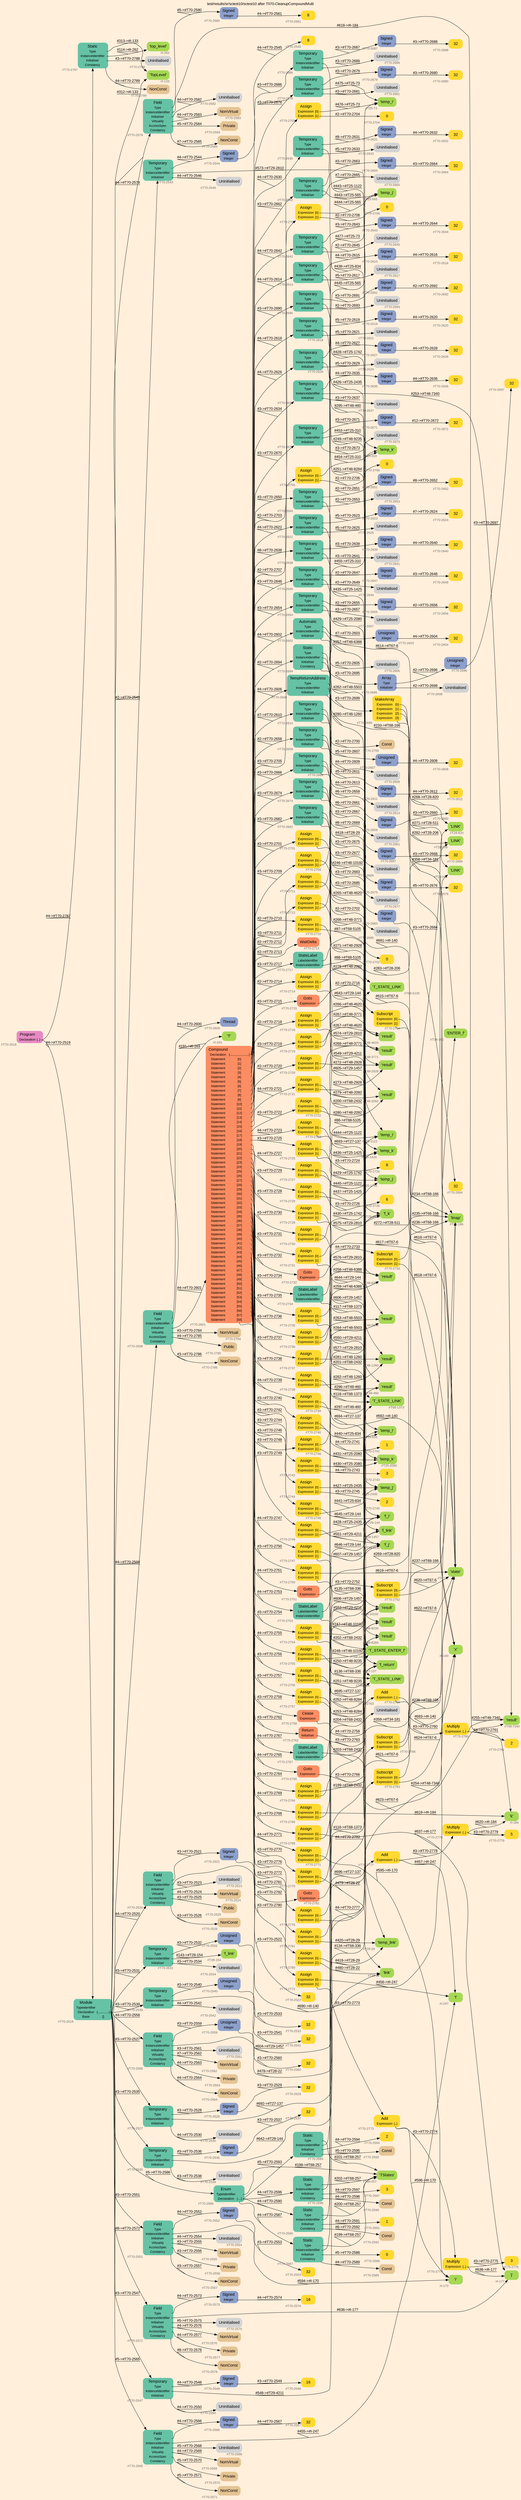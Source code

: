 digraph "test/results/sr/sctest10/sctest10 after T070-CleanupCompoundMulti" {
label = "test/results/sr/sctest10/sctest10 after T070-CleanupCompoundMulti"
labelloc = t
graph [
    rankdir = "LR"
    ranksep = 0.3
    bgcolor = antiquewhite1
    color = black
    fontcolor = black
    fontname = "Arial"
];
node [
    fontname = "Arial"
];
edge [
    fontname = "Arial"
];

// -------------------- node figure --------------------
// -------- block #T70-2518 ----------
"#T70-2518" [
    fillcolor = "/set28/4"
    xlabel = "#T70-2518"
    fontsize = "12"
    fontcolor = grey40
    shape = "plaintext"
    label = <<TABLE BORDER="0" CELLBORDER="0" CELLSPACING="0">
     <TR><TD><FONT COLOR="black" POINT-SIZE="15">Program</FONT></TD></TR>
     <TR><TD><FONT COLOR="black" POINT-SIZE="12">Declaration</FONT></TD><TD PORT="port0"><FONT COLOR="black" POINT-SIZE="12">{..}</FONT></TD></TR>
    </TABLE>>
    style = "rounded,filled"
];

// -------- block #T70-2519 ----------
"#T70-2519" [
    fillcolor = "/set28/1"
    xlabel = "#T70-2519"
    fontsize = "12"
    fontcolor = grey40
    shape = "plaintext"
    label = <<TABLE BORDER="0" CELLBORDER="0" CELLSPACING="0">
     <TR><TD><FONT COLOR="black" POINT-SIZE="15">Module</FONT></TD></TR>
     <TR><TD><FONT COLOR="black" POINT-SIZE="12">TypeIdentifier</FONT></TD><TD PORT="port0"></TD></TR>
     <TR><TD><FONT COLOR="black" POINT-SIZE="12">Declaration</FONT></TD><TD PORT="port1"><FONT COLOR="black" POINT-SIZE="12">{..............}</FONT></TD></TR>
     <TR><TD><FONT COLOR="black" POINT-SIZE="12">Base</FONT></TD><TD PORT="port2"><FONT COLOR="black" POINT-SIZE="12">{}</FONT></TD></TR>
    </TABLE>>
    style = "rounded,filled"
];

// -------- block #I-133 ----------
"#I-133" [
    fillcolor = "/set28/5"
    xlabel = "#I-133"
    fontsize = "12"
    fontcolor = grey40
    shape = "plaintext"
    label = <<TABLE BORDER="0" CELLBORDER="0" CELLSPACING="0">
     <TR><TD><FONT COLOR="black" POINT-SIZE="15">'TopLevel'</FONT></TD></TR>
    </TABLE>>
    style = "rounded,filled"
];

// -------- block #T70-2520 ----------
"#T70-2520" [
    fillcolor = "/set28/1"
    xlabel = "#T70-2520"
    fontsize = "12"
    fontcolor = grey40
    shape = "plaintext"
    label = <<TABLE BORDER="0" CELLBORDER="0" CELLSPACING="0">
     <TR><TD><FONT COLOR="black" POINT-SIZE="15">Field</FONT></TD></TR>
     <TR><TD><FONT COLOR="black" POINT-SIZE="12">Type</FONT></TD><TD PORT="port0"></TD></TR>
     <TR><TD><FONT COLOR="black" POINT-SIZE="12">InstanceIdentifier</FONT></TD><TD PORT="port1"></TD></TR>
     <TR><TD><FONT COLOR="black" POINT-SIZE="12">Initialiser</FONT></TD><TD PORT="port2"></TD></TR>
     <TR><TD><FONT COLOR="black" POINT-SIZE="12">Virtuality</FONT></TD><TD PORT="port3"></TD></TR>
     <TR><TD><FONT COLOR="black" POINT-SIZE="12">AccessSpec</FONT></TD><TD PORT="port4"></TD></TR>
     <TR><TD><FONT COLOR="black" POINT-SIZE="12">Constancy</FONT></TD><TD PORT="port5"></TD></TR>
    </TABLE>>
    style = "rounded,filled"
];

// -------- block #T70-2521 ----------
"#T70-2521" [
    fillcolor = "/set28/3"
    xlabel = "#T70-2521"
    fontsize = "12"
    fontcolor = grey40
    shape = "plaintext"
    label = <<TABLE BORDER="0" CELLBORDER="0" CELLSPACING="0">
     <TR><TD><FONT COLOR="black" POINT-SIZE="15">Signed</FONT></TD></TR>
     <TR><TD><FONT COLOR="black" POINT-SIZE="12">Integer</FONT></TD><TD PORT="port0"></TD></TR>
    </TABLE>>
    style = "rounded,filled"
];

// -------- block #T70-2522 ----------
"#T70-2522" [
    fillcolor = "/set28/6"
    xlabel = "#T70-2522"
    fontsize = "12"
    fontcolor = grey40
    shape = "plaintext"
    label = <<TABLE BORDER="0" CELLBORDER="0" CELLSPACING="0">
     <TR><TD><FONT COLOR="black" POINT-SIZE="15">32</FONT></TD></TR>
    </TABLE>>
    style = "rounded,filled"
];

// -------- block #I-140 ----------
"#I-140" [
    fillcolor = "/set28/5"
    xlabel = "#I-140"
    fontsize = "12"
    fontcolor = grey40
    shape = "plaintext"
    label = <<TABLE BORDER="0" CELLBORDER="0" CELLSPACING="0">
     <TR><TD><FONT COLOR="black" POINT-SIZE="15">'x'</FONT></TD></TR>
    </TABLE>>
    style = "rounded,filled"
];

// -------- block #T70-2523 ----------
"#T70-2523" [
    xlabel = "#T70-2523"
    fontsize = "12"
    fontcolor = grey40
    shape = "plaintext"
    label = <<TABLE BORDER="0" CELLBORDER="0" CELLSPACING="0">
     <TR><TD><FONT COLOR="black" POINT-SIZE="15">Uninitialised</FONT></TD></TR>
    </TABLE>>
    style = "rounded,filled"
];

// -------- block #T70-2524 ----------
"#T70-2524" [
    fillcolor = "/set28/7"
    xlabel = "#T70-2524"
    fontsize = "12"
    fontcolor = grey40
    shape = "plaintext"
    label = <<TABLE BORDER="0" CELLBORDER="0" CELLSPACING="0">
     <TR><TD><FONT COLOR="black" POINT-SIZE="15">NonVirtual</FONT></TD></TR>
    </TABLE>>
    style = "rounded,filled"
];

// -------- block #T70-2525 ----------
"#T70-2525" [
    fillcolor = "/set28/7"
    xlabel = "#T70-2525"
    fontsize = "12"
    fontcolor = grey40
    shape = "plaintext"
    label = <<TABLE BORDER="0" CELLBORDER="0" CELLSPACING="0">
     <TR><TD><FONT COLOR="black" POINT-SIZE="15">Public</FONT></TD></TR>
    </TABLE>>
    style = "rounded,filled"
];

// -------- block #T70-2526 ----------
"#T70-2526" [
    fillcolor = "/set28/7"
    xlabel = "#T70-2526"
    fontsize = "12"
    fontcolor = grey40
    shape = "plaintext"
    label = <<TABLE BORDER="0" CELLBORDER="0" CELLSPACING="0">
     <TR><TD><FONT COLOR="black" POINT-SIZE="15">NonConst</FONT></TD></TR>
    </TABLE>>
    style = "rounded,filled"
];

// -------- block #T70-2527 ----------
"#T70-2527" [
    fillcolor = "/set28/1"
    xlabel = "#T70-2527"
    fontsize = "12"
    fontcolor = grey40
    shape = "plaintext"
    label = <<TABLE BORDER="0" CELLBORDER="0" CELLSPACING="0">
     <TR><TD><FONT COLOR="black" POINT-SIZE="15">Temporary</FONT></TD></TR>
     <TR><TD><FONT COLOR="black" POINT-SIZE="12">Type</FONT></TD><TD PORT="port0"></TD></TR>
     <TR><TD><FONT COLOR="black" POINT-SIZE="12">InstanceIdentifier</FONT></TD><TD PORT="port1"></TD></TR>
     <TR><TD><FONT COLOR="black" POINT-SIZE="12">Initialiser</FONT></TD><TD PORT="port2"></TD></TR>
    </TABLE>>
    style = "rounded,filled"
];

// -------- block #T70-2528 ----------
"#T70-2528" [
    fillcolor = "/set28/3"
    xlabel = "#T70-2528"
    fontsize = "12"
    fontcolor = grey40
    shape = "plaintext"
    label = <<TABLE BORDER="0" CELLBORDER="0" CELLSPACING="0">
     <TR><TD><FONT COLOR="black" POINT-SIZE="15">Signed</FONT></TD></TR>
     <TR><TD><FONT COLOR="black" POINT-SIZE="12">Integer</FONT></TD><TD PORT="port0"></TD></TR>
    </TABLE>>
    style = "rounded,filled"
];

// -------- block #T70-2529 ----------
"#T70-2529" [
    fillcolor = "/set28/6"
    xlabel = "#T70-2529"
    fontsize = "12"
    fontcolor = grey40
    shape = "plaintext"
    label = <<TABLE BORDER="0" CELLBORDER="0" CELLSPACING="0">
     <TR><TD><FONT COLOR="black" POINT-SIZE="15">32</FONT></TD></TR>
    </TABLE>>
    style = "rounded,filled"
];

// -------- block #T27-137 ----------
"#T27-137" [
    fillcolor = "/set28/5"
    xlabel = "#T27-137"
    fontsize = "12"
    fontcolor = grey40
    shape = "plaintext"
    label = <<TABLE BORDER="0" CELLBORDER="0" CELLSPACING="0">
     <TR><TD><FONT COLOR="black" POINT-SIZE="15">'f_return'</FONT></TD></TR>
    </TABLE>>
    style = "rounded,filled"
];

// -------- block #T70-2530 ----------
"#T70-2530" [
    xlabel = "#T70-2530"
    fontsize = "12"
    fontcolor = grey40
    shape = "plaintext"
    label = <<TABLE BORDER="0" CELLBORDER="0" CELLSPACING="0">
     <TR><TD><FONT COLOR="black" POINT-SIZE="15">Uninitialised</FONT></TD></TR>
    </TABLE>>
    style = "rounded,filled"
];

// -------- block #T70-2531 ----------
"#T70-2531" [
    fillcolor = "/set28/1"
    xlabel = "#T70-2531"
    fontsize = "12"
    fontcolor = grey40
    shape = "plaintext"
    label = <<TABLE BORDER="0" CELLBORDER="0" CELLSPACING="0">
     <TR><TD><FONT COLOR="black" POINT-SIZE="15">Temporary</FONT></TD></TR>
     <TR><TD><FONT COLOR="black" POINT-SIZE="12">Type</FONT></TD><TD PORT="port0"></TD></TR>
     <TR><TD><FONT COLOR="black" POINT-SIZE="12">InstanceIdentifier</FONT></TD><TD PORT="port1"></TD></TR>
     <TR><TD><FONT COLOR="black" POINT-SIZE="12">Initialiser</FONT></TD><TD PORT="port2"></TD></TR>
    </TABLE>>
    style = "rounded,filled"
];

// -------- block #T70-2532 ----------
"#T70-2532" [
    fillcolor = "/set28/3"
    xlabel = "#T70-2532"
    fontsize = "12"
    fontcolor = grey40
    shape = "plaintext"
    label = <<TABLE BORDER="0" CELLBORDER="0" CELLSPACING="0">
     <TR><TD><FONT COLOR="black" POINT-SIZE="15">Unsigned</FONT></TD></TR>
     <TR><TD><FONT COLOR="black" POINT-SIZE="12">Integer</FONT></TD><TD PORT="port0"></TD></TR>
    </TABLE>>
    style = "rounded,filled"
];

// -------- block #T70-2533 ----------
"#T70-2533" [
    fillcolor = "/set28/6"
    xlabel = "#T70-2533"
    fontsize = "12"
    fontcolor = grey40
    shape = "plaintext"
    label = <<TABLE BORDER="0" CELLBORDER="0" CELLSPACING="0">
     <TR><TD><FONT COLOR="black" POINT-SIZE="15">32</FONT></TD></TR>
    </TABLE>>
    style = "rounded,filled"
];

// -------- block #T28-154 ----------
"#T28-154" [
    fillcolor = "/set28/5"
    xlabel = "#T28-154"
    fontsize = "12"
    fontcolor = grey40
    shape = "plaintext"
    label = <<TABLE BORDER="0" CELLBORDER="0" CELLSPACING="0">
     <TR><TD><FONT COLOR="black" POINT-SIZE="15">'f_link'</FONT></TD></TR>
    </TABLE>>
    style = "rounded,filled"
];

// -------- block #T70-2534 ----------
"#T70-2534" [
    xlabel = "#T70-2534"
    fontsize = "12"
    fontcolor = grey40
    shape = "plaintext"
    label = <<TABLE BORDER="0" CELLBORDER="0" CELLSPACING="0">
     <TR><TD><FONT COLOR="black" POINT-SIZE="15">Uninitialised</FONT></TD></TR>
    </TABLE>>
    style = "rounded,filled"
];

// -------- block #T70-2535 ----------
"#T70-2535" [
    fillcolor = "/set28/1"
    xlabel = "#T70-2535"
    fontsize = "12"
    fontcolor = grey40
    shape = "plaintext"
    label = <<TABLE BORDER="0" CELLBORDER="0" CELLSPACING="0">
     <TR><TD><FONT COLOR="black" POINT-SIZE="15">Temporary</FONT></TD></TR>
     <TR><TD><FONT COLOR="black" POINT-SIZE="12">Type</FONT></TD><TD PORT="port0"></TD></TR>
     <TR><TD><FONT COLOR="black" POINT-SIZE="12">InstanceIdentifier</FONT></TD><TD PORT="port1"></TD></TR>
     <TR><TD><FONT COLOR="black" POINT-SIZE="12">Initialiser</FONT></TD><TD PORT="port2"></TD></TR>
    </TABLE>>
    style = "rounded,filled"
];

// -------- block #T70-2536 ----------
"#T70-2536" [
    fillcolor = "/set28/3"
    xlabel = "#T70-2536"
    fontsize = "12"
    fontcolor = grey40
    shape = "plaintext"
    label = <<TABLE BORDER="0" CELLBORDER="0" CELLSPACING="0">
     <TR><TD><FONT COLOR="black" POINT-SIZE="15">Signed</FONT></TD></TR>
     <TR><TD><FONT COLOR="black" POINT-SIZE="12">Integer</FONT></TD><TD PORT="port0"></TD></TR>
    </TABLE>>
    style = "rounded,filled"
];

// -------- block #T70-2537 ----------
"#T70-2537" [
    fillcolor = "/set28/6"
    xlabel = "#T70-2537"
    fontsize = "12"
    fontcolor = grey40
    shape = "plaintext"
    label = <<TABLE BORDER="0" CELLBORDER="0" CELLSPACING="0">
     <TR><TD><FONT COLOR="black" POINT-SIZE="15">32</FONT></TD></TR>
    </TABLE>>
    style = "rounded,filled"
];

// -------- block #T29-144 ----------
"#T29-144" [
    fillcolor = "/set28/5"
    xlabel = "#T29-144"
    fontsize = "12"
    fontcolor = grey40
    shape = "plaintext"
    label = <<TABLE BORDER="0" CELLBORDER="0" CELLSPACING="0">
     <TR><TD><FONT COLOR="black" POINT-SIZE="15">'f_i'</FONT></TD></TR>
    </TABLE>>
    style = "rounded,filled"
];

// -------- block #T70-2538 ----------
"#T70-2538" [
    xlabel = "#T70-2538"
    fontsize = "12"
    fontcolor = grey40
    shape = "plaintext"
    label = <<TABLE BORDER="0" CELLBORDER="0" CELLSPACING="0">
     <TR><TD><FONT COLOR="black" POINT-SIZE="15">Uninitialised</FONT></TD></TR>
    </TABLE>>
    style = "rounded,filled"
];

// -------- block #T70-2539 ----------
"#T70-2539" [
    fillcolor = "/set28/1"
    xlabel = "#T70-2539"
    fontsize = "12"
    fontcolor = grey40
    shape = "plaintext"
    label = <<TABLE BORDER="0" CELLBORDER="0" CELLSPACING="0">
     <TR><TD><FONT COLOR="black" POINT-SIZE="15">Temporary</FONT></TD></TR>
     <TR><TD><FONT COLOR="black" POINT-SIZE="12">Type</FONT></TD><TD PORT="port0"></TD></TR>
     <TR><TD><FONT COLOR="black" POINT-SIZE="12">InstanceIdentifier</FONT></TD><TD PORT="port1"></TD></TR>
     <TR><TD><FONT COLOR="black" POINT-SIZE="12">Initialiser</FONT></TD><TD PORT="port2"></TD></TR>
    </TABLE>>
    style = "rounded,filled"
];

// -------- block #T70-2540 ----------
"#T70-2540" [
    fillcolor = "/set28/3"
    xlabel = "#T70-2540"
    fontsize = "12"
    fontcolor = grey40
    shape = "plaintext"
    label = <<TABLE BORDER="0" CELLBORDER="0" CELLSPACING="0">
     <TR><TD><FONT COLOR="black" POINT-SIZE="15">Unsigned</FONT></TD></TR>
     <TR><TD><FONT COLOR="black" POINT-SIZE="12">Integer</FONT></TD><TD PORT="port0"></TD></TR>
    </TABLE>>
    style = "rounded,filled"
];

// -------- block #T70-2541 ----------
"#T70-2541" [
    fillcolor = "/set28/6"
    xlabel = "#T70-2541"
    fontsize = "12"
    fontcolor = grey40
    shape = "plaintext"
    label = <<TABLE BORDER="0" CELLBORDER="0" CELLSPACING="0">
     <TR><TD><FONT COLOR="black" POINT-SIZE="15">32</FONT></TD></TR>
    </TABLE>>
    style = "rounded,filled"
];

// -------- block #T29-1457 ----------
"#T29-1457" [
    fillcolor = "/set28/5"
    xlabel = "#T29-1457"
    fontsize = "12"
    fontcolor = grey40
    shape = "plaintext"
    label = <<TABLE BORDER="0" CELLBORDER="0" CELLSPACING="0">
     <TR><TD><FONT COLOR="black" POINT-SIZE="15">'f_link'</FONT></TD></TR>
    </TABLE>>
    style = "rounded,filled"
];

// -------- block #T70-2542 ----------
"#T70-2542" [
    xlabel = "#T70-2542"
    fontsize = "12"
    fontcolor = grey40
    shape = "plaintext"
    label = <<TABLE BORDER="0" CELLBORDER="0" CELLSPACING="0">
     <TR><TD><FONT COLOR="black" POINT-SIZE="15">Uninitialised</FONT></TD></TR>
    </TABLE>>
    style = "rounded,filled"
];

// -------- block #T70-2543 ----------
"#T70-2543" [
    fillcolor = "/set28/1"
    xlabel = "#T70-2543"
    fontsize = "12"
    fontcolor = grey40
    shape = "plaintext"
    label = <<TABLE BORDER="0" CELLBORDER="0" CELLSPACING="0">
     <TR><TD><FONT COLOR="black" POINT-SIZE="15">Temporary</FONT></TD></TR>
     <TR><TD><FONT COLOR="black" POINT-SIZE="12">Type</FONT></TD><TD PORT="port0"></TD></TR>
     <TR><TD><FONT COLOR="black" POINT-SIZE="12">InstanceIdentifier</FONT></TD><TD PORT="port1"></TD></TR>
     <TR><TD><FONT COLOR="black" POINT-SIZE="12">Initialiser</FONT></TD><TD PORT="port2"></TD></TR>
    </TABLE>>
    style = "rounded,filled"
];

// -------- block #T70-2544 ----------
"#T70-2544" [
    fillcolor = "/set28/3"
    xlabel = "#T70-2544"
    fontsize = "12"
    fontcolor = grey40
    shape = "plaintext"
    label = <<TABLE BORDER="0" CELLBORDER="0" CELLSPACING="0">
     <TR><TD><FONT COLOR="black" POINT-SIZE="15">Signed</FONT></TD></TR>
     <TR><TD><FONT COLOR="black" POINT-SIZE="12">Integer</FONT></TD><TD PORT="port0"></TD></TR>
    </TABLE>>
    style = "rounded,filled"
];

// -------- block #T70-2545 ----------
"#T70-2545" [
    fillcolor = "/set28/6"
    xlabel = "#T70-2545"
    fontsize = "12"
    fontcolor = grey40
    shape = "plaintext"
    label = <<TABLE BORDER="0" CELLBORDER="0" CELLSPACING="0">
     <TR><TD><FONT COLOR="black" POINT-SIZE="15">8</FONT></TD></TR>
    </TABLE>>
    style = "rounded,filled"
];

// -------- block #T29-2810 ----------
"#T29-2810" [
    fillcolor = "/set28/5"
    xlabel = "#T29-2810"
    fontsize = "12"
    fontcolor = grey40
    shape = "plaintext"
    label = <<TABLE BORDER="0" CELLBORDER="0" CELLSPACING="0">
     <TR><TD><FONT COLOR="black" POINT-SIZE="15">'f_k'</FONT></TD></TR>
    </TABLE>>
    style = "rounded,filled"
];

// -------- block #T70-2546 ----------
"#T70-2546" [
    xlabel = "#T70-2546"
    fontsize = "12"
    fontcolor = grey40
    shape = "plaintext"
    label = <<TABLE BORDER="0" CELLBORDER="0" CELLSPACING="0">
     <TR><TD><FONT COLOR="black" POINT-SIZE="15">Uninitialised</FONT></TD></TR>
    </TABLE>>
    style = "rounded,filled"
];

// -------- block #T70-2547 ----------
"#T70-2547" [
    fillcolor = "/set28/1"
    xlabel = "#T70-2547"
    fontsize = "12"
    fontcolor = grey40
    shape = "plaintext"
    label = <<TABLE BORDER="0" CELLBORDER="0" CELLSPACING="0">
     <TR><TD><FONT COLOR="black" POINT-SIZE="15">Temporary</FONT></TD></TR>
     <TR><TD><FONT COLOR="black" POINT-SIZE="12">Type</FONT></TD><TD PORT="port0"></TD></TR>
     <TR><TD><FONT COLOR="black" POINT-SIZE="12">InstanceIdentifier</FONT></TD><TD PORT="port1"></TD></TR>
     <TR><TD><FONT COLOR="black" POINT-SIZE="12">Initialiser</FONT></TD><TD PORT="port2"></TD></TR>
    </TABLE>>
    style = "rounded,filled"
];

// -------- block #T70-2548 ----------
"#T70-2548" [
    fillcolor = "/set28/3"
    xlabel = "#T70-2548"
    fontsize = "12"
    fontcolor = grey40
    shape = "plaintext"
    label = <<TABLE BORDER="0" CELLBORDER="0" CELLSPACING="0">
     <TR><TD><FONT COLOR="black" POINT-SIZE="15">Signed</FONT></TD></TR>
     <TR><TD><FONT COLOR="black" POINT-SIZE="12">Integer</FONT></TD><TD PORT="port0"></TD></TR>
    </TABLE>>
    style = "rounded,filled"
];

// -------- block #T70-2549 ----------
"#T70-2549" [
    fillcolor = "/set28/6"
    xlabel = "#T70-2549"
    fontsize = "12"
    fontcolor = grey40
    shape = "plaintext"
    label = <<TABLE BORDER="0" CELLBORDER="0" CELLSPACING="0">
     <TR><TD><FONT COLOR="black" POINT-SIZE="15">16</FONT></TD></TR>
    </TABLE>>
    style = "rounded,filled"
];

// -------- block #T29-4211 ----------
"#T29-4211" [
    fillcolor = "/set28/5"
    xlabel = "#T29-4211"
    fontsize = "12"
    fontcolor = grey40
    shape = "plaintext"
    label = <<TABLE BORDER="0" CELLBORDER="0" CELLSPACING="0">
     <TR><TD><FONT COLOR="black" POINT-SIZE="15">'f_j'</FONT></TD></TR>
    </TABLE>>
    style = "rounded,filled"
];

// -------- block #T70-2550 ----------
"#T70-2550" [
    xlabel = "#T70-2550"
    fontsize = "12"
    fontcolor = grey40
    shape = "plaintext"
    label = <<TABLE BORDER="0" CELLBORDER="0" CELLSPACING="0">
     <TR><TD><FONT COLOR="black" POINT-SIZE="15">Uninitialised</FONT></TD></TR>
    </TABLE>>
    style = "rounded,filled"
];

// -------- block #T70-2551 ----------
"#T70-2551" [
    fillcolor = "/set28/1"
    xlabel = "#T70-2551"
    fontsize = "12"
    fontcolor = grey40
    shape = "plaintext"
    label = <<TABLE BORDER="0" CELLBORDER="0" CELLSPACING="0">
     <TR><TD><FONT COLOR="black" POINT-SIZE="15">Field</FONT></TD></TR>
     <TR><TD><FONT COLOR="black" POINT-SIZE="12">Type</FONT></TD><TD PORT="port0"></TD></TR>
     <TR><TD><FONT COLOR="black" POINT-SIZE="12">InstanceIdentifier</FONT></TD><TD PORT="port1"></TD></TR>
     <TR><TD><FONT COLOR="black" POINT-SIZE="12">Initialiser</FONT></TD><TD PORT="port2"></TD></TR>
     <TR><TD><FONT COLOR="black" POINT-SIZE="12">Virtuality</FONT></TD><TD PORT="port3"></TD></TR>
     <TR><TD><FONT COLOR="black" POINT-SIZE="12">AccessSpec</FONT></TD><TD PORT="port4"></TD></TR>
     <TR><TD><FONT COLOR="black" POINT-SIZE="12">Constancy</FONT></TD><TD PORT="port5"></TD></TR>
    </TABLE>>
    style = "rounded,filled"
];

// -------- block #T70-2552 ----------
"#T70-2552" [
    fillcolor = "/set28/3"
    xlabel = "#T70-2552"
    fontsize = "12"
    fontcolor = grey40
    shape = "plaintext"
    label = <<TABLE BORDER="0" CELLBORDER="0" CELLSPACING="0">
     <TR><TD><FONT COLOR="black" POINT-SIZE="15">Signed</FONT></TD></TR>
     <TR><TD><FONT COLOR="black" POINT-SIZE="12">Integer</FONT></TD><TD PORT="port0"></TD></TR>
    </TABLE>>
    style = "rounded,filled"
];

// -------- block #T70-2553 ----------
"#T70-2553" [
    fillcolor = "/set28/6"
    xlabel = "#T70-2553"
    fontsize = "12"
    fontcolor = grey40
    shape = "plaintext"
    label = <<TABLE BORDER="0" CELLBORDER="0" CELLSPACING="0">
     <TR><TD><FONT COLOR="black" POINT-SIZE="15">32</FONT></TD></TR>
    </TABLE>>
    style = "rounded,filled"
];

// -------- block #I-170 ----------
"#I-170" [
    fillcolor = "/set28/5"
    xlabel = "#I-170"
    fontsize = "12"
    fontcolor = grey40
    shape = "plaintext"
    label = <<TABLE BORDER="0" CELLBORDER="0" CELLSPACING="0">
     <TR><TD><FONT COLOR="black" POINT-SIZE="15">'i'</FONT></TD></TR>
    </TABLE>>
    style = "rounded,filled"
];

// -------- block #T70-2554 ----------
"#T70-2554" [
    xlabel = "#T70-2554"
    fontsize = "12"
    fontcolor = grey40
    shape = "plaintext"
    label = <<TABLE BORDER="0" CELLBORDER="0" CELLSPACING="0">
     <TR><TD><FONT COLOR="black" POINT-SIZE="15">Uninitialised</FONT></TD></TR>
    </TABLE>>
    style = "rounded,filled"
];

// -------- block #T70-2555 ----------
"#T70-2555" [
    fillcolor = "/set28/7"
    xlabel = "#T70-2555"
    fontsize = "12"
    fontcolor = grey40
    shape = "plaintext"
    label = <<TABLE BORDER="0" CELLBORDER="0" CELLSPACING="0">
     <TR><TD><FONT COLOR="black" POINT-SIZE="15">NonVirtual</FONT></TD></TR>
    </TABLE>>
    style = "rounded,filled"
];

// -------- block #T70-2556 ----------
"#T70-2556" [
    fillcolor = "/set28/7"
    xlabel = "#T70-2556"
    fontsize = "12"
    fontcolor = grey40
    shape = "plaintext"
    label = <<TABLE BORDER="0" CELLBORDER="0" CELLSPACING="0">
     <TR><TD><FONT COLOR="black" POINT-SIZE="15">Private</FONT></TD></TR>
    </TABLE>>
    style = "rounded,filled"
];

// -------- block #T70-2557 ----------
"#T70-2557" [
    fillcolor = "/set28/7"
    xlabel = "#T70-2557"
    fontsize = "12"
    fontcolor = grey40
    shape = "plaintext"
    label = <<TABLE BORDER="0" CELLBORDER="0" CELLSPACING="0">
     <TR><TD><FONT COLOR="black" POINT-SIZE="15">NonConst</FONT></TD></TR>
    </TABLE>>
    style = "rounded,filled"
];

// -------- block #T70-2558 ----------
"#T70-2558" [
    fillcolor = "/set28/1"
    xlabel = "#T70-2558"
    fontsize = "12"
    fontcolor = grey40
    shape = "plaintext"
    label = <<TABLE BORDER="0" CELLBORDER="0" CELLSPACING="0">
     <TR><TD><FONT COLOR="black" POINT-SIZE="15">Field</FONT></TD></TR>
     <TR><TD><FONT COLOR="black" POINT-SIZE="12">Type</FONT></TD><TD PORT="port0"></TD></TR>
     <TR><TD><FONT COLOR="black" POINT-SIZE="12">InstanceIdentifier</FONT></TD><TD PORT="port1"></TD></TR>
     <TR><TD><FONT COLOR="black" POINT-SIZE="12">Initialiser</FONT></TD><TD PORT="port2"></TD></TR>
     <TR><TD><FONT COLOR="black" POINT-SIZE="12">Virtuality</FONT></TD><TD PORT="port3"></TD></TR>
     <TR><TD><FONT COLOR="black" POINT-SIZE="12">AccessSpec</FONT></TD><TD PORT="port4"></TD></TR>
     <TR><TD><FONT COLOR="black" POINT-SIZE="12">Constancy</FONT></TD><TD PORT="port5"></TD></TR>
    </TABLE>>
    style = "rounded,filled"
];

// -------- block #T70-2559 ----------
"#T70-2559" [
    fillcolor = "/set28/3"
    xlabel = "#T70-2559"
    fontsize = "12"
    fontcolor = grey40
    shape = "plaintext"
    label = <<TABLE BORDER="0" CELLBORDER="0" CELLSPACING="0">
     <TR><TD><FONT COLOR="black" POINT-SIZE="15">Unsigned</FONT></TD></TR>
     <TR><TD><FONT COLOR="black" POINT-SIZE="12">Integer</FONT></TD><TD PORT="port0"></TD></TR>
    </TABLE>>
    style = "rounded,filled"
];

// -------- block #T70-2560 ----------
"#T70-2560" [
    fillcolor = "/set28/6"
    xlabel = "#T70-2560"
    fontsize = "12"
    fontcolor = grey40
    shape = "plaintext"
    label = <<TABLE BORDER="0" CELLBORDER="0" CELLSPACING="0">
     <TR><TD><FONT COLOR="black" POINT-SIZE="15">32</FONT></TD></TR>
    </TABLE>>
    style = "rounded,filled"
];

// -------- block #T28-22 ----------
"#T28-22" [
    fillcolor = "/set28/5"
    xlabel = "#T28-22"
    fontsize = "12"
    fontcolor = grey40
    shape = "plaintext"
    label = <<TABLE BORDER="0" CELLBORDER="0" CELLSPACING="0">
     <TR><TD><FONT COLOR="black" POINT-SIZE="15">'link'</FONT></TD></TR>
    </TABLE>>
    style = "rounded,filled"
];

// -------- block #T70-2561 ----------
"#T70-2561" [
    xlabel = "#T70-2561"
    fontsize = "12"
    fontcolor = grey40
    shape = "plaintext"
    label = <<TABLE BORDER="0" CELLBORDER="0" CELLSPACING="0">
     <TR><TD><FONT COLOR="black" POINT-SIZE="15">Uninitialised</FONT></TD></TR>
    </TABLE>>
    style = "rounded,filled"
];

// -------- block #T70-2562 ----------
"#T70-2562" [
    fillcolor = "/set28/7"
    xlabel = "#T70-2562"
    fontsize = "12"
    fontcolor = grey40
    shape = "plaintext"
    label = <<TABLE BORDER="0" CELLBORDER="0" CELLSPACING="0">
     <TR><TD><FONT COLOR="black" POINT-SIZE="15">NonVirtual</FONT></TD></TR>
    </TABLE>>
    style = "rounded,filled"
];

// -------- block #T70-2563 ----------
"#T70-2563" [
    fillcolor = "/set28/7"
    xlabel = "#T70-2563"
    fontsize = "12"
    fontcolor = grey40
    shape = "plaintext"
    label = <<TABLE BORDER="0" CELLBORDER="0" CELLSPACING="0">
     <TR><TD><FONT COLOR="black" POINT-SIZE="15">Private</FONT></TD></TR>
    </TABLE>>
    style = "rounded,filled"
];

// -------- block #T70-2564 ----------
"#T70-2564" [
    fillcolor = "/set28/7"
    xlabel = "#T70-2564"
    fontsize = "12"
    fontcolor = grey40
    shape = "plaintext"
    label = <<TABLE BORDER="0" CELLBORDER="0" CELLSPACING="0">
     <TR><TD><FONT COLOR="black" POINT-SIZE="15">NonConst</FONT></TD></TR>
    </TABLE>>
    style = "rounded,filled"
];

// -------- block #T70-2565 ----------
"#T70-2565" [
    fillcolor = "/set28/1"
    xlabel = "#T70-2565"
    fontsize = "12"
    fontcolor = grey40
    shape = "plaintext"
    label = <<TABLE BORDER="0" CELLBORDER="0" CELLSPACING="0">
     <TR><TD><FONT COLOR="black" POINT-SIZE="15">Field</FONT></TD></TR>
     <TR><TD><FONT COLOR="black" POINT-SIZE="12">Type</FONT></TD><TD PORT="port0"></TD></TR>
     <TR><TD><FONT COLOR="black" POINT-SIZE="12">InstanceIdentifier</FONT></TD><TD PORT="port1"></TD></TR>
     <TR><TD><FONT COLOR="black" POINT-SIZE="12">Initialiser</FONT></TD><TD PORT="port2"></TD></TR>
     <TR><TD><FONT COLOR="black" POINT-SIZE="12">Virtuality</FONT></TD><TD PORT="port3"></TD></TR>
     <TR><TD><FONT COLOR="black" POINT-SIZE="12">AccessSpec</FONT></TD><TD PORT="port4"></TD></TR>
     <TR><TD><FONT COLOR="black" POINT-SIZE="12">Constancy</FONT></TD><TD PORT="port5"></TD></TR>
    </TABLE>>
    style = "rounded,filled"
];

// -------- block #T70-2566 ----------
"#T70-2566" [
    fillcolor = "/set28/3"
    xlabel = "#T70-2566"
    fontsize = "12"
    fontcolor = grey40
    shape = "plaintext"
    label = <<TABLE BORDER="0" CELLBORDER="0" CELLSPACING="0">
     <TR><TD><FONT COLOR="black" POINT-SIZE="15">Signed</FONT></TD></TR>
     <TR><TD><FONT COLOR="black" POINT-SIZE="12">Integer</FONT></TD><TD PORT="port0"></TD></TR>
    </TABLE>>
    style = "rounded,filled"
];

// -------- block #T70-2567 ----------
"#T70-2567" [
    fillcolor = "/set28/6"
    xlabel = "#T70-2567"
    fontsize = "12"
    fontcolor = grey40
    shape = "plaintext"
    label = <<TABLE BORDER="0" CELLBORDER="0" CELLSPACING="0">
     <TR><TD><FONT COLOR="black" POINT-SIZE="15">32</FONT></TD></TR>
    </TABLE>>
    style = "rounded,filled"
];

// -------- block #I-247 ----------
"#I-247" [
    fillcolor = "/set28/5"
    xlabel = "#I-247"
    fontsize = "12"
    fontcolor = grey40
    shape = "plaintext"
    label = <<TABLE BORDER="0" CELLBORDER="0" CELLSPACING="0">
     <TR><TD><FONT COLOR="black" POINT-SIZE="15">'t'</FONT></TD></TR>
    </TABLE>>
    style = "rounded,filled"
];

// -------- block #T70-2568 ----------
"#T70-2568" [
    xlabel = "#T70-2568"
    fontsize = "12"
    fontcolor = grey40
    shape = "plaintext"
    label = <<TABLE BORDER="0" CELLBORDER="0" CELLSPACING="0">
     <TR><TD><FONT COLOR="black" POINT-SIZE="15">Uninitialised</FONT></TD></TR>
    </TABLE>>
    style = "rounded,filled"
];

// -------- block #T70-2569 ----------
"#T70-2569" [
    fillcolor = "/set28/7"
    xlabel = "#T70-2569"
    fontsize = "12"
    fontcolor = grey40
    shape = "plaintext"
    label = <<TABLE BORDER="0" CELLBORDER="0" CELLSPACING="0">
     <TR><TD><FONT COLOR="black" POINT-SIZE="15">NonVirtual</FONT></TD></TR>
    </TABLE>>
    style = "rounded,filled"
];

// -------- block #T70-2570 ----------
"#T70-2570" [
    fillcolor = "/set28/7"
    xlabel = "#T70-2570"
    fontsize = "12"
    fontcolor = grey40
    shape = "plaintext"
    label = <<TABLE BORDER="0" CELLBORDER="0" CELLSPACING="0">
     <TR><TD><FONT COLOR="black" POINT-SIZE="15">Private</FONT></TD></TR>
    </TABLE>>
    style = "rounded,filled"
];

// -------- block #T70-2571 ----------
"#T70-2571" [
    fillcolor = "/set28/7"
    xlabel = "#T70-2571"
    fontsize = "12"
    fontcolor = grey40
    shape = "plaintext"
    label = <<TABLE BORDER="0" CELLBORDER="0" CELLSPACING="0">
     <TR><TD><FONT COLOR="black" POINT-SIZE="15">NonConst</FONT></TD></TR>
    </TABLE>>
    style = "rounded,filled"
];

// -------- block #T70-2572 ----------
"#T70-2572" [
    fillcolor = "/set28/1"
    xlabel = "#T70-2572"
    fontsize = "12"
    fontcolor = grey40
    shape = "plaintext"
    label = <<TABLE BORDER="0" CELLBORDER="0" CELLSPACING="0">
     <TR><TD><FONT COLOR="black" POINT-SIZE="15">Field</FONT></TD></TR>
     <TR><TD><FONT COLOR="black" POINT-SIZE="12">Type</FONT></TD><TD PORT="port0"></TD></TR>
     <TR><TD><FONT COLOR="black" POINT-SIZE="12">InstanceIdentifier</FONT></TD><TD PORT="port1"></TD></TR>
     <TR><TD><FONT COLOR="black" POINT-SIZE="12">Initialiser</FONT></TD><TD PORT="port2"></TD></TR>
     <TR><TD><FONT COLOR="black" POINT-SIZE="12">Virtuality</FONT></TD><TD PORT="port3"></TD></TR>
     <TR><TD><FONT COLOR="black" POINT-SIZE="12">AccessSpec</FONT></TD><TD PORT="port4"></TD></TR>
     <TR><TD><FONT COLOR="black" POINT-SIZE="12">Constancy</FONT></TD><TD PORT="port5"></TD></TR>
    </TABLE>>
    style = "rounded,filled"
];

// -------- block #T70-2573 ----------
"#T70-2573" [
    fillcolor = "/set28/3"
    xlabel = "#T70-2573"
    fontsize = "12"
    fontcolor = grey40
    shape = "plaintext"
    label = <<TABLE BORDER="0" CELLBORDER="0" CELLSPACING="0">
     <TR><TD><FONT COLOR="black" POINT-SIZE="15">Signed</FONT></TD></TR>
     <TR><TD><FONT COLOR="black" POINT-SIZE="12">Integer</FONT></TD><TD PORT="port0"></TD></TR>
    </TABLE>>
    style = "rounded,filled"
];

// -------- block #T70-2574 ----------
"#T70-2574" [
    fillcolor = "/set28/6"
    xlabel = "#T70-2574"
    fontsize = "12"
    fontcolor = grey40
    shape = "plaintext"
    label = <<TABLE BORDER="0" CELLBORDER="0" CELLSPACING="0">
     <TR><TD><FONT COLOR="black" POINT-SIZE="15">16</FONT></TD></TR>
    </TABLE>>
    style = "rounded,filled"
];

// -------- block #I-177 ----------
"#I-177" [
    fillcolor = "/set28/5"
    xlabel = "#I-177"
    fontsize = "12"
    fontcolor = grey40
    shape = "plaintext"
    label = <<TABLE BORDER="0" CELLBORDER="0" CELLSPACING="0">
     <TR><TD><FONT COLOR="black" POINT-SIZE="15">'j'</FONT></TD></TR>
    </TABLE>>
    style = "rounded,filled"
];

// -------- block #T70-2575 ----------
"#T70-2575" [
    xlabel = "#T70-2575"
    fontsize = "12"
    fontcolor = grey40
    shape = "plaintext"
    label = <<TABLE BORDER="0" CELLBORDER="0" CELLSPACING="0">
     <TR><TD><FONT COLOR="black" POINT-SIZE="15">Uninitialised</FONT></TD></TR>
    </TABLE>>
    style = "rounded,filled"
];

// -------- block #T70-2576 ----------
"#T70-2576" [
    fillcolor = "/set28/7"
    xlabel = "#T70-2576"
    fontsize = "12"
    fontcolor = grey40
    shape = "plaintext"
    label = <<TABLE BORDER="0" CELLBORDER="0" CELLSPACING="0">
     <TR><TD><FONT COLOR="black" POINT-SIZE="15">NonVirtual</FONT></TD></TR>
    </TABLE>>
    style = "rounded,filled"
];

// -------- block #T70-2577 ----------
"#T70-2577" [
    fillcolor = "/set28/7"
    xlabel = "#T70-2577"
    fontsize = "12"
    fontcolor = grey40
    shape = "plaintext"
    label = <<TABLE BORDER="0" CELLBORDER="0" CELLSPACING="0">
     <TR><TD><FONT COLOR="black" POINT-SIZE="15">Private</FONT></TD></TR>
    </TABLE>>
    style = "rounded,filled"
];

// -------- block #T70-2578 ----------
"#T70-2578" [
    fillcolor = "/set28/7"
    xlabel = "#T70-2578"
    fontsize = "12"
    fontcolor = grey40
    shape = "plaintext"
    label = <<TABLE BORDER="0" CELLBORDER="0" CELLSPACING="0">
     <TR><TD><FONT COLOR="black" POINT-SIZE="15">NonConst</FONT></TD></TR>
    </TABLE>>
    style = "rounded,filled"
];

// -------- block #T70-2579 ----------
"#T70-2579" [
    fillcolor = "/set28/1"
    xlabel = "#T70-2579"
    fontsize = "12"
    fontcolor = grey40
    shape = "plaintext"
    label = <<TABLE BORDER="0" CELLBORDER="0" CELLSPACING="0">
     <TR><TD><FONT COLOR="black" POINT-SIZE="15">Field</FONT></TD></TR>
     <TR><TD><FONT COLOR="black" POINT-SIZE="12">Type</FONT></TD><TD PORT="port0"></TD></TR>
     <TR><TD><FONT COLOR="black" POINT-SIZE="12">InstanceIdentifier</FONT></TD><TD PORT="port1"></TD></TR>
     <TR><TD><FONT COLOR="black" POINT-SIZE="12">Initialiser</FONT></TD><TD PORT="port2"></TD></TR>
     <TR><TD><FONT COLOR="black" POINT-SIZE="12">Virtuality</FONT></TD><TD PORT="port3"></TD></TR>
     <TR><TD><FONT COLOR="black" POINT-SIZE="12">AccessSpec</FONT></TD><TD PORT="port4"></TD></TR>
     <TR><TD><FONT COLOR="black" POINT-SIZE="12">Constancy</FONT></TD><TD PORT="port5"></TD></TR>
    </TABLE>>
    style = "rounded,filled"
];

// -------- block #T70-2580 ----------
"#T70-2580" [
    fillcolor = "/set28/3"
    xlabel = "#T70-2580"
    fontsize = "12"
    fontcolor = grey40
    shape = "plaintext"
    label = <<TABLE BORDER="0" CELLBORDER="0" CELLSPACING="0">
     <TR><TD><FONT COLOR="black" POINT-SIZE="15">Signed</FONT></TD></TR>
     <TR><TD><FONT COLOR="black" POINT-SIZE="12">Integer</FONT></TD><TD PORT="port0"></TD></TR>
    </TABLE>>
    style = "rounded,filled"
];

// -------- block #T70-2581 ----------
"#T70-2581" [
    fillcolor = "/set28/6"
    xlabel = "#T70-2581"
    fontsize = "12"
    fontcolor = grey40
    shape = "plaintext"
    label = <<TABLE BORDER="0" CELLBORDER="0" CELLSPACING="0">
     <TR><TD><FONT COLOR="black" POINT-SIZE="15">8</FONT></TD></TR>
    </TABLE>>
    style = "rounded,filled"
];

// -------- block #I-184 ----------
"#I-184" [
    fillcolor = "/set28/5"
    xlabel = "#I-184"
    fontsize = "12"
    fontcolor = grey40
    shape = "plaintext"
    label = <<TABLE BORDER="0" CELLBORDER="0" CELLSPACING="0">
     <TR><TD><FONT COLOR="black" POINT-SIZE="15">'k'</FONT></TD></TR>
    </TABLE>>
    style = "rounded,filled"
];

// -------- block #T70-2582 ----------
"#T70-2582" [
    xlabel = "#T70-2582"
    fontsize = "12"
    fontcolor = grey40
    shape = "plaintext"
    label = <<TABLE BORDER="0" CELLBORDER="0" CELLSPACING="0">
     <TR><TD><FONT COLOR="black" POINT-SIZE="15">Uninitialised</FONT></TD></TR>
    </TABLE>>
    style = "rounded,filled"
];

// -------- block #T70-2583 ----------
"#T70-2583" [
    fillcolor = "/set28/7"
    xlabel = "#T70-2583"
    fontsize = "12"
    fontcolor = grey40
    shape = "plaintext"
    label = <<TABLE BORDER="0" CELLBORDER="0" CELLSPACING="0">
     <TR><TD><FONT COLOR="black" POINT-SIZE="15">NonVirtual</FONT></TD></TR>
    </TABLE>>
    style = "rounded,filled"
];

// -------- block #T70-2584 ----------
"#T70-2584" [
    fillcolor = "/set28/7"
    xlabel = "#T70-2584"
    fontsize = "12"
    fontcolor = grey40
    shape = "plaintext"
    label = <<TABLE BORDER="0" CELLBORDER="0" CELLSPACING="0">
     <TR><TD><FONT COLOR="black" POINT-SIZE="15">Private</FONT></TD></TR>
    </TABLE>>
    style = "rounded,filled"
];

// -------- block #T70-2585 ----------
"#T70-2585" [
    fillcolor = "/set28/7"
    xlabel = "#T70-2585"
    fontsize = "12"
    fontcolor = grey40
    shape = "plaintext"
    label = <<TABLE BORDER="0" CELLBORDER="0" CELLSPACING="0">
     <TR><TD><FONT COLOR="black" POINT-SIZE="15">NonConst</FONT></TD></TR>
    </TABLE>>
    style = "rounded,filled"
];

// -------- block #T70-2586 ----------
"#T70-2586" [
    fillcolor = "/set28/1"
    xlabel = "#T70-2586"
    fontsize = "12"
    fontcolor = grey40
    shape = "plaintext"
    label = <<TABLE BORDER="0" CELLBORDER="0" CELLSPACING="0">
     <TR><TD><FONT COLOR="black" POINT-SIZE="15">Enum</FONT></TD></TR>
     <TR><TD><FONT COLOR="black" POINT-SIZE="12">TypeIdentifier</FONT></TD><TD PORT="port0"></TD></TR>
     <TR><TD><FONT COLOR="black" POINT-SIZE="12">Declaration</FONT></TD><TD PORT="port1"><FONT COLOR="black" POINT-SIZE="12">{....}</FONT></TD></TR>
    </TABLE>>
    style = "rounded,filled"
];

// -------- block #T68-257 ----------
"#T68-257" [
    fillcolor = "/set28/5"
    xlabel = "#T68-257"
    fontsize = "12"
    fontcolor = grey40
    shape = "plaintext"
    label = <<TABLE BORDER="0" CELLBORDER="0" CELLSPACING="0">
     <TR><TD><FONT COLOR="black" POINT-SIZE="15">'TStates'</FONT></TD></TR>
    </TABLE>>
    style = "rounded,filled"
];

// -------- block #T70-2587 ----------
"#T70-2587" [
    fillcolor = "/set28/1"
    xlabel = "#T70-2587"
    fontsize = "12"
    fontcolor = grey40
    shape = "plaintext"
    label = <<TABLE BORDER="0" CELLBORDER="0" CELLSPACING="0">
     <TR><TD><FONT COLOR="black" POINT-SIZE="15">Static</FONT></TD></TR>
     <TR><TD><FONT COLOR="black" POINT-SIZE="12">Type</FONT></TD><TD PORT="port0"></TD></TR>
     <TR><TD><FONT COLOR="black" POINT-SIZE="12">InstanceIdentifier</FONT></TD><TD PORT="port1"></TD></TR>
     <TR><TD><FONT COLOR="black" POINT-SIZE="12">Initialiser</FONT></TD><TD PORT="port2"></TD></TR>
     <TR><TD><FONT COLOR="black" POINT-SIZE="12">Constancy</FONT></TD><TD PORT="port3"></TD></TR>
    </TABLE>>
    style = "rounded,filled"
];

// -------- block #T68-336 ----------
"#T68-336" [
    fillcolor = "/set28/5"
    xlabel = "#T68-336"
    fontsize = "12"
    fontcolor = grey40
    shape = "plaintext"
    label = <<TABLE BORDER="0" CELLBORDER="0" CELLSPACING="0">
     <TR><TD><FONT COLOR="black" POINT-SIZE="15">'T_STATE_LINK'</FONT></TD></TR>
    </TABLE>>
    style = "rounded,filled"
];

// -------- block #T70-2588 ----------
"#T70-2588" [
    fillcolor = "/set28/6"
    xlabel = "#T70-2588"
    fontsize = "12"
    fontcolor = grey40
    shape = "plaintext"
    label = <<TABLE BORDER="0" CELLBORDER="0" CELLSPACING="0">
     <TR><TD><FONT COLOR="black" POINT-SIZE="15">0</FONT></TD></TR>
    </TABLE>>
    style = "rounded,filled"
];

// -------- block #T70-2589 ----------
"#T70-2589" [
    fillcolor = "/set28/7"
    xlabel = "#T70-2589"
    fontsize = "12"
    fontcolor = grey40
    shape = "plaintext"
    label = <<TABLE BORDER="0" CELLBORDER="0" CELLSPACING="0">
     <TR><TD><FONT COLOR="black" POINT-SIZE="15">Const</FONT></TD></TR>
    </TABLE>>
    style = "rounded,filled"
];

// -------- block #T70-2590 ----------
"#T70-2590" [
    fillcolor = "/set28/1"
    xlabel = "#T70-2590"
    fontsize = "12"
    fontcolor = grey40
    shape = "plaintext"
    label = <<TABLE BORDER="0" CELLBORDER="0" CELLSPACING="0">
     <TR><TD><FONT COLOR="black" POINT-SIZE="15">Static</FONT></TD></TR>
     <TR><TD><FONT COLOR="black" POINT-SIZE="12">Type</FONT></TD><TD PORT="port0"></TD></TR>
     <TR><TD><FONT COLOR="black" POINT-SIZE="12">InstanceIdentifier</FONT></TD><TD PORT="port1"></TD></TR>
     <TR><TD><FONT COLOR="black" POINT-SIZE="12">Initialiser</FONT></TD><TD PORT="port2"></TD></TR>
     <TR><TD><FONT COLOR="black" POINT-SIZE="12">Constancy</FONT></TD><TD PORT="port3"></TD></TR>
    </TABLE>>
    style = "rounded,filled"
];

// -------- block #T68-1373 ----------
"#T68-1373" [
    fillcolor = "/set28/5"
    xlabel = "#T68-1373"
    fontsize = "12"
    fontcolor = grey40
    shape = "plaintext"
    label = <<TABLE BORDER="0" CELLBORDER="0" CELLSPACING="0">
     <TR><TD><FONT COLOR="black" POINT-SIZE="15">'T_STATE_LINK'</FONT></TD></TR>
    </TABLE>>
    style = "rounded,filled"
];

// -------- block #T70-2591 ----------
"#T70-2591" [
    fillcolor = "/set28/6"
    xlabel = "#T70-2591"
    fontsize = "12"
    fontcolor = grey40
    shape = "plaintext"
    label = <<TABLE BORDER="0" CELLBORDER="0" CELLSPACING="0">
     <TR><TD><FONT COLOR="black" POINT-SIZE="15">1</FONT></TD></TR>
    </TABLE>>
    style = "rounded,filled"
];

// -------- block #T70-2592 ----------
"#T70-2592" [
    fillcolor = "/set28/7"
    xlabel = "#T70-2592"
    fontsize = "12"
    fontcolor = grey40
    shape = "plaintext"
    label = <<TABLE BORDER="0" CELLBORDER="0" CELLSPACING="0">
     <TR><TD><FONT COLOR="black" POINT-SIZE="15">Const</FONT></TD></TR>
    </TABLE>>
    style = "rounded,filled"
];

// -------- block #T70-2593 ----------
"#T70-2593" [
    fillcolor = "/set28/1"
    xlabel = "#T70-2593"
    fontsize = "12"
    fontcolor = grey40
    shape = "plaintext"
    label = <<TABLE BORDER="0" CELLBORDER="0" CELLSPACING="0">
     <TR><TD><FONT COLOR="black" POINT-SIZE="15">Static</FONT></TD></TR>
     <TR><TD><FONT COLOR="black" POINT-SIZE="12">Type</FONT></TD><TD PORT="port0"></TD></TR>
     <TR><TD><FONT COLOR="black" POINT-SIZE="12">InstanceIdentifier</FONT></TD><TD PORT="port1"></TD></TR>
     <TR><TD><FONT COLOR="black" POINT-SIZE="12">Initialiser</FONT></TD><TD PORT="port2"></TD></TR>
     <TR><TD><FONT COLOR="black" POINT-SIZE="12">Constancy</FONT></TD><TD PORT="port3"></TD></TR>
    </TABLE>>
    style = "rounded,filled"
];

// -------- block #T68-2432 ----------
"#T68-2432" [
    fillcolor = "/set28/5"
    xlabel = "#T68-2432"
    fontsize = "12"
    fontcolor = grey40
    shape = "plaintext"
    label = <<TABLE BORDER="0" CELLBORDER="0" CELLSPACING="0">
     <TR><TD><FONT COLOR="black" POINT-SIZE="15">'T_STATE_ENTER_f'</FONT></TD></TR>
    </TABLE>>
    style = "rounded,filled"
];

// -------- block #T70-2594 ----------
"#T70-2594" [
    fillcolor = "/set28/6"
    xlabel = "#T70-2594"
    fontsize = "12"
    fontcolor = grey40
    shape = "plaintext"
    label = <<TABLE BORDER="0" CELLBORDER="0" CELLSPACING="0">
     <TR><TD><FONT COLOR="black" POINT-SIZE="15">2</FONT></TD></TR>
    </TABLE>>
    style = "rounded,filled"
];

// -------- block #T70-2595 ----------
"#T70-2595" [
    fillcolor = "/set28/7"
    xlabel = "#T70-2595"
    fontsize = "12"
    fontcolor = grey40
    shape = "plaintext"
    label = <<TABLE BORDER="0" CELLBORDER="0" CELLSPACING="0">
     <TR><TD><FONT COLOR="black" POINT-SIZE="15">Const</FONT></TD></TR>
    </TABLE>>
    style = "rounded,filled"
];

// -------- block #T70-2596 ----------
"#T70-2596" [
    fillcolor = "/set28/1"
    xlabel = "#T70-2596"
    fontsize = "12"
    fontcolor = grey40
    shape = "plaintext"
    label = <<TABLE BORDER="0" CELLBORDER="0" CELLSPACING="0">
     <TR><TD><FONT COLOR="black" POINT-SIZE="15">Static</FONT></TD></TR>
     <TR><TD><FONT COLOR="black" POINT-SIZE="12">Type</FONT></TD><TD PORT="port0"></TD></TR>
     <TR><TD><FONT COLOR="black" POINT-SIZE="12">InstanceIdentifier</FONT></TD><TD PORT="port1"></TD></TR>
     <TR><TD><FONT COLOR="black" POINT-SIZE="12">Initialiser</FONT></TD><TD PORT="port2"></TD></TR>
     <TR><TD><FONT COLOR="black" POINT-SIZE="12">Constancy</FONT></TD><TD PORT="port3"></TD></TR>
    </TABLE>>
    style = "rounded,filled"
];

// -------- block #T68-5105 ----------
"#T68-5105" [
    fillcolor = "/set28/5"
    xlabel = "#T68-5105"
    fontsize = "12"
    fontcolor = grey40
    shape = "plaintext"
    label = <<TABLE BORDER="0" CELLBORDER="0" CELLSPACING="0">
     <TR><TD><FONT COLOR="black" POINT-SIZE="15">'T_STATE_LINK'</FONT></TD></TR>
    </TABLE>>
    style = "rounded,filled"
];

// -------- block #T70-2597 ----------
"#T70-2597" [
    fillcolor = "/set28/6"
    xlabel = "#T70-2597"
    fontsize = "12"
    fontcolor = grey40
    shape = "plaintext"
    label = <<TABLE BORDER="0" CELLBORDER="0" CELLSPACING="0">
     <TR><TD><FONT COLOR="black" POINT-SIZE="15">3</FONT></TD></TR>
    </TABLE>>
    style = "rounded,filled"
];

// -------- block #T70-2598 ----------
"#T70-2598" [
    fillcolor = "/set28/7"
    xlabel = "#T70-2598"
    fontsize = "12"
    fontcolor = grey40
    shape = "plaintext"
    label = <<TABLE BORDER="0" CELLBORDER="0" CELLSPACING="0">
     <TR><TD><FONT COLOR="black" POINT-SIZE="15">Const</FONT></TD></TR>
    </TABLE>>
    style = "rounded,filled"
];

// -------- block #T70-2599 ----------
"#T70-2599" [
    fillcolor = "/set28/1"
    xlabel = "#T70-2599"
    fontsize = "12"
    fontcolor = grey40
    shape = "plaintext"
    label = <<TABLE BORDER="0" CELLBORDER="0" CELLSPACING="0">
     <TR><TD><FONT COLOR="black" POINT-SIZE="15">Field</FONT></TD></TR>
     <TR><TD><FONT COLOR="black" POINT-SIZE="12">Type</FONT></TD><TD PORT="port0"></TD></TR>
     <TR><TD><FONT COLOR="black" POINT-SIZE="12">InstanceIdentifier</FONT></TD><TD PORT="port1"></TD></TR>
     <TR><TD><FONT COLOR="black" POINT-SIZE="12">Initialiser</FONT></TD><TD PORT="port2"></TD></TR>
     <TR><TD><FONT COLOR="black" POINT-SIZE="12">Virtuality</FONT></TD><TD PORT="port3"></TD></TR>
     <TR><TD><FONT COLOR="black" POINT-SIZE="12">AccessSpec</FONT></TD><TD PORT="port4"></TD></TR>
     <TR><TD><FONT COLOR="black" POINT-SIZE="12">Constancy</FONT></TD><TD PORT="port5"></TD></TR>
    </TABLE>>
    style = "rounded,filled"
];

// -------- block #T70-2600 ----------
"#T70-2600" [
    fillcolor = "/set28/3"
    xlabel = "#T70-2600"
    fontsize = "12"
    fontcolor = grey40
    shape = "plaintext"
    label = <<TABLE BORDER="0" CELLBORDER="0" CELLSPACING="0">
     <TR><TD><FONT COLOR="black" POINT-SIZE="15">Thread</FONT></TD></TR>
    </TABLE>>
    style = "rounded,filled"
];

// -------- block #I-163 ----------
"#I-163" [
    fillcolor = "/set28/5"
    xlabel = "#I-163"
    fontsize = "12"
    fontcolor = grey40
    shape = "plaintext"
    label = <<TABLE BORDER="0" CELLBORDER="0" CELLSPACING="0">
     <TR><TD><FONT COLOR="black" POINT-SIZE="15">'T'</FONT></TD></TR>
    </TABLE>>
    style = "rounded,filled"
];

// -------- block #T70-2601 ----------
"#T70-2601" [
    fillcolor = "/set28/2"
    xlabel = "#T70-2601"
    fontsize = "12"
    fontcolor = grey40
    shape = "plaintext"
    label = <<TABLE BORDER="0" CELLBORDER="0" CELLSPACING="0">
     <TR><TD><FONT COLOR="black" POINT-SIZE="15">Compound</FONT></TD></TR>
     <TR><TD><FONT COLOR="black" POINT-SIZE="12">Declaration</FONT></TD><TD PORT="port0"><FONT COLOR="black" POINT-SIZE="12">{........................}</FONT></TD></TR>
     <TR><TD><FONT COLOR="black" POINT-SIZE="12">Statement</FONT></TD><TD PORT="port1"><FONT COLOR="black" POINT-SIZE="12">[0]</FONT></TD></TR>
     <TR><TD><FONT COLOR="black" POINT-SIZE="12">Statement</FONT></TD><TD PORT="port2"><FONT COLOR="black" POINT-SIZE="12">[1]</FONT></TD></TR>
     <TR><TD><FONT COLOR="black" POINT-SIZE="12">Statement</FONT></TD><TD PORT="port3"><FONT COLOR="black" POINT-SIZE="12">[2]</FONT></TD></TR>
     <TR><TD><FONT COLOR="black" POINT-SIZE="12">Statement</FONT></TD><TD PORT="port4"><FONT COLOR="black" POINT-SIZE="12">[3]</FONT></TD></TR>
     <TR><TD><FONT COLOR="black" POINT-SIZE="12">Statement</FONT></TD><TD PORT="port5"><FONT COLOR="black" POINT-SIZE="12">[4]</FONT></TD></TR>
     <TR><TD><FONT COLOR="black" POINT-SIZE="12">Statement</FONT></TD><TD PORT="port6"><FONT COLOR="black" POINT-SIZE="12">[5]</FONT></TD></TR>
     <TR><TD><FONT COLOR="black" POINT-SIZE="12">Statement</FONT></TD><TD PORT="port7"><FONT COLOR="black" POINT-SIZE="12">[6]</FONT></TD></TR>
     <TR><TD><FONT COLOR="black" POINT-SIZE="12">Statement</FONT></TD><TD PORT="port8"><FONT COLOR="black" POINT-SIZE="12">[7]</FONT></TD></TR>
     <TR><TD><FONT COLOR="black" POINT-SIZE="12">Statement</FONT></TD><TD PORT="port9"><FONT COLOR="black" POINT-SIZE="12">[8]</FONT></TD></TR>
     <TR><TD><FONT COLOR="black" POINT-SIZE="12">Statement</FONT></TD><TD PORT="port10"><FONT COLOR="black" POINT-SIZE="12">[9]</FONT></TD></TR>
     <TR><TD><FONT COLOR="black" POINT-SIZE="12">Statement</FONT></TD><TD PORT="port11"><FONT COLOR="black" POINT-SIZE="12">[10]</FONT></TD></TR>
     <TR><TD><FONT COLOR="black" POINT-SIZE="12">Statement</FONT></TD><TD PORT="port12"><FONT COLOR="black" POINT-SIZE="12">[11]</FONT></TD></TR>
     <TR><TD><FONT COLOR="black" POINT-SIZE="12">Statement</FONT></TD><TD PORT="port13"><FONT COLOR="black" POINT-SIZE="12">[12]</FONT></TD></TR>
     <TR><TD><FONT COLOR="black" POINT-SIZE="12">Statement</FONT></TD><TD PORT="port14"><FONT COLOR="black" POINT-SIZE="12">[13]</FONT></TD></TR>
     <TR><TD><FONT COLOR="black" POINT-SIZE="12">Statement</FONT></TD><TD PORT="port15"><FONT COLOR="black" POINT-SIZE="12">[14]</FONT></TD></TR>
     <TR><TD><FONT COLOR="black" POINT-SIZE="12">Statement</FONT></TD><TD PORT="port16"><FONT COLOR="black" POINT-SIZE="12">[15]</FONT></TD></TR>
     <TR><TD><FONT COLOR="black" POINT-SIZE="12">Statement</FONT></TD><TD PORT="port17"><FONT COLOR="black" POINT-SIZE="12">[16]</FONT></TD></TR>
     <TR><TD><FONT COLOR="black" POINT-SIZE="12">Statement</FONT></TD><TD PORT="port18"><FONT COLOR="black" POINT-SIZE="12">[17]</FONT></TD></TR>
     <TR><TD><FONT COLOR="black" POINT-SIZE="12">Statement</FONT></TD><TD PORT="port19"><FONT COLOR="black" POINT-SIZE="12">[18]</FONT></TD></TR>
     <TR><TD><FONT COLOR="black" POINT-SIZE="12">Statement</FONT></TD><TD PORT="port20"><FONT COLOR="black" POINT-SIZE="12">[19]</FONT></TD></TR>
     <TR><TD><FONT COLOR="black" POINT-SIZE="12">Statement</FONT></TD><TD PORT="port21"><FONT COLOR="black" POINT-SIZE="12">[20]</FONT></TD></TR>
     <TR><TD><FONT COLOR="black" POINT-SIZE="12">Statement</FONT></TD><TD PORT="port22"><FONT COLOR="black" POINT-SIZE="12">[21]</FONT></TD></TR>
     <TR><TD><FONT COLOR="black" POINT-SIZE="12">Statement</FONT></TD><TD PORT="port23"><FONT COLOR="black" POINT-SIZE="12">[22]</FONT></TD></TR>
     <TR><TD><FONT COLOR="black" POINT-SIZE="12">Statement</FONT></TD><TD PORT="port24"><FONT COLOR="black" POINT-SIZE="12">[23]</FONT></TD></TR>
     <TR><TD><FONT COLOR="black" POINT-SIZE="12">Statement</FONT></TD><TD PORT="port25"><FONT COLOR="black" POINT-SIZE="12">[24]</FONT></TD></TR>
     <TR><TD><FONT COLOR="black" POINT-SIZE="12">Statement</FONT></TD><TD PORT="port26"><FONT COLOR="black" POINT-SIZE="12">[25]</FONT></TD></TR>
     <TR><TD><FONT COLOR="black" POINT-SIZE="12">Statement</FONT></TD><TD PORT="port27"><FONT COLOR="black" POINT-SIZE="12">[26]</FONT></TD></TR>
     <TR><TD><FONT COLOR="black" POINT-SIZE="12">Statement</FONT></TD><TD PORT="port28"><FONT COLOR="black" POINT-SIZE="12">[27]</FONT></TD></TR>
     <TR><TD><FONT COLOR="black" POINT-SIZE="12">Statement</FONT></TD><TD PORT="port29"><FONT COLOR="black" POINT-SIZE="12">[28]</FONT></TD></TR>
     <TR><TD><FONT COLOR="black" POINT-SIZE="12">Statement</FONT></TD><TD PORT="port30"><FONT COLOR="black" POINT-SIZE="12">[29]</FONT></TD></TR>
     <TR><TD><FONT COLOR="black" POINT-SIZE="12">Statement</FONT></TD><TD PORT="port31"><FONT COLOR="black" POINT-SIZE="12">[30]</FONT></TD></TR>
     <TR><TD><FONT COLOR="black" POINT-SIZE="12">Statement</FONT></TD><TD PORT="port32"><FONT COLOR="black" POINT-SIZE="12">[31]</FONT></TD></TR>
     <TR><TD><FONT COLOR="black" POINT-SIZE="12">Statement</FONT></TD><TD PORT="port33"><FONT COLOR="black" POINT-SIZE="12">[32]</FONT></TD></TR>
     <TR><TD><FONT COLOR="black" POINT-SIZE="12">Statement</FONT></TD><TD PORT="port34"><FONT COLOR="black" POINT-SIZE="12">[33]</FONT></TD></TR>
     <TR><TD><FONT COLOR="black" POINT-SIZE="12">Statement</FONT></TD><TD PORT="port35"><FONT COLOR="black" POINT-SIZE="12">[34]</FONT></TD></TR>
     <TR><TD><FONT COLOR="black" POINT-SIZE="12">Statement</FONT></TD><TD PORT="port36"><FONT COLOR="black" POINT-SIZE="12">[35]</FONT></TD></TR>
     <TR><TD><FONT COLOR="black" POINT-SIZE="12">Statement</FONT></TD><TD PORT="port37"><FONT COLOR="black" POINT-SIZE="12">[36]</FONT></TD></TR>
     <TR><TD><FONT COLOR="black" POINT-SIZE="12">Statement</FONT></TD><TD PORT="port38"><FONT COLOR="black" POINT-SIZE="12">[37]</FONT></TD></TR>
     <TR><TD><FONT COLOR="black" POINT-SIZE="12">Statement</FONT></TD><TD PORT="port39"><FONT COLOR="black" POINT-SIZE="12">[38]</FONT></TD></TR>
     <TR><TD><FONT COLOR="black" POINT-SIZE="12">Statement</FONT></TD><TD PORT="port40"><FONT COLOR="black" POINT-SIZE="12">[39]</FONT></TD></TR>
     <TR><TD><FONT COLOR="black" POINT-SIZE="12">Statement</FONT></TD><TD PORT="port41"><FONT COLOR="black" POINT-SIZE="12">[40]</FONT></TD></TR>
     <TR><TD><FONT COLOR="black" POINT-SIZE="12">Statement</FONT></TD><TD PORT="port42"><FONT COLOR="black" POINT-SIZE="12">[41]</FONT></TD></TR>
     <TR><TD><FONT COLOR="black" POINT-SIZE="12">Statement</FONT></TD><TD PORT="port43"><FONT COLOR="black" POINT-SIZE="12">[42]</FONT></TD></TR>
     <TR><TD><FONT COLOR="black" POINT-SIZE="12">Statement</FONT></TD><TD PORT="port44"><FONT COLOR="black" POINT-SIZE="12">[43]</FONT></TD></TR>
     <TR><TD><FONT COLOR="black" POINT-SIZE="12">Statement</FONT></TD><TD PORT="port45"><FONT COLOR="black" POINT-SIZE="12">[44]</FONT></TD></TR>
     <TR><TD><FONT COLOR="black" POINT-SIZE="12">Statement</FONT></TD><TD PORT="port46"><FONT COLOR="black" POINT-SIZE="12">[45]</FONT></TD></TR>
     <TR><TD><FONT COLOR="black" POINT-SIZE="12">Statement</FONT></TD><TD PORT="port47"><FONT COLOR="black" POINT-SIZE="12">[46]</FONT></TD></TR>
     <TR><TD><FONT COLOR="black" POINT-SIZE="12">Statement</FONT></TD><TD PORT="port48"><FONT COLOR="black" POINT-SIZE="12">[47]</FONT></TD></TR>
     <TR><TD><FONT COLOR="black" POINT-SIZE="12">Statement</FONT></TD><TD PORT="port49"><FONT COLOR="black" POINT-SIZE="12">[48]</FONT></TD></TR>
     <TR><TD><FONT COLOR="black" POINT-SIZE="12">Statement</FONT></TD><TD PORT="port50"><FONT COLOR="black" POINT-SIZE="12">[49]</FONT></TD></TR>
     <TR><TD><FONT COLOR="black" POINT-SIZE="12">Statement</FONT></TD><TD PORT="port51"><FONT COLOR="black" POINT-SIZE="12">[50]</FONT></TD></TR>
     <TR><TD><FONT COLOR="black" POINT-SIZE="12">Statement</FONT></TD><TD PORT="port52"><FONT COLOR="black" POINT-SIZE="12">[51]</FONT></TD></TR>
     <TR><TD><FONT COLOR="black" POINT-SIZE="12">Statement</FONT></TD><TD PORT="port53"><FONT COLOR="black" POINT-SIZE="12">[52]</FONT></TD></TR>
     <TR><TD><FONT COLOR="black" POINT-SIZE="12">Statement</FONT></TD><TD PORT="port54"><FONT COLOR="black" POINT-SIZE="12">[53]</FONT></TD></TR>
     <TR><TD><FONT COLOR="black" POINT-SIZE="12">Statement</FONT></TD><TD PORT="port55"><FONT COLOR="black" POINT-SIZE="12">[54]</FONT></TD></TR>
     <TR><TD><FONT COLOR="black" POINT-SIZE="12">Statement</FONT></TD><TD PORT="port56"><FONT COLOR="black" POINT-SIZE="12">[55]</FONT></TD></TR>
     <TR><TD><FONT COLOR="black" POINT-SIZE="12">Statement</FONT></TD><TD PORT="port57"><FONT COLOR="black" POINT-SIZE="12">[56]</FONT></TD></TR>
     <TR><TD><FONT COLOR="black" POINT-SIZE="12">Statement</FONT></TD><TD PORT="port58"><FONT COLOR="black" POINT-SIZE="12">[57]</FONT></TD></TR>
     <TR><TD><FONT COLOR="black" POINT-SIZE="12">Statement</FONT></TD><TD PORT="port59"><FONT COLOR="black" POINT-SIZE="12">[58]</FONT></TD></TR>
    </TABLE>>
    style = "rounded,filled"
];

// -------- block #T70-2602 ----------
"#T70-2602" [
    fillcolor = "/set28/1"
    xlabel = "#T70-2602"
    fontsize = "12"
    fontcolor = grey40
    shape = "plaintext"
    label = <<TABLE BORDER="0" CELLBORDER="0" CELLSPACING="0">
     <TR><TD><FONT COLOR="black" POINT-SIZE="15">Automatic</FONT></TD></TR>
     <TR><TD><FONT COLOR="black" POINT-SIZE="12">Type</FONT></TD><TD PORT="port0"></TD></TR>
     <TR><TD><FONT COLOR="black" POINT-SIZE="12">InstanceIdentifier</FONT></TD><TD PORT="port1"></TD></TR>
     <TR><TD><FONT COLOR="black" POINT-SIZE="12">Initialiser</FONT></TD><TD PORT="port2"></TD></TR>
    </TABLE>>
    style = "rounded,filled"
];

// -------- block #T70-2603 ----------
"#T70-2603" [
    fillcolor = "/set28/3"
    xlabel = "#T70-2603"
    fontsize = "12"
    fontcolor = grey40
    shape = "plaintext"
    label = <<TABLE BORDER="0" CELLBORDER="0" CELLSPACING="0">
     <TR><TD><FONT COLOR="black" POINT-SIZE="15">Unsigned</FONT></TD></TR>
     <TR><TD><FONT COLOR="black" POINT-SIZE="12">Integer</FONT></TD><TD PORT="port0"></TD></TR>
    </TABLE>>
    style = "rounded,filled"
];

// -------- block #T70-2604 ----------
"#T70-2604" [
    fillcolor = "/set28/6"
    xlabel = "#T70-2604"
    fontsize = "12"
    fontcolor = grey40
    shape = "plaintext"
    label = <<TABLE BORDER="0" CELLBORDER="0" CELLSPACING="0">
     <TR><TD><FONT COLOR="black" POINT-SIZE="15">32</FONT></TD></TR>
    </TABLE>>
    style = "rounded,filled"
];

// -------- block #T67-6 ----------
"#T67-6" [
    fillcolor = "/set28/5"
    xlabel = "#T67-6"
    fontsize = "12"
    fontcolor = grey40
    shape = "plaintext"
    label = <<TABLE BORDER="0" CELLBORDER="0" CELLSPACING="0">
     <TR><TD><FONT COLOR="black" POINT-SIZE="15">'state'</FONT></TD></TR>
    </TABLE>>
    style = "rounded,filled"
];

// -------- block #T70-2605 ----------
"#T70-2605" [
    xlabel = "#T70-2605"
    fontsize = "12"
    fontcolor = grey40
    shape = "plaintext"
    label = <<TABLE BORDER="0" CELLBORDER="0" CELLSPACING="0">
     <TR><TD><FONT COLOR="black" POINT-SIZE="15">Uninitialised</FONT></TD></TR>
    </TABLE>>
    style = "rounded,filled"
];

// -------- block #T70-2606 ----------
"#T70-2606" [
    fillcolor = "/set28/1"
    xlabel = "#T70-2606"
    fontsize = "12"
    fontcolor = grey40
    shape = "plaintext"
    label = <<TABLE BORDER="0" CELLBORDER="0" CELLSPACING="0">
     <TR><TD><FONT COLOR="black" POINT-SIZE="15">TempReturnAddress</FONT></TD></TR>
     <TR><TD><FONT COLOR="black" POINT-SIZE="12">Type</FONT></TD><TD PORT="port0"></TD></TR>
     <TR><TD><FONT COLOR="black" POINT-SIZE="12">InstanceIdentifier</FONT></TD><TD PORT="port1"></TD></TR>
     <TR><TD><FONT COLOR="black" POINT-SIZE="12">Initialiser</FONT></TD><TD PORT="port2"></TD></TR>
    </TABLE>>
    style = "rounded,filled"
];

// -------- block #T70-2607 ----------
"#T70-2607" [
    fillcolor = "/set28/3"
    xlabel = "#T70-2607"
    fontsize = "12"
    fontcolor = grey40
    shape = "plaintext"
    label = <<TABLE BORDER="0" CELLBORDER="0" CELLSPACING="0">
     <TR><TD><FONT COLOR="black" POINT-SIZE="15">Unsigned</FONT></TD></TR>
     <TR><TD><FONT COLOR="black" POINT-SIZE="12">Integer</FONT></TD><TD PORT="port0"></TD></TR>
    </TABLE>>
    style = "rounded,filled"
];

// -------- block #T70-2608 ----------
"#T70-2608" [
    fillcolor = "/set28/6"
    xlabel = "#T70-2608"
    fontsize = "12"
    fontcolor = grey40
    shape = "plaintext"
    label = <<TABLE BORDER="0" CELLBORDER="0" CELLSPACING="0">
     <TR><TD><FONT COLOR="black" POINT-SIZE="15">32</FONT></TD></TR>
    </TABLE>>
    style = "rounded,filled"
];

// -------- block #T28-29 ----------
"#T28-29" [
    fillcolor = "/set28/5"
    xlabel = "#T28-29"
    fontsize = "12"
    fontcolor = grey40
    shape = "plaintext"
    label = <<TABLE BORDER="0" CELLBORDER="0" CELLSPACING="0">
     <TR><TD><FONT COLOR="black" POINT-SIZE="15">'temp_link'</FONT></TD></TR>
    </TABLE>>
    style = "rounded,filled"
];

// -------- block #T70-2609 ----------
"#T70-2609" [
    xlabel = "#T70-2609"
    fontsize = "12"
    fontcolor = grey40
    shape = "plaintext"
    label = <<TABLE BORDER="0" CELLBORDER="0" CELLSPACING="0">
     <TR><TD><FONT COLOR="black" POINT-SIZE="15">Uninitialised</FONT></TD></TR>
    </TABLE>>
    style = "rounded,filled"
];

// -------- block #T70-2610 ----------
"#T70-2610" [
    fillcolor = "/set28/1"
    xlabel = "#T70-2610"
    fontsize = "12"
    fontcolor = grey40
    shape = "plaintext"
    label = <<TABLE BORDER="0" CELLBORDER="0" CELLSPACING="0">
     <TR><TD><FONT COLOR="black" POINT-SIZE="15">Temporary</FONT></TD></TR>
     <TR><TD><FONT COLOR="black" POINT-SIZE="12">Type</FONT></TD><TD PORT="port0"></TD></TR>
     <TR><TD><FONT COLOR="black" POINT-SIZE="12">InstanceIdentifier</FONT></TD><TD PORT="port1"></TD></TR>
     <TR><TD><FONT COLOR="black" POINT-SIZE="12">Initialiser</FONT></TD><TD PORT="port2"></TD></TR>
    </TABLE>>
    style = "rounded,filled"
];

// -------- block #T70-2611 ----------
"#T70-2611" [
    fillcolor = "/set28/3"
    xlabel = "#T70-2611"
    fontsize = "12"
    fontcolor = grey40
    shape = "plaintext"
    label = <<TABLE BORDER="0" CELLBORDER="0" CELLSPACING="0">
     <TR><TD><FONT COLOR="black" POINT-SIZE="15">Signed</FONT></TD></TR>
     <TR><TD><FONT COLOR="black" POINT-SIZE="12">Integer</FONT></TD><TD PORT="port0"></TD></TR>
    </TABLE>>
    style = "rounded,filled"
];

// -------- block #T70-2612 ----------
"#T70-2612" [
    fillcolor = "/set28/6"
    xlabel = "#T70-2612"
    fontsize = "12"
    fontcolor = grey40
    shape = "plaintext"
    label = <<TABLE BORDER="0" CELLBORDER="0" CELLSPACING="0">
     <TR><TD><FONT COLOR="black" POINT-SIZE="15">32</FONT></TD></TR>
    </TABLE>>
    style = "rounded,filled"
];

// -------- block #T48-10192 ----------
"#T48-10192" [
    fillcolor = "/set28/5"
    xlabel = "#T48-10192"
    fontsize = "12"
    fontcolor = grey40
    shape = "plaintext"
    label = <<TABLE BORDER="0" CELLBORDER="0" CELLSPACING="0">
     <TR><TD><FONT COLOR="black" POINT-SIZE="15">'result'</FONT></TD></TR>
    </TABLE>>
    style = "rounded,filled"
];

// -------- block #T70-2613 ----------
"#T70-2613" [
    xlabel = "#T70-2613"
    fontsize = "12"
    fontcolor = grey40
    shape = "plaintext"
    label = <<TABLE BORDER="0" CELLBORDER="0" CELLSPACING="0">
     <TR><TD><FONT COLOR="black" POINT-SIZE="15">Uninitialised</FONT></TD></TR>
    </TABLE>>
    style = "rounded,filled"
];

// -------- block #T70-2614 ----------
"#T70-2614" [
    fillcolor = "/set28/1"
    xlabel = "#T70-2614"
    fontsize = "12"
    fontcolor = grey40
    shape = "plaintext"
    label = <<TABLE BORDER="0" CELLBORDER="0" CELLSPACING="0">
     <TR><TD><FONT COLOR="black" POINT-SIZE="15">Temporary</FONT></TD></TR>
     <TR><TD><FONT COLOR="black" POINT-SIZE="12">Type</FONT></TD><TD PORT="port0"></TD></TR>
     <TR><TD><FONT COLOR="black" POINT-SIZE="12">InstanceIdentifier</FONT></TD><TD PORT="port1"></TD></TR>
     <TR><TD><FONT COLOR="black" POINT-SIZE="12">Initialiser</FONT></TD><TD PORT="port2"></TD></TR>
    </TABLE>>
    style = "rounded,filled"
];

// -------- block #T70-2615 ----------
"#T70-2615" [
    fillcolor = "/set28/3"
    xlabel = "#T70-2615"
    fontsize = "12"
    fontcolor = grey40
    shape = "plaintext"
    label = <<TABLE BORDER="0" CELLBORDER="0" CELLSPACING="0">
     <TR><TD><FONT COLOR="black" POINT-SIZE="15">Signed</FONT></TD></TR>
     <TR><TD><FONT COLOR="black" POINT-SIZE="12">Integer</FONT></TD><TD PORT="port0"></TD></TR>
    </TABLE>>
    style = "rounded,filled"
];

// -------- block #T70-2616 ----------
"#T70-2616" [
    fillcolor = "/set28/6"
    xlabel = "#T70-2616"
    fontsize = "12"
    fontcolor = grey40
    shape = "plaintext"
    label = <<TABLE BORDER="0" CELLBORDER="0" CELLSPACING="0">
     <TR><TD><FONT COLOR="black" POINT-SIZE="15">32</FONT></TD></TR>
    </TABLE>>
    style = "rounded,filled"
];

// -------- block #T25-2435 ----------
"#T25-2435" [
    fillcolor = "/set28/5"
    xlabel = "#T25-2435"
    fontsize = "12"
    fontcolor = grey40
    shape = "plaintext"
    label = <<TABLE BORDER="0" CELLBORDER="0" CELLSPACING="0">
     <TR><TD><FONT COLOR="black" POINT-SIZE="15">'temp_j'</FONT></TD></TR>
    </TABLE>>
    style = "rounded,filled"
];

// -------- block #T70-2617 ----------
"#T70-2617" [
    xlabel = "#T70-2617"
    fontsize = "12"
    fontcolor = grey40
    shape = "plaintext"
    label = <<TABLE BORDER="0" CELLBORDER="0" CELLSPACING="0">
     <TR><TD><FONT COLOR="black" POINT-SIZE="15">Uninitialised</FONT></TD></TR>
    </TABLE>>
    style = "rounded,filled"
];

// -------- block #T70-2618 ----------
"#T70-2618" [
    fillcolor = "/set28/1"
    xlabel = "#T70-2618"
    fontsize = "12"
    fontcolor = grey40
    shape = "plaintext"
    label = <<TABLE BORDER="0" CELLBORDER="0" CELLSPACING="0">
     <TR><TD><FONT COLOR="black" POINT-SIZE="15">Temporary</FONT></TD></TR>
     <TR><TD><FONT COLOR="black" POINT-SIZE="12">Type</FONT></TD><TD PORT="port0"></TD></TR>
     <TR><TD><FONT COLOR="black" POINT-SIZE="12">InstanceIdentifier</FONT></TD><TD PORT="port1"></TD></TR>
     <TR><TD><FONT COLOR="black" POINT-SIZE="12">Initialiser</FONT></TD><TD PORT="port2"></TD></TR>
    </TABLE>>
    style = "rounded,filled"
];

// -------- block #T70-2619 ----------
"#T70-2619" [
    fillcolor = "/set28/3"
    xlabel = "#T70-2619"
    fontsize = "12"
    fontcolor = grey40
    shape = "plaintext"
    label = <<TABLE BORDER="0" CELLBORDER="0" CELLSPACING="0">
     <TR><TD><FONT COLOR="black" POINT-SIZE="15">Signed</FONT></TD></TR>
     <TR><TD><FONT COLOR="black" POINT-SIZE="12">Integer</FONT></TD><TD PORT="port0"></TD></TR>
    </TABLE>>
    style = "rounded,filled"
];

// -------- block #T70-2620 ----------
"#T70-2620" [
    fillcolor = "/set28/6"
    xlabel = "#T70-2620"
    fontsize = "12"
    fontcolor = grey40
    shape = "plaintext"
    label = <<TABLE BORDER="0" CELLBORDER="0" CELLSPACING="0">
     <TR><TD><FONT COLOR="black" POINT-SIZE="15">32</FONT></TD></TR>
    </TABLE>>
    style = "rounded,filled"
];

// -------- block #T48-9235 ----------
"#T48-9235" [
    fillcolor = "/set28/5"
    xlabel = "#T48-9235"
    fontsize = "12"
    fontcolor = grey40
    shape = "plaintext"
    label = <<TABLE BORDER="0" CELLBORDER="0" CELLSPACING="0">
     <TR><TD><FONT COLOR="black" POINT-SIZE="15">'result'</FONT></TD></TR>
    </TABLE>>
    style = "rounded,filled"
];

// -------- block #T70-2621 ----------
"#T70-2621" [
    xlabel = "#T70-2621"
    fontsize = "12"
    fontcolor = grey40
    shape = "plaintext"
    label = <<TABLE BORDER="0" CELLBORDER="0" CELLSPACING="0">
     <TR><TD><FONT COLOR="black" POINT-SIZE="15">Uninitialised</FONT></TD></TR>
    </TABLE>>
    style = "rounded,filled"
];

// -------- block #T70-2622 ----------
"#T70-2622" [
    fillcolor = "/set28/1"
    xlabel = "#T70-2622"
    fontsize = "12"
    fontcolor = grey40
    shape = "plaintext"
    label = <<TABLE BORDER="0" CELLBORDER="0" CELLSPACING="0">
     <TR><TD><FONT COLOR="black" POINT-SIZE="15">Temporary</FONT></TD></TR>
     <TR><TD><FONT COLOR="black" POINT-SIZE="12">Type</FONT></TD><TD PORT="port0"></TD></TR>
     <TR><TD><FONT COLOR="black" POINT-SIZE="12">InstanceIdentifier</FONT></TD><TD PORT="port1"></TD></TR>
     <TR><TD><FONT COLOR="black" POINT-SIZE="12">Initialiser</FONT></TD><TD PORT="port2"></TD></TR>
    </TABLE>>
    style = "rounded,filled"
];

// -------- block #T70-2623 ----------
"#T70-2623" [
    fillcolor = "/set28/3"
    xlabel = "#T70-2623"
    fontsize = "12"
    fontcolor = grey40
    shape = "plaintext"
    label = <<TABLE BORDER="0" CELLBORDER="0" CELLSPACING="0">
     <TR><TD><FONT COLOR="black" POINT-SIZE="15">Signed</FONT></TD></TR>
     <TR><TD><FONT COLOR="black" POINT-SIZE="12">Integer</FONT></TD><TD PORT="port0"></TD></TR>
    </TABLE>>
    style = "rounded,filled"
];

// -------- block #T70-2624 ----------
"#T70-2624" [
    fillcolor = "/set28/6"
    xlabel = "#T70-2624"
    fontsize = "12"
    fontcolor = grey40
    shape = "plaintext"
    label = <<TABLE BORDER="0" CELLBORDER="0" CELLSPACING="0">
     <TR><TD><FONT COLOR="black" POINT-SIZE="15">32</FONT></TD></TR>
    </TABLE>>
    style = "rounded,filled"
];

// -------- block #T25-2080 ----------
"#T25-2080" [
    fillcolor = "/set28/5"
    xlabel = "#T25-2080"
    fontsize = "12"
    fontcolor = grey40
    shape = "plaintext"
    label = <<TABLE BORDER="0" CELLBORDER="0" CELLSPACING="0">
     <TR><TD><FONT COLOR="black" POINT-SIZE="15">'temp_k'</FONT></TD></TR>
    </TABLE>>
    style = "rounded,filled"
];

// -------- block #T70-2625 ----------
"#T70-2625" [
    xlabel = "#T70-2625"
    fontsize = "12"
    fontcolor = grey40
    shape = "plaintext"
    label = <<TABLE BORDER="0" CELLBORDER="0" CELLSPACING="0">
     <TR><TD><FONT COLOR="black" POINT-SIZE="15">Uninitialised</FONT></TD></TR>
    </TABLE>>
    style = "rounded,filled"
];

// -------- block #T70-2626 ----------
"#T70-2626" [
    fillcolor = "/set28/1"
    xlabel = "#T70-2626"
    fontsize = "12"
    fontcolor = grey40
    shape = "plaintext"
    label = <<TABLE BORDER="0" CELLBORDER="0" CELLSPACING="0">
     <TR><TD><FONT COLOR="black" POINT-SIZE="15">Temporary</FONT></TD></TR>
     <TR><TD><FONT COLOR="black" POINT-SIZE="12">Type</FONT></TD><TD PORT="port0"></TD></TR>
     <TR><TD><FONT COLOR="black" POINT-SIZE="12">InstanceIdentifier</FONT></TD><TD PORT="port1"></TD></TR>
     <TR><TD><FONT COLOR="black" POINT-SIZE="12">Initialiser</FONT></TD><TD PORT="port2"></TD></TR>
    </TABLE>>
    style = "rounded,filled"
];

// -------- block #T70-2627 ----------
"#T70-2627" [
    fillcolor = "/set28/3"
    xlabel = "#T70-2627"
    fontsize = "12"
    fontcolor = grey40
    shape = "plaintext"
    label = <<TABLE BORDER="0" CELLBORDER="0" CELLSPACING="0">
     <TR><TD><FONT COLOR="black" POINT-SIZE="15">Signed</FONT></TD></TR>
     <TR><TD><FONT COLOR="black" POINT-SIZE="12">Integer</FONT></TD><TD PORT="port0"></TD></TR>
    </TABLE>>
    style = "rounded,filled"
];

// -------- block #T70-2628 ----------
"#T70-2628" [
    fillcolor = "/set28/6"
    xlabel = "#T70-2628"
    fontsize = "12"
    fontcolor = grey40
    shape = "plaintext"
    label = <<TABLE BORDER="0" CELLBORDER="0" CELLSPACING="0">
     <TR><TD><FONT COLOR="black" POINT-SIZE="15">32</FONT></TD></TR>
    </TABLE>>
    style = "rounded,filled"
];

// -------- block #T48-8284 ----------
"#T48-8284" [
    fillcolor = "/set28/5"
    xlabel = "#T48-8284"
    fontsize = "12"
    fontcolor = grey40
    shape = "plaintext"
    label = <<TABLE BORDER="0" CELLBORDER="0" CELLSPACING="0">
     <TR><TD><FONT COLOR="black" POINT-SIZE="15">'result'</FONT></TD></TR>
    </TABLE>>
    style = "rounded,filled"
];

// -------- block #T70-2629 ----------
"#T70-2629" [
    xlabel = "#T70-2629"
    fontsize = "12"
    fontcolor = grey40
    shape = "plaintext"
    label = <<TABLE BORDER="0" CELLBORDER="0" CELLSPACING="0">
     <TR><TD><FONT COLOR="black" POINT-SIZE="15">Uninitialised</FONT></TD></TR>
    </TABLE>>
    style = "rounded,filled"
];

// -------- block #T70-2630 ----------
"#T70-2630" [
    fillcolor = "/set28/1"
    xlabel = "#T70-2630"
    fontsize = "12"
    fontcolor = grey40
    shape = "plaintext"
    label = <<TABLE BORDER="0" CELLBORDER="0" CELLSPACING="0">
     <TR><TD><FONT COLOR="black" POINT-SIZE="15">Temporary</FONT></TD></TR>
     <TR><TD><FONT COLOR="black" POINT-SIZE="12">Type</FONT></TD><TD PORT="port0"></TD></TR>
     <TR><TD><FONT COLOR="black" POINT-SIZE="12">InstanceIdentifier</FONT></TD><TD PORT="port1"></TD></TR>
     <TR><TD><FONT COLOR="black" POINT-SIZE="12">Initialiser</FONT></TD><TD PORT="port2"></TD></TR>
    </TABLE>>
    style = "rounded,filled"
];

// -------- block #T70-2631 ----------
"#T70-2631" [
    fillcolor = "/set28/3"
    xlabel = "#T70-2631"
    fontsize = "12"
    fontcolor = grey40
    shape = "plaintext"
    label = <<TABLE BORDER="0" CELLBORDER="0" CELLSPACING="0">
     <TR><TD><FONT COLOR="black" POINT-SIZE="15">Signed</FONT></TD></TR>
     <TR><TD><FONT COLOR="black" POINT-SIZE="12">Integer</FONT></TD><TD PORT="port0"></TD></TR>
    </TABLE>>
    style = "rounded,filled"
];

// -------- block #T70-2632 ----------
"#T70-2632" [
    fillcolor = "/set28/6"
    xlabel = "#T70-2632"
    fontsize = "12"
    fontcolor = grey40
    shape = "plaintext"
    label = <<TABLE BORDER="0" CELLBORDER="0" CELLSPACING="0">
     <TR><TD><FONT COLOR="black" POINT-SIZE="15">32</FONT></TD></TR>
    </TABLE>>
    style = "rounded,filled"
];

// -------- block #T25-834 ----------
"#T25-834" [
    fillcolor = "/set28/5"
    xlabel = "#T25-834"
    fontsize = "12"
    fontcolor = grey40
    shape = "plaintext"
    label = <<TABLE BORDER="0" CELLBORDER="0" CELLSPACING="0">
     <TR><TD><FONT COLOR="black" POINT-SIZE="15">'temp_i'</FONT></TD></TR>
    </TABLE>>
    style = "rounded,filled"
];

// -------- block #T70-2633 ----------
"#T70-2633" [
    xlabel = "#T70-2633"
    fontsize = "12"
    fontcolor = grey40
    shape = "plaintext"
    label = <<TABLE BORDER="0" CELLBORDER="0" CELLSPACING="0">
     <TR><TD><FONT COLOR="black" POINT-SIZE="15">Uninitialised</FONT></TD></TR>
    </TABLE>>
    style = "rounded,filled"
];

// -------- block #T70-2634 ----------
"#T70-2634" [
    fillcolor = "/set28/1"
    xlabel = "#T70-2634"
    fontsize = "12"
    fontcolor = grey40
    shape = "plaintext"
    label = <<TABLE BORDER="0" CELLBORDER="0" CELLSPACING="0">
     <TR><TD><FONT COLOR="black" POINT-SIZE="15">Temporary</FONT></TD></TR>
     <TR><TD><FONT COLOR="black" POINT-SIZE="12">Type</FONT></TD><TD PORT="port0"></TD></TR>
     <TR><TD><FONT COLOR="black" POINT-SIZE="12">InstanceIdentifier</FONT></TD><TD PORT="port1"></TD></TR>
     <TR><TD><FONT COLOR="black" POINT-SIZE="12">Initialiser</FONT></TD><TD PORT="port2"></TD></TR>
    </TABLE>>
    style = "rounded,filled"
];

// -------- block #T70-2635 ----------
"#T70-2635" [
    fillcolor = "/set28/3"
    xlabel = "#T70-2635"
    fontsize = "12"
    fontcolor = grey40
    shape = "plaintext"
    label = <<TABLE BORDER="0" CELLBORDER="0" CELLSPACING="0">
     <TR><TD><FONT COLOR="black" POINT-SIZE="15">Signed</FONT></TD></TR>
     <TR><TD><FONT COLOR="black" POINT-SIZE="12">Integer</FONT></TD><TD PORT="port0"></TD></TR>
    </TABLE>>
    style = "rounded,filled"
];

// -------- block #T70-2636 ----------
"#T70-2636" [
    fillcolor = "/set28/6"
    xlabel = "#T70-2636"
    fontsize = "12"
    fontcolor = grey40
    shape = "plaintext"
    label = <<TABLE BORDER="0" CELLBORDER="0" CELLSPACING="0">
     <TR><TD><FONT COLOR="black" POINT-SIZE="15">32</FONT></TD></TR>
    </TABLE>>
    style = "rounded,filled"
];

// -------- block #T48-7340 ----------
"#T48-7340" [
    fillcolor = "/set28/5"
    xlabel = "#T48-7340"
    fontsize = "12"
    fontcolor = grey40
    shape = "plaintext"
    label = <<TABLE BORDER="0" CELLBORDER="0" CELLSPACING="0">
     <TR><TD><FONT COLOR="black" POINT-SIZE="15">'result'</FONT></TD></TR>
    </TABLE>>
    style = "rounded,filled"
];

// -------- block #T70-2637 ----------
"#T70-2637" [
    xlabel = "#T70-2637"
    fontsize = "12"
    fontcolor = grey40
    shape = "plaintext"
    label = <<TABLE BORDER="0" CELLBORDER="0" CELLSPACING="0">
     <TR><TD><FONT COLOR="black" POINT-SIZE="15">Uninitialised</FONT></TD></TR>
    </TABLE>>
    style = "rounded,filled"
];

// -------- block #T70-2638 ----------
"#T70-2638" [
    fillcolor = "/set28/1"
    xlabel = "#T70-2638"
    fontsize = "12"
    fontcolor = grey40
    shape = "plaintext"
    label = <<TABLE BORDER="0" CELLBORDER="0" CELLSPACING="0">
     <TR><TD><FONT COLOR="black" POINT-SIZE="15">Temporary</FONT></TD></TR>
     <TR><TD><FONT COLOR="black" POINT-SIZE="12">Type</FONT></TD><TD PORT="port0"></TD></TR>
     <TR><TD><FONT COLOR="black" POINT-SIZE="12">InstanceIdentifier</FONT></TD><TD PORT="port1"></TD></TR>
     <TR><TD><FONT COLOR="black" POINT-SIZE="12">Initialiser</FONT></TD><TD PORT="port2"></TD></TR>
    </TABLE>>
    style = "rounded,filled"
];

// -------- block #T70-2639 ----------
"#T70-2639" [
    fillcolor = "/set28/3"
    xlabel = "#T70-2639"
    fontsize = "12"
    fontcolor = grey40
    shape = "plaintext"
    label = <<TABLE BORDER="0" CELLBORDER="0" CELLSPACING="0">
     <TR><TD><FONT COLOR="black" POINT-SIZE="15">Signed</FONT></TD></TR>
     <TR><TD><FONT COLOR="black" POINT-SIZE="12">Integer</FONT></TD><TD PORT="port0"></TD></TR>
    </TABLE>>
    style = "rounded,filled"
];

// -------- block #T70-2640 ----------
"#T70-2640" [
    fillcolor = "/set28/6"
    xlabel = "#T70-2640"
    fontsize = "12"
    fontcolor = grey40
    shape = "plaintext"
    label = <<TABLE BORDER="0" CELLBORDER="0" CELLSPACING="0">
     <TR><TD><FONT COLOR="black" POINT-SIZE="15">32</FONT></TD></TR>
    </TABLE>>
    style = "rounded,filled"
];

// -------- block #T48-6388 ----------
"#T48-6388" [
    fillcolor = "/set28/5"
    xlabel = "#T48-6388"
    fontsize = "12"
    fontcolor = grey40
    shape = "plaintext"
    label = <<TABLE BORDER="0" CELLBORDER="0" CELLSPACING="0">
     <TR><TD><FONT COLOR="black" POINT-SIZE="15">'result'</FONT></TD></TR>
    </TABLE>>
    style = "rounded,filled"
];

// -------- block #T70-2641 ----------
"#T70-2641" [
    xlabel = "#T70-2641"
    fontsize = "12"
    fontcolor = grey40
    shape = "plaintext"
    label = <<TABLE BORDER="0" CELLBORDER="0" CELLSPACING="0">
     <TR><TD><FONT COLOR="black" POINT-SIZE="15">Uninitialised</FONT></TD></TR>
    </TABLE>>
    style = "rounded,filled"
];

// -------- block #T70-2642 ----------
"#T70-2642" [
    fillcolor = "/set28/1"
    xlabel = "#T70-2642"
    fontsize = "12"
    fontcolor = grey40
    shape = "plaintext"
    label = <<TABLE BORDER="0" CELLBORDER="0" CELLSPACING="0">
     <TR><TD><FONT COLOR="black" POINT-SIZE="15">Temporary</FONT></TD></TR>
     <TR><TD><FONT COLOR="black" POINT-SIZE="12">Type</FONT></TD><TD PORT="port0"></TD></TR>
     <TR><TD><FONT COLOR="black" POINT-SIZE="12">InstanceIdentifier</FONT></TD><TD PORT="port1"></TD></TR>
     <TR><TD><FONT COLOR="black" POINT-SIZE="12">Initialiser</FONT></TD><TD PORT="port2"></TD></TR>
    </TABLE>>
    style = "rounded,filled"
];

// -------- block #T70-2643 ----------
"#T70-2643" [
    fillcolor = "/set28/3"
    xlabel = "#T70-2643"
    fontsize = "12"
    fontcolor = grey40
    shape = "plaintext"
    label = <<TABLE BORDER="0" CELLBORDER="0" CELLSPACING="0">
     <TR><TD><FONT COLOR="black" POINT-SIZE="15">Signed</FONT></TD></TR>
     <TR><TD><FONT COLOR="black" POINT-SIZE="12">Integer</FONT></TD><TD PORT="port0"></TD></TR>
    </TABLE>>
    style = "rounded,filled"
];

// -------- block #T70-2644 ----------
"#T70-2644" [
    fillcolor = "/set28/6"
    xlabel = "#T70-2644"
    fontsize = "12"
    fontcolor = grey40
    shape = "plaintext"
    label = <<TABLE BORDER="0" CELLBORDER="0" CELLSPACING="0">
     <TR><TD><FONT COLOR="black" POINT-SIZE="15">32</FONT></TD></TR>
    </TABLE>>
    style = "rounded,filled"
];

// -------- block #T25-1742 ----------
"#T25-1742" [
    fillcolor = "/set28/5"
    xlabel = "#T25-1742"
    fontsize = "12"
    fontcolor = grey40
    shape = "plaintext"
    label = <<TABLE BORDER="0" CELLBORDER="0" CELLSPACING="0">
     <TR><TD><FONT COLOR="black" POINT-SIZE="15">'temp_j'</FONT></TD></TR>
    </TABLE>>
    style = "rounded,filled"
];

// -------- block #T70-2645 ----------
"#T70-2645" [
    xlabel = "#T70-2645"
    fontsize = "12"
    fontcolor = grey40
    shape = "plaintext"
    label = <<TABLE BORDER="0" CELLBORDER="0" CELLSPACING="0">
     <TR><TD><FONT COLOR="black" POINT-SIZE="15">Uninitialised</FONT></TD></TR>
    </TABLE>>
    style = "rounded,filled"
];

// -------- block #T70-2646 ----------
"#T70-2646" [
    fillcolor = "/set28/1"
    xlabel = "#T70-2646"
    fontsize = "12"
    fontcolor = grey40
    shape = "plaintext"
    label = <<TABLE BORDER="0" CELLBORDER="0" CELLSPACING="0">
     <TR><TD><FONT COLOR="black" POINT-SIZE="15">Temporary</FONT></TD></TR>
     <TR><TD><FONT COLOR="black" POINT-SIZE="12">Type</FONT></TD><TD PORT="port0"></TD></TR>
     <TR><TD><FONT COLOR="black" POINT-SIZE="12">InstanceIdentifier</FONT></TD><TD PORT="port1"></TD></TR>
     <TR><TD><FONT COLOR="black" POINT-SIZE="12">Initialiser</FONT></TD><TD PORT="port2"></TD></TR>
    </TABLE>>
    style = "rounded,filled"
];

// -------- block #T70-2647 ----------
"#T70-2647" [
    fillcolor = "/set28/3"
    xlabel = "#T70-2647"
    fontsize = "12"
    fontcolor = grey40
    shape = "plaintext"
    label = <<TABLE BORDER="0" CELLBORDER="0" CELLSPACING="0">
     <TR><TD><FONT COLOR="black" POINT-SIZE="15">Signed</FONT></TD></TR>
     <TR><TD><FONT COLOR="black" POINT-SIZE="12">Integer</FONT></TD><TD PORT="port0"></TD></TR>
    </TABLE>>
    style = "rounded,filled"
];

// -------- block #T70-2648 ----------
"#T70-2648" [
    fillcolor = "/set28/6"
    xlabel = "#T70-2648"
    fontsize = "12"
    fontcolor = grey40
    shape = "plaintext"
    label = <<TABLE BORDER="0" CELLBORDER="0" CELLSPACING="0">
     <TR><TD><FONT COLOR="black" POINT-SIZE="15">32</FONT></TD></TR>
    </TABLE>>
    style = "rounded,filled"
];

// -------- block #T48-5503 ----------
"#T48-5503" [
    fillcolor = "/set28/5"
    xlabel = "#T48-5503"
    fontsize = "12"
    fontcolor = grey40
    shape = "plaintext"
    label = <<TABLE BORDER="0" CELLBORDER="0" CELLSPACING="0">
     <TR><TD><FONT COLOR="black" POINT-SIZE="15">'result'</FONT></TD></TR>
    </TABLE>>
    style = "rounded,filled"
];

// -------- block #T70-2649 ----------
"#T70-2649" [
    xlabel = "#T70-2649"
    fontsize = "12"
    fontcolor = grey40
    shape = "plaintext"
    label = <<TABLE BORDER="0" CELLBORDER="0" CELLSPACING="0">
     <TR><TD><FONT COLOR="black" POINT-SIZE="15">Uninitialised</FONT></TD></TR>
    </TABLE>>
    style = "rounded,filled"
];

// -------- block #T70-2650 ----------
"#T70-2650" [
    fillcolor = "/set28/1"
    xlabel = "#T70-2650"
    fontsize = "12"
    fontcolor = grey40
    shape = "plaintext"
    label = <<TABLE BORDER="0" CELLBORDER="0" CELLSPACING="0">
     <TR><TD><FONT COLOR="black" POINT-SIZE="15">Temporary</FONT></TD></TR>
     <TR><TD><FONT COLOR="black" POINT-SIZE="12">Type</FONT></TD><TD PORT="port0"></TD></TR>
     <TR><TD><FONT COLOR="black" POINT-SIZE="12">InstanceIdentifier</FONT></TD><TD PORT="port1"></TD></TR>
     <TR><TD><FONT COLOR="black" POINT-SIZE="12">Initialiser</FONT></TD><TD PORT="port2"></TD></TR>
    </TABLE>>
    style = "rounded,filled"
];

// -------- block #T70-2651 ----------
"#T70-2651" [
    fillcolor = "/set28/3"
    xlabel = "#T70-2651"
    fontsize = "12"
    fontcolor = grey40
    shape = "plaintext"
    label = <<TABLE BORDER="0" CELLBORDER="0" CELLSPACING="0">
     <TR><TD><FONT COLOR="black" POINT-SIZE="15">Signed</FONT></TD></TR>
     <TR><TD><FONT COLOR="black" POINT-SIZE="12">Integer</FONT></TD><TD PORT="port0"></TD></TR>
    </TABLE>>
    style = "rounded,filled"
];

// -------- block #T70-2652 ----------
"#T70-2652" [
    fillcolor = "/set28/6"
    xlabel = "#T70-2652"
    fontsize = "12"
    fontcolor = grey40
    shape = "plaintext"
    label = <<TABLE BORDER="0" CELLBORDER="0" CELLSPACING="0">
     <TR><TD><FONT COLOR="black" POINT-SIZE="15">32</FONT></TD></TR>
    </TABLE>>
    style = "rounded,filled"
];

// -------- block #T25-1425 ----------
"#T25-1425" [
    fillcolor = "/set28/5"
    xlabel = "#T25-1425"
    fontsize = "12"
    fontcolor = grey40
    shape = "plaintext"
    label = <<TABLE BORDER="0" CELLBORDER="0" CELLSPACING="0">
     <TR><TD><FONT COLOR="black" POINT-SIZE="15">'temp_k'</FONT></TD></TR>
    </TABLE>>
    style = "rounded,filled"
];

// -------- block #T70-2653 ----------
"#T70-2653" [
    xlabel = "#T70-2653"
    fontsize = "12"
    fontcolor = grey40
    shape = "plaintext"
    label = <<TABLE BORDER="0" CELLBORDER="0" CELLSPACING="0">
     <TR><TD><FONT COLOR="black" POINT-SIZE="15">Uninitialised</FONT></TD></TR>
    </TABLE>>
    style = "rounded,filled"
];

// -------- block #T70-2654 ----------
"#T70-2654" [
    fillcolor = "/set28/1"
    xlabel = "#T70-2654"
    fontsize = "12"
    fontcolor = grey40
    shape = "plaintext"
    label = <<TABLE BORDER="0" CELLBORDER="0" CELLSPACING="0">
     <TR><TD><FONT COLOR="black" POINT-SIZE="15">Temporary</FONT></TD></TR>
     <TR><TD><FONT COLOR="black" POINT-SIZE="12">Type</FONT></TD><TD PORT="port0"></TD></TR>
     <TR><TD><FONT COLOR="black" POINT-SIZE="12">InstanceIdentifier</FONT></TD><TD PORT="port1"></TD></TR>
     <TR><TD><FONT COLOR="black" POINT-SIZE="12">Initialiser</FONT></TD><TD PORT="port2"></TD></TR>
    </TABLE>>
    style = "rounded,filled"
];

// -------- block #T70-2655 ----------
"#T70-2655" [
    fillcolor = "/set28/3"
    xlabel = "#T70-2655"
    fontsize = "12"
    fontcolor = grey40
    shape = "plaintext"
    label = <<TABLE BORDER="0" CELLBORDER="0" CELLSPACING="0">
     <TR><TD><FONT COLOR="black" POINT-SIZE="15">Signed</FONT></TD></TR>
     <TR><TD><FONT COLOR="black" POINT-SIZE="12">Integer</FONT></TD><TD PORT="port0"></TD></TR>
    </TABLE>>
    style = "rounded,filled"
];

// -------- block #T70-2656 ----------
"#T70-2656" [
    fillcolor = "/set28/6"
    xlabel = "#T70-2656"
    fontsize = "12"
    fontcolor = grey40
    shape = "plaintext"
    label = <<TABLE BORDER="0" CELLBORDER="0" CELLSPACING="0">
     <TR><TD><FONT COLOR="black" POINT-SIZE="15">32</FONT></TD></TR>
    </TABLE>>
    style = "rounded,filled"
];

// -------- block #T48-1260 ----------
"#T48-1260" [
    fillcolor = "/set28/5"
    xlabel = "#T48-1260"
    fontsize = "12"
    fontcolor = grey40
    shape = "plaintext"
    label = <<TABLE BORDER="0" CELLBORDER="0" CELLSPACING="0">
     <TR><TD><FONT COLOR="black" POINT-SIZE="15">'result'</FONT></TD></TR>
    </TABLE>>
    style = "rounded,filled"
];

// -------- block #T70-2657 ----------
"#T70-2657" [
    xlabel = "#T70-2657"
    fontsize = "12"
    fontcolor = grey40
    shape = "plaintext"
    label = <<TABLE BORDER="0" CELLBORDER="0" CELLSPACING="0">
     <TR><TD><FONT COLOR="black" POINT-SIZE="15">Uninitialised</FONT></TD></TR>
    </TABLE>>
    style = "rounded,filled"
];

// -------- block #T70-2658 ----------
"#T70-2658" [
    fillcolor = "/set28/1"
    xlabel = "#T70-2658"
    fontsize = "12"
    fontcolor = grey40
    shape = "plaintext"
    label = <<TABLE BORDER="0" CELLBORDER="0" CELLSPACING="0">
     <TR><TD><FONT COLOR="black" POINT-SIZE="15">Temporary</FONT></TD></TR>
     <TR><TD><FONT COLOR="black" POINT-SIZE="12">Type</FONT></TD><TD PORT="port0"></TD></TR>
     <TR><TD><FONT COLOR="black" POINT-SIZE="12">InstanceIdentifier</FONT></TD><TD PORT="port1"></TD></TR>
     <TR><TD><FONT COLOR="black" POINT-SIZE="12">Initialiser</FONT></TD><TD PORT="port2"></TD></TR>
    </TABLE>>
    style = "rounded,filled"
];

// -------- block #T70-2659 ----------
"#T70-2659" [
    fillcolor = "/set28/3"
    xlabel = "#T70-2659"
    fontsize = "12"
    fontcolor = grey40
    shape = "plaintext"
    label = <<TABLE BORDER="0" CELLBORDER="0" CELLSPACING="0">
     <TR><TD><FONT COLOR="black" POINT-SIZE="15">Signed</FONT></TD></TR>
     <TR><TD><FONT COLOR="black" POINT-SIZE="12">Integer</FONT></TD><TD PORT="port0"></TD></TR>
    </TABLE>>
    style = "rounded,filled"
];

// -------- block #T70-2660 ----------
"#T70-2660" [
    fillcolor = "/set28/6"
    xlabel = "#T70-2660"
    fontsize = "12"
    fontcolor = grey40
    shape = "plaintext"
    label = <<TABLE BORDER="0" CELLBORDER="0" CELLSPACING="0">
     <TR><TD><FONT COLOR="black" POINT-SIZE="15">32</FONT></TD></TR>
    </TABLE>>
    style = "rounded,filled"
];

// -------- block #T48-4620 ----------
"#T48-4620" [
    fillcolor = "/set28/5"
    xlabel = "#T48-4620"
    fontsize = "12"
    fontcolor = grey40
    shape = "plaintext"
    label = <<TABLE BORDER="0" CELLBORDER="0" CELLSPACING="0">
     <TR><TD><FONT COLOR="black" POINT-SIZE="15">'result'</FONT></TD></TR>
    </TABLE>>
    style = "rounded,filled"
];

// -------- block #T70-2661 ----------
"#T70-2661" [
    xlabel = "#T70-2661"
    fontsize = "12"
    fontcolor = grey40
    shape = "plaintext"
    label = <<TABLE BORDER="0" CELLBORDER="0" CELLSPACING="0">
     <TR><TD><FONT COLOR="black" POINT-SIZE="15">Uninitialised</FONT></TD></TR>
    </TABLE>>
    style = "rounded,filled"
];

// -------- block #T70-2662 ----------
"#T70-2662" [
    fillcolor = "/set28/1"
    xlabel = "#T70-2662"
    fontsize = "12"
    fontcolor = grey40
    shape = "plaintext"
    label = <<TABLE BORDER="0" CELLBORDER="0" CELLSPACING="0">
     <TR><TD><FONT COLOR="black" POINT-SIZE="15">Temporary</FONT></TD></TR>
     <TR><TD><FONT COLOR="black" POINT-SIZE="12">Type</FONT></TD><TD PORT="port0"></TD></TR>
     <TR><TD><FONT COLOR="black" POINT-SIZE="12">InstanceIdentifier</FONT></TD><TD PORT="port1"></TD></TR>
     <TR><TD><FONT COLOR="black" POINT-SIZE="12">Initialiser</FONT></TD><TD PORT="port2"></TD></TR>
    </TABLE>>
    style = "rounded,filled"
];

// -------- block #T70-2663 ----------
"#T70-2663" [
    fillcolor = "/set28/3"
    xlabel = "#T70-2663"
    fontsize = "12"
    fontcolor = grey40
    shape = "plaintext"
    label = <<TABLE BORDER="0" CELLBORDER="0" CELLSPACING="0">
     <TR><TD><FONT COLOR="black" POINT-SIZE="15">Signed</FONT></TD></TR>
     <TR><TD><FONT COLOR="black" POINT-SIZE="12">Integer</FONT></TD><TD PORT="port0"></TD></TR>
    </TABLE>>
    style = "rounded,filled"
];

// -------- block #T70-2664 ----------
"#T70-2664" [
    fillcolor = "/set28/6"
    xlabel = "#T70-2664"
    fontsize = "12"
    fontcolor = grey40
    shape = "plaintext"
    label = <<TABLE BORDER="0" CELLBORDER="0" CELLSPACING="0">
     <TR><TD><FONT COLOR="black" POINT-SIZE="15">32</FONT></TD></TR>
    </TABLE>>
    style = "rounded,filled"
];

// -------- block #T25-565 ----------
"#T25-565" [
    fillcolor = "/set28/5"
    xlabel = "#T25-565"
    fontsize = "12"
    fontcolor = grey40
    shape = "plaintext"
    label = <<TABLE BORDER="0" CELLBORDER="0" CELLSPACING="0">
     <TR><TD><FONT COLOR="black" POINT-SIZE="15">'temp_j'</FONT></TD></TR>
    </TABLE>>
    style = "rounded,filled"
];

// -------- block #T70-2665 ----------
"#T70-2665" [
    xlabel = "#T70-2665"
    fontsize = "12"
    fontcolor = grey40
    shape = "plaintext"
    label = <<TABLE BORDER="0" CELLBORDER="0" CELLSPACING="0">
     <TR><TD><FONT COLOR="black" POINT-SIZE="15">Uninitialised</FONT></TD></TR>
    </TABLE>>
    style = "rounded,filled"
];

// -------- block #T70-2666 ----------
"#T70-2666" [
    fillcolor = "/set28/1"
    xlabel = "#T70-2666"
    fontsize = "12"
    fontcolor = grey40
    shape = "plaintext"
    label = <<TABLE BORDER="0" CELLBORDER="0" CELLSPACING="0">
     <TR><TD><FONT COLOR="black" POINT-SIZE="15">Temporary</FONT></TD></TR>
     <TR><TD><FONT COLOR="black" POINT-SIZE="12">Type</FONT></TD><TD PORT="port0"></TD></TR>
     <TR><TD><FONT COLOR="black" POINT-SIZE="12">InstanceIdentifier</FONT></TD><TD PORT="port1"></TD></TR>
     <TR><TD><FONT COLOR="black" POINT-SIZE="12">Initialiser</FONT></TD><TD PORT="port2"></TD></TR>
    </TABLE>>
    style = "rounded,filled"
];

// -------- block #T70-2667 ----------
"#T70-2667" [
    fillcolor = "/set28/3"
    xlabel = "#T70-2667"
    fontsize = "12"
    fontcolor = grey40
    shape = "plaintext"
    label = <<TABLE BORDER="0" CELLBORDER="0" CELLSPACING="0">
     <TR><TD><FONT COLOR="black" POINT-SIZE="15">Signed</FONT></TD></TR>
     <TR><TD><FONT COLOR="black" POINT-SIZE="12">Integer</FONT></TD><TD PORT="port0"></TD></TR>
    </TABLE>>
    style = "rounded,filled"
];

// -------- block #T70-2668 ----------
"#T70-2668" [
    fillcolor = "/set28/6"
    xlabel = "#T70-2668"
    fontsize = "12"
    fontcolor = grey40
    shape = "plaintext"
    label = <<TABLE BORDER="0" CELLBORDER="0" CELLSPACING="0">
     <TR><TD><FONT COLOR="black" POINT-SIZE="15">32</FONT></TD></TR>
    </TABLE>>
    style = "rounded,filled"
];

// -------- block #T48-3771 ----------
"#T48-3771" [
    fillcolor = "/set28/5"
    xlabel = "#T48-3771"
    fontsize = "12"
    fontcolor = grey40
    shape = "plaintext"
    label = <<TABLE BORDER="0" CELLBORDER="0" CELLSPACING="0">
     <TR><TD><FONT COLOR="black" POINT-SIZE="15">'result'</FONT></TD></TR>
    </TABLE>>
    style = "rounded,filled"
];

// -------- block #T70-2669 ----------
"#T70-2669" [
    xlabel = "#T70-2669"
    fontsize = "12"
    fontcolor = grey40
    shape = "plaintext"
    label = <<TABLE BORDER="0" CELLBORDER="0" CELLSPACING="0">
     <TR><TD><FONT COLOR="black" POINT-SIZE="15">Uninitialised</FONT></TD></TR>
    </TABLE>>
    style = "rounded,filled"
];

// -------- block #T70-2670 ----------
"#T70-2670" [
    fillcolor = "/set28/1"
    xlabel = "#T70-2670"
    fontsize = "12"
    fontcolor = grey40
    shape = "plaintext"
    label = <<TABLE BORDER="0" CELLBORDER="0" CELLSPACING="0">
     <TR><TD><FONT COLOR="black" POINT-SIZE="15">Temporary</FONT></TD></TR>
     <TR><TD><FONT COLOR="black" POINT-SIZE="12">Type</FONT></TD><TD PORT="port0"></TD></TR>
     <TR><TD><FONT COLOR="black" POINT-SIZE="12">InstanceIdentifier</FONT></TD><TD PORT="port1"></TD></TR>
     <TR><TD><FONT COLOR="black" POINT-SIZE="12">Initialiser</FONT></TD><TD PORT="port2"></TD></TR>
    </TABLE>>
    style = "rounded,filled"
];

// -------- block #T70-2671 ----------
"#T70-2671" [
    fillcolor = "/set28/3"
    xlabel = "#T70-2671"
    fontsize = "12"
    fontcolor = grey40
    shape = "plaintext"
    label = <<TABLE BORDER="0" CELLBORDER="0" CELLSPACING="0">
     <TR><TD><FONT COLOR="black" POINT-SIZE="15">Signed</FONT></TD></TR>
     <TR><TD><FONT COLOR="black" POINT-SIZE="12">Integer</FONT></TD><TD PORT="port0"></TD></TR>
    </TABLE>>
    style = "rounded,filled"
];

// -------- block #T70-2672 ----------
"#T70-2672" [
    fillcolor = "/set28/6"
    xlabel = "#T70-2672"
    fontsize = "12"
    fontcolor = grey40
    shape = "plaintext"
    label = <<TABLE BORDER="0" CELLBORDER="0" CELLSPACING="0">
     <TR><TD><FONT COLOR="black" POINT-SIZE="15">32</FONT></TD></TR>
    </TABLE>>
    style = "rounded,filled"
];

// -------- block #T25-310 ----------
"#T25-310" [
    fillcolor = "/set28/5"
    xlabel = "#T25-310"
    fontsize = "12"
    fontcolor = grey40
    shape = "plaintext"
    label = <<TABLE BORDER="0" CELLBORDER="0" CELLSPACING="0">
     <TR><TD><FONT COLOR="black" POINT-SIZE="15">'temp_k'</FONT></TD></TR>
    </TABLE>>
    style = "rounded,filled"
];

// -------- block #T70-2673 ----------
"#T70-2673" [
    xlabel = "#T70-2673"
    fontsize = "12"
    fontcolor = grey40
    shape = "plaintext"
    label = <<TABLE BORDER="0" CELLBORDER="0" CELLSPACING="0">
     <TR><TD><FONT COLOR="black" POINT-SIZE="15">Uninitialised</FONT></TD></TR>
    </TABLE>>
    style = "rounded,filled"
];

// -------- block #T70-2674 ----------
"#T70-2674" [
    fillcolor = "/set28/1"
    xlabel = "#T70-2674"
    fontsize = "12"
    fontcolor = grey40
    shape = "plaintext"
    label = <<TABLE BORDER="0" CELLBORDER="0" CELLSPACING="0">
     <TR><TD><FONT COLOR="black" POINT-SIZE="15">Temporary</FONT></TD></TR>
     <TR><TD><FONT COLOR="black" POINT-SIZE="12">Type</FONT></TD><TD PORT="port0"></TD></TR>
     <TR><TD><FONT COLOR="black" POINT-SIZE="12">InstanceIdentifier</FONT></TD><TD PORT="port1"></TD></TR>
     <TR><TD><FONT COLOR="black" POINT-SIZE="12">Initialiser</FONT></TD><TD PORT="port2"></TD></TR>
    </TABLE>>
    style = "rounded,filled"
];

// -------- block #T70-2675 ----------
"#T70-2675" [
    fillcolor = "/set28/3"
    xlabel = "#T70-2675"
    fontsize = "12"
    fontcolor = grey40
    shape = "plaintext"
    label = <<TABLE BORDER="0" CELLBORDER="0" CELLSPACING="0">
     <TR><TD><FONT COLOR="black" POINT-SIZE="15">Signed</FONT></TD></TR>
     <TR><TD><FONT COLOR="black" POINT-SIZE="12">Integer</FONT></TD><TD PORT="port0"></TD></TR>
    </TABLE>>
    style = "rounded,filled"
];

// -------- block #T70-2676 ----------
"#T70-2676" [
    fillcolor = "/set28/6"
    xlabel = "#T70-2676"
    fontsize = "12"
    fontcolor = grey40
    shape = "plaintext"
    label = <<TABLE BORDER="0" CELLBORDER="0" CELLSPACING="0">
     <TR><TD><FONT COLOR="black" POINT-SIZE="15">32</FONT></TD></TR>
    </TABLE>>
    style = "rounded,filled"
];

// -------- block #T48-2928 ----------
"#T48-2928" [
    fillcolor = "/set28/5"
    xlabel = "#T48-2928"
    fontsize = "12"
    fontcolor = grey40
    shape = "plaintext"
    label = <<TABLE BORDER="0" CELLBORDER="0" CELLSPACING="0">
     <TR><TD><FONT COLOR="black" POINT-SIZE="15">'result'</FONT></TD></TR>
    </TABLE>>
    style = "rounded,filled"
];

// -------- block #T70-2677 ----------
"#T70-2677" [
    xlabel = "#T70-2677"
    fontsize = "12"
    fontcolor = grey40
    shape = "plaintext"
    label = <<TABLE BORDER="0" CELLBORDER="0" CELLSPACING="0">
     <TR><TD><FONT COLOR="black" POINT-SIZE="15">Uninitialised</FONT></TD></TR>
    </TABLE>>
    style = "rounded,filled"
];

// -------- block #T70-2678 ----------
"#T70-2678" [
    fillcolor = "/set28/1"
    xlabel = "#T70-2678"
    fontsize = "12"
    fontcolor = grey40
    shape = "plaintext"
    label = <<TABLE BORDER="0" CELLBORDER="0" CELLSPACING="0">
     <TR><TD><FONT COLOR="black" POINT-SIZE="15">Temporary</FONT></TD></TR>
     <TR><TD><FONT COLOR="black" POINT-SIZE="12">Type</FONT></TD><TD PORT="port0"></TD></TR>
     <TR><TD><FONT COLOR="black" POINT-SIZE="12">InstanceIdentifier</FONT></TD><TD PORT="port1"></TD></TR>
     <TR><TD><FONT COLOR="black" POINT-SIZE="12">Initialiser</FONT></TD><TD PORT="port2"></TD></TR>
    </TABLE>>
    style = "rounded,filled"
];

// -------- block #T70-2679 ----------
"#T70-2679" [
    fillcolor = "/set28/3"
    xlabel = "#T70-2679"
    fontsize = "12"
    fontcolor = grey40
    shape = "plaintext"
    label = <<TABLE BORDER="0" CELLBORDER="0" CELLSPACING="0">
     <TR><TD><FONT COLOR="black" POINT-SIZE="15">Signed</FONT></TD></TR>
     <TR><TD><FONT COLOR="black" POINT-SIZE="12">Integer</FONT></TD><TD PORT="port0"></TD></TR>
    </TABLE>>
    style = "rounded,filled"
];

// -------- block #T70-2680 ----------
"#T70-2680" [
    fillcolor = "/set28/6"
    xlabel = "#T70-2680"
    fontsize = "12"
    fontcolor = grey40
    shape = "plaintext"
    label = <<TABLE BORDER="0" CELLBORDER="0" CELLSPACING="0">
     <TR><TD><FONT COLOR="black" POINT-SIZE="15">32</FONT></TD></TR>
    </TABLE>>
    style = "rounded,filled"
];

// -------- block #T25-73 ----------
"#T25-73" [
    fillcolor = "/set28/5"
    xlabel = "#T25-73"
    fontsize = "12"
    fontcolor = grey40
    shape = "plaintext"
    label = <<TABLE BORDER="0" CELLBORDER="0" CELLSPACING="0">
     <TR><TD><FONT COLOR="black" POINT-SIZE="15">'temp_i'</FONT></TD></TR>
    </TABLE>>
    style = "rounded,filled"
];

// -------- block #T70-2681 ----------
"#T70-2681" [
    xlabel = "#T70-2681"
    fontsize = "12"
    fontcolor = grey40
    shape = "plaintext"
    label = <<TABLE BORDER="0" CELLBORDER="0" CELLSPACING="0">
     <TR><TD><FONT COLOR="black" POINT-SIZE="15">Uninitialised</FONT></TD></TR>
    </TABLE>>
    style = "rounded,filled"
];

// -------- block #T70-2682 ----------
"#T70-2682" [
    fillcolor = "/set28/1"
    xlabel = "#T70-2682"
    fontsize = "12"
    fontcolor = grey40
    shape = "plaintext"
    label = <<TABLE BORDER="0" CELLBORDER="0" CELLSPACING="0">
     <TR><TD><FONT COLOR="black" POINT-SIZE="15">Temporary</FONT></TD></TR>
     <TR><TD><FONT COLOR="black" POINT-SIZE="12">Type</FONT></TD><TD PORT="port0"></TD></TR>
     <TR><TD><FONT COLOR="black" POINT-SIZE="12">InstanceIdentifier</FONT></TD><TD PORT="port1"></TD></TR>
     <TR><TD><FONT COLOR="black" POINT-SIZE="12">Initialiser</FONT></TD><TD PORT="port2"></TD></TR>
    </TABLE>>
    style = "rounded,filled"
];

// -------- block #T70-2683 ----------
"#T70-2683" [
    fillcolor = "/set28/3"
    xlabel = "#T70-2683"
    fontsize = "12"
    fontcolor = grey40
    shape = "plaintext"
    label = <<TABLE BORDER="0" CELLBORDER="0" CELLSPACING="0">
     <TR><TD><FONT COLOR="black" POINT-SIZE="15">Signed</FONT></TD></TR>
     <TR><TD><FONT COLOR="black" POINT-SIZE="12">Integer</FONT></TD><TD PORT="port0"></TD></TR>
    </TABLE>>
    style = "rounded,filled"
];

// -------- block #T70-2684 ----------
"#T70-2684" [
    fillcolor = "/set28/6"
    xlabel = "#T70-2684"
    fontsize = "12"
    fontcolor = grey40
    shape = "plaintext"
    label = <<TABLE BORDER="0" CELLBORDER="0" CELLSPACING="0">
     <TR><TD><FONT COLOR="black" POINT-SIZE="15">32</FONT></TD></TR>
    </TABLE>>
    style = "rounded,filled"
];

// -------- block #T48-2092 ----------
"#T48-2092" [
    fillcolor = "/set28/5"
    xlabel = "#T48-2092"
    fontsize = "12"
    fontcolor = grey40
    shape = "plaintext"
    label = <<TABLE BORDER="0" CELLBORDER="0" CELLSPACING="0">
     <TR><TD><FONT COLOR="black" POINT-SIZE="15">'result'</FONT></TD></TR>
    </TABLE>>
    style = "rounded,filled"
];

// -------- block #T70-2685 ----------
"#T70-2685" [
    xlabel = "#T70-2685"
    fontsize = "12"
    fontcolor = grey40
    shape = "plaintext"
    label = <<TABLE BORDER="0" CELLBORDER="0" CELLSPACING="0">
     <TR><TD><FONT COLOR="black" POINT-SIZE="15">Uninitialised</FONT></TD></TR>
    </TABLE>>
    style = "rounded,filled"
];

// -------- block #T70-2686 ----------
"#T70-2686" [
    fillcolor = "/set28/1"
    xlabel = "#T70-2686"
    fontsize = "12"
    fontcolor = grey40
    shape = "plaintext"
    label = <<TABLE BORDER="0" CELLBORDER="0" CELLSPACING="0">
     <TR><TD><FONT COLOR="black" POINT-SIZE="15">Temporary</FONT></TD></TR>
     <TR><TD><FONT COLOR="black" POINT-SIZE="12">Type</FONT></TD><TD PORT="port0"></TD></TR>
     <TR><TD><FONT COLOR="black" POINT-SIZE="12">InstanceIdentifier</FONT></TD><TD PORT="port1"></TD></TR>
     <TR><TD><FONT COLOR="black" POINT-SIZE="12">Initialiser</FONT></TD><TD PORT="port2"></TD></TR>
    </TABLE>>
    style = "rounded,filled"
];

// -------- block #T70-2687 ----------
"#T70-2687" [
    fillcolor = "/set28/3"
    xlabel = "#T70-2687"
    fontsize = "12"
    fontcolor = grey40
    shape = "plaintext"
    label = <<TABLE BORDER="0" CELLBORDER="0" CELLSPACING="0">
     <TR><TD><FONT COLOR="black" POINT-SIZE="15">Signed</FONT></TD></TR>
     <TR><TD><FONT COLOR="black" POINT-SIZE="12">Integer</FONT></TD><TD PORT="port0"></TD></TR>
    </TABLE>>
    style = "rounded,filled"
];

// -------- block #T70-2688 ----------
"#T70-2688" [
    fillcolor = "/set28/6"
    xlabel = "#T70-2688"
    fontsize = "12"
    fontcolor = grey40
    shape = "plaintext"
    label = <<TABLE BORDER="0" CELLBORDER="0" CELLSPACING="0">
     <TR><TD><FONT COLOR="black" POINT-SIZE="15">32</FONT></TD></TR>
    </TABLE>>
    style = "rounded,filled"
];

// -------- block #T25-1122 ----------
"#T25-1122" [
    fillcolor = "/set28/5"
    xlabel = "#T25-1122"
    fontsize = "12"
    fontcolor = grey40
    shape = "plaintext"
    label = <<TABLE BORDER="0" CELLBORDER="0" CELLSPACING="0">
     <TR><TD><FONT COLOR="black" POINT-SIZE="15">'temp_i'</FONT></TD></TR>
    </TABLE>>
    style = "rounded,filled"
];

// -------- block #T70-2689 ----------
"#T70-2689" [
    xlabel = "#T70-2689"
    fontsize = "12"
    fontcolor = grey40
    shape = "plaintext"
    label = <<TABLE BORDER="0" CELLBORDER="0" CELLSPACING="0">
     <TR><TD><FONT COLOR="black" POINT-SIZE="15">Uninitialised</FONT></TD></TR>
    </TABLE>>
    style = "rounded,filled"
];

// -------- block #T70-2690 ----------
"#T70-2690" [
    fillcolor = "/set28/1"
    xlabel = "#T70-2690"
    fontsize = "12"
    fontcolor = grey40
    shape = "plaintext"
    label = <<TABLE BORDER="0" CELLBORDER="0" CELLSPACING="0">
     <TR><TD><FONT COLOR="black" POINT-SIZE="15">Temporary</FONT></TD></TR>
     <TR><TD><FONT COLOR="black" POINT-SIZE="12">Type</FONT></TD><TD PORT="port0"></TD></TR>
     <TR><TD><FONT COLOR="black" POINT-SIZE="12">InstanceIdentifier</FONT></TD><TD PORT="port1"></TD></TR>
     <TR><TD><FONT COLOR="black" POINT-SIZE="12">Initialiser</FONT></TD><TD PORT="port2"></TD></TR>
    </TABLE>>
    style = "rounded,filled"
];

// -------- block #T70-2691 ----------
"#T70-2691" [
    fillcolor = "/set28/3"
    xlabel = "#T70-2691"
    fontsize = "12"
    fontcolor = grey40
    shape = "plaintext"
    label = <<TABLE BORDER="0" CELLBORDER="0" CELLSPACING="0">
     <TR><TD><FONT COLOR="black" POINT-SIZE="15">Signed</FONT></TD></TR>
     <TR><TD><FONT COLOR="black" POINT-SIZE="12">Integer</FONT></TD><TD PORT="port0"></TD></TR>
    </TABLE>>
    style = "rounded,filled"
];

// -------- block #T70-2692 ----------
"#T70-2692" [
    fillcolor = "/set28/6"
    xlabel = "#T70-2692"
    fontsize = "12"
    fontcolor = grey40
    shape = "plaintext"
    label = <<TABLE BORDER="0" CELLBORDER="0" CELLSPACING="0">
     <TR><TD><FONT COLOR="black" POINT-SIZE="15">32</FONT></TD></TR>
    </TABLE>>
    style = "rounded,filled"
];

// -------- block #T48-460 ----------
"#T48-460" [
    fillcolor = "/set28/5"
    xlabel = "#T48-460"
    fontsize = "12"
    fontcolor = grey40
    shape = "plaintext"
    label = <<TABLE BORDER="0" CELLBORDER="0" CELLSPACING="0">
     <TR><TD><FONT COLOR="black" POINT-SIZE="15">'result'</FONT></TD></TR>
    </TABLE>>
    style = "rounded,filled"
];

// -------- block #T70-2693 ----------
"#T70-2693" [
    xlabel = "#T70-2693"
    fontsize = "12"
    fontcolor = grey40
    shape = "plaintext"
    label = <<TABLE BORDER="0" CELLBORDER="0" CELLSPACING="0">
     <TR><TD><FONT COLOR="black" POINT-SIZE="15">Uninitialised</FONT></TD></TR>
    </TABLE>>
    style = "rounded,filled"
];

// -------- block #T70-2694 ----------
"#T70-2694" [
    fillcolor = "/set28/1"
    xlabel = "#T70-2694"
    fontsize = "12"
    fontcolor = grey40
    shape = "plaintext"
    label = <<TABLE BORDER="0" CELLBORDER="0" CELLSPACING="0">
     <TR><TD><FONT COLOR="black" POINT-SIZE="15">Static</FONT></TD></TR>
     <TR><TD><FONT COLOR="black" POINT-SIZE="12">Type</FONT></TD><TD PORT="port0"></TD></TR>
     <TR><TD><FONT COLOR="black" POINT-SIZE="12">InstanceIdentifier</FONT></TD><TD PORT="port1"></TD></TR>
     <TR><TD><FONT COLOR="black" POINT-SIZE="12">Initialiser</FONT></TD><TD PORT="port2"></TD></TR>
     <TR><TD><FONT COLOR="black" POINT-SIZE="12">Constancy</FONT></TD><TD PORT="port3"></TD></TR>
    </TABLE>>
    style = "rounded,filled"
];

// -------- block #T70-2695 ----------
"#T70-2695" [
    fillcolor = "/set28/3"
    xlabel = "#T70-2695"
    fontsize = "12"
    fontcolor = grey40
    shape = "plaintext"
    label = <<TABLE BORDER="0" CELLBORDER="0" CELLSPACING="0">
     <TR><TD><FONT COLOR="black" POINT-SIZE="15">Array</FONT></TD></TR>
     <TR><TD><FONT COLOR="black" POINT-SIZE="12">Type</FONT></TD><TD PORT="port0"></TD></TR>
     <TR><TD><FONT COLOR="black" POINT-SIZE="12">Initialiser</FONT></TD><TD PORT="port1"></TD></TR>
    </TABLE>>
    style = "rounded,filled"
];

// -------- block #T70-2696 ----------
"#T70-2696" [
    fillcolor = "/set28/3"
    xlabel = "#T70-2696"
    fontsize = "12"
    fontcolor = grey40
    shape = "plaintext"
    label = <<TABLE BORDER="0" CELLBORDER="0" CELLSPACING="0">
     <TR><TD><FONT COLOR="black" POINT-SIZE="15">Unsigned</FONT></TD></TR>
     <TR><TD><FONT COLOR="black" POINT-SIZE="12">Integer</FONT></TD><TD PORT="port0"></TD></TR>
    </TABLE>>
    style = "rounded,filled"
];

// -------- block #T70-2697 ----------
"#T70-2697" [
    fillcolor = "/set28/6"
    xlabel = "#T70-2697"
    fontsize = "12"
    fontcolor = grey40
    shape = "plaintext"
    label = <<TABLE BORDER="0" CELLBORDER="0" CELLSPACING="0">
     <TR><TD><FONT COLOR="black" POINT-SIZE="15">32</FONT></TD></TR>
    </TABLE>>
    style = "rounded,filled"
];

// -------- block #T70-2698 ----------
"#T70-2698" [
    xlabel = "#T70-2698"
    fontsize = "12"
    fontcolor = grey40
    shape = "plaintext"
    label = <<TABLE BORDER="0" CELLBORDER="0" CELLSPACING="0">
     <TR><TD><FONT COLOR="black" POINT-SIZE="15">Uninitialised</FONT></TD></TR>
    </TABLE>>
    style = "rounded,filled"
];

// -------- block #T68-166 ----------
"#T68-166" [
    fillcolor = "/set28/5"
    xlabel = "#T68-166"
    fontsize = "12"
    fontcolor = grey40
    shape = "plaintext"
    label = <<TABLE BORDER="0" CELLBORDER="0" CELLSPACING="0">
     <TR><TD><FONT COLOR="black" POINT-SIZE="15">'lmap'</FONT></TD></TR>
    </TABLE>>
    style = "rounded,filled"
];

// -------- block #T70-2699 ----------
"#T70-2699" [
    fillcolor = "/set28/6"
    xlabel = "#T70-2699"
    fontsize = "12"
    fontcolor = grey40
    shape = "plaintext"
    label = <<TABLE BORDER="0" CELLBORDER="0" CELLSPACING="0">
     <TR><TD><FONT COLOR="black" POINT-SIZE="15">MakeArray</FONT></TD></TR>
     <TR><TD><FONT COLOR="black" POINT-SIZE="12">Expression</FONT></TD><TD PORT="port0"><FONT COLOR="black" POINT-SIZE="12">[0]</FONT></TD></TR>
     <TR><TD><FONT COLOR="black" POINT-SIZE="12">Expression</FONT></TD><TD PORT="port1"><FONT COLOR="black" POINT-SIZE="12">[1]</FONT></TD></TR>
     <TR><TD><FONT COLOR="black" POINT-SIZE="12">Expression</FONT></TD><TD PORT="port2"><FONT COLOR="black" POINT-SIZE="12">[2]</FONT></TD></TR>
     <TR><TD><FONT COLOR="black" POINT-SIZE="12">Expression</FONT></TD><TD PORT="port3"><FONT COLOR="black" POINT-SIZE="12">[3]</FONT></TD></TR>
    </TABLE>>
    style = "rounded,filled"
];

// -------- block #T28-820 ----------
"#T28-820" [
    fillcolor = "/set28/5"
    xlabel = "#T28-820"
    fontsize = "12"
    fontcolor = grey40
    shape = "plaintext"
    label = <<TABLE BORDER="0" CELLBORDER="0" CELLSPACING="0">
     <TR><TD><FONT COLOR="black" POINT-SIZE="15">'LINK'</FONT></TD></TR>
    </TABLE>>
    style = "rounded,filled"
];

// -------- block #T28-511 ----------
"#T28-511" [
    fillcolor = "/set28/5"
    xlabel = "#T28-511"
    fontsize = "12"
    fontcolor = grey40
    shape = "plaintext"
    label = <<TABLE BORDER="0" CELLBORDER="0" CELLSPACING="0">
     <TR><TD><FONT COLOR="black" POINT-SIZE="15">'LINK'</FONT></TD></TR>
    </TABLE>>
    style = "rounded,filled"
];

// -------- block #T34-181 ----------
"#T34-181" [
    fillcolor = "/set28/5"
    xlabel = "#T34-181"
    fontsize = "12"
    fontcolor = grey40
    shape = "plaintext"
    label = <<TABLE BORDER="0" CELLBORDER="0" CELLSPACING="0">
     <TR><TD><FONT COLOR="black" POINT-SIZE="15">'ENTER_f'</FONT></TD></TR>
    </TABLE>>
    style = "rounded,filled"
];

// -------- block #T28-206 ----------
"#T28-206" [
    fillcolor = "/set28/5"
    xlabel = "#T28-206"
    fontsize = "12"
    fontcolor = grey40
    shape = "plaintext"
    label = <<TABLE BORDER="0" CELLBORDER="0" CELLSPACING="0">
     <TR><TD><FONT COLOR="black" POINT-SIZE="15">'LINK'</FONT></TD></TR>
    </TABLE>>
    style = "rounded,filled"
];

// -------- block #T70-2700 ----------
"#T70-2700" [
    fillcolor = "/set28/7"
    xlabel = "#T70-2700"
    fontsize = "12"
    fontcolor = grey40
    shape = "plaintext"
    label = <<TABLE BORDER="0" CELLBORDER="0" CELLSPACING="0">
     <TR><TD><FONT COLOR="black" POINT-SIZE="15">Const</FONT></TD></TR>
    </TABLE>>
    style = "rounded,filled"
];

// -------- block #T70-2701 ----------
"#T70-2701" [
    fillcolor = "/set28/6"
    xlabel = "#T70-2701"
    fontsize = "12"
    fontcolor = grey40
    shape = "plaintext"
    label = <<TABLE BORDER="0" CELLBORDER="0" CELLSPACING="0">
     <TR><TD><FONT COLOR="black" POINT-SIZE="15">Assign</FONT></TD></TR>
     <TR><TD><FONT COLOR="black" POINT-SIZE="12">Expression</FONT></TD><TD PORT="port0"><FONT COLOR="black" POINT-SIZE="12">[0]</FONT></TD></TR>
     <TR><TD><FONT COLOR="black" POINT-SIZE="12">Expression</FONT></TD><TD PORT="port1"><FONT COLOR="black" POINT-SIZE="12">[1]</FONT></TD></TR>
    </TABLE>>
    style = "rounded,filled"
];

// -------- block #T70-2702 ----------
"#T70-2702" [
    fillcolor = "/set28/6"
    xlabel = "#T70-2702"
    fontsize = "12"
    fontcolor = grey40
    shape = "plaintext"
    label = <<TABLE BORDER="0" CELLBORDER="0" CELLSPACING="0">
     <TR><TD><FONT COLOR="black" POINT-SIZE="15">0</FONT></TD></TR>
    </TABLE>>
    style = "rounded,filled"
];

// -------- block #T70-2703 ----------
"#T70-2703" [
    fillcolor = "/set28/6"
    xlabel = "#T70-2703"
    fontsize = "12"
    fontcolor = grey40
    shape = "plaintext"
    label = <<TABLE BORDER="0" CELLBORDER="0" CELLSPACING="0">
     <TR><TD><FONT COLOR="black" POINT-SIZE="15">Assign</FONT></TD></TR>
     <TR><TD><FONT COLOR="black" POINT-SIZE="12">Expression</FONT></TD><TD PORT="port0"><FONT COLOR="black" POINT-SIZE="12">[0]</FONT></TD></TR>
     <TR><TD><FONT COLOR="black" POINT-SIZE="12">Expression</FONT></TD><TD PORT="port1"><FONT COLOR="black" POINT-SIZE="12">[1]</FONT></TD></TR>
    </TABLE>>
    style = "rounded,filled"
];

// -------- block #T70-2704 ----------
"#T70-2704" [
    fillcolor = "/set28/6"
    xlabel = "#T70-2704"
    fontsize = "12"
    fontcolor = grey40
    shape = "plaintext"
    label = <<TABLE BORDER="0" CELLBORDER="0" CELLSPACING="0">
     <TR><TD><FONT COLOR="black" POINT-SIZE="15">0</FONT></TD></TR>
    </TABLE>>
    style = "rounded,filled"
];

// -------- block #T70-2705 ----------
"#T70-2705" [
    fillcolor = "/set28/6"
    xlabel = "#T70-2705"
    fontsize = "12"
    fontcolor = grey40
    shape = "plaintext"
    label = <<TABLE BORDER="0" CELLBORDER="0" CELLSPACING="0">
     <TR><TD><FONT COLOR="black" POINT-SIZE="15">Assign</FONT></TD></TR>
     <TR><TD><FONT COLOR="black" POINT-SIZE="12">Expression</FONT></TD><TD PORT="port0"><FONT COLOR="black" POINT-SIZE="12">[0]</FONT></TD></TR>
     <TR><TD><FONT COLOR="black" POINT-SIZE="12">Expression</FONT></TD><TD PORT="port1"><FONT COLOR="black" POINT-SIZE="12">[1]</FONT></TD></TR>
    </TABLE>>
    style = "rounded,filled"
];

// -------- block #T70-2706 ----------
"#T70-2706" [
    fillcolor = "/set28/6"
    xlabel = "#T70-2706"
    fontsize = "12"
    fontcolor = grey40
    shape = "plaintext"
    label = <<TABLE BORDER="0" CELLBORDER="0" CELLSPACING="0">
     <TR><TD><FONT COLOR="black" POINT-SIZE="15">0</FONT></TD></TR>
    </TABLE>>
    style = "rounded,filled"
];

// -------- block #T70-2707 ----------
"#T70-2707" [
    fillcolor = "/set28/6"
    xlabel = "#T70-2707"
    fontsize = "12"
    fontcolor = grey40
    shape = "plaintext"
    label = <<TABLE BORDER="0" CELLBORDER="0" CELLSPACING="0">
     <TR><TD><FONT COLOR="black" POINT-SIZE="15">Assign</FONT></TD></TR>
     <TR><TD><FONT COLOR="black" POINT-SIZE="12">Expression</FONT></TD><TD PORT="port0"><FONT COLOR="black" POINT-SIZE="12">[0]</FONT></TD></TR>
     <TR><TD><FONT COLOR="black" POINT-SIZE="12">Expression</FONT></TD><TD PORT="port1"><FONT COLOR="black" POINT-SIZE="12">[1]</FONT></TD></TR>
    </TABLE>>
    style = "rounded,filled"
];

// -------- block #T70-2708 ----------
"#T70-2708" [
    fillcolor = "/set28/6"
    xlabel = "#T70-2708"
    fontsize = "12"
    fontcolor = grey40
    shape = "plaintext"
    label = <<TABLE BORDER="0" CELLBORDER="0" CELLSPACING="0">
     <TR><TD><FONT COLOR="black" POINT-SIZE="15">0</FONT></TD></TR>
    </TABLE>>
    style = "rounded,filled"
];

// -------- block #T70-2709 ----------
"#T70-2709" [
    fillcolor = "/set28/6"
    xlabel = "#T70-2709"
    fontsize = "12"
    fontcolor = grey40
    shape = "plaintext"
    label = <<TABLE BORDER="0" CELLBORDER="0" CELLSPACING="0">
     <TR><TD><FONT COLOR="black" POINT-SIZE="15">Assign</FONT></TD></TR>
     <TR><TD><FONT COLOR="black" POINT-SIZE="12">Expression</FONT></TD><TD PORT="port0"><FONT COLOR="black" POINT-SIZE="12">[0]</FONT></TD></TR>
     <TR><TD><FONT COLOR="black" POINT-SIZE="12">Expression</FONT></TD><TD PORT="port1"><FONT COLOR="black" POINT-SIZE="12">[1]</FONT></TD></TR>
    </TABLE>>
    style = "rounded,filled"
];

// -------- block #T70-2710 ----------
"#T70-2710" [
    fillcolor = "/set28/6"
    xlabel = "#T70-2710"
    fontsize = "12"
    fontcolor = grey40
    shape = "plaintext"
    label = <<TABLE BORDER="0" CELLBORDER="0" CELLSPACING="0">
     <TR><TD><FONT COLOR="black" POINT-SIZE="15">Assign</FONT></TD></TR>
     <TR><TD><FONT COLOR="black" POINT-SIZE="12">Expression</FONT></TD><TD PORT="port0"><FONT COLOR="black" POINT-SIZE="12">[0]</FONT></TD></TR>
     <TR><TD><FONT COLOR="black" POINT-SIZE="12">Expression</FONT></TD><TD PORT="port1"><FONT COLOR="black" POINT-SIZE="12">[1]</FONT></TD></TR>
    </TABLE>>
    style = "rounded,filled"
];

// -------- block #T70-2711 ----------
"#T70-2711" [
    fillcolor = "/set28/6"
    xlabel = "#T70-2711"
    fontsize = "12"
    fontcolor = grey40
    shape = "plaintext"
    label = <<TABLE BORDER="0" CELLBORDER="0" CELLSPACING="0">
     <TR><TD><FONT COLOR="black" POINT-SIZE="15">Assign</FONT></TD></TR>
     <TR><TD><FONT COLOR="black" POINT-SIZE="12">Expression</FONT></TD><TD PORT="port0"><FONT COLOR="black" POINT-SIZE="12">[0]</FONT></TD></TR>
     <TR><TD><FONT COLOR="black" POINT-SIZE="12">Expression</FONT></TD><TD PORT="port1"><FONT COLOR="black" POINT-SIZE="12">[1]</FONT></TD></TR>
    </TABLE>>
    style = "rounded,filled"
];

// -------- block #T70-2712 ----------
"#T70-2712" [
    fillcolor = "/set28/6"
    xlabel = "#T70-2712"
    fontsize = "12"
    fontcolor = grey40
    shape = "plaintext"
    label = <<TABLE BORDER="0" CELLBORDER="0" CELLSPACING="0">
     <TR><TD><FONT COLOR="black" POINT-SIZE="15">Assign</FONT></TD></TR>
     <TR><TD><FONT COLOR="black" POINT-SIZE="12">Expression</FONT></TD><TD PORT="port0"><FONT COLOR="black" POINT-SIZE="12">[0]</FONT></TD></TR>
     <TR><TD><FONT COLOR="black" POINT-SIZE="12">Expression</FONT></TD><TD PORT="port1"><FONT COLOR="black" POINT-SIZE="12">[1]</FONT></TD></TR>
    </TABLE>>
    style = "rounded,filled"
];

// -------- block #T70-2713 ----------
"#T70-2713" [
    fillcolor = "/set28/2"
    xlabel = "#T70-2713"
    fontsize = "12"
    fontcolor = grey40
    shape = "plaintext"
    label = <<TABLE BORDER="0" CELLBORDER="0" CELLSPACING="0">
     <TR><TD><FONT COLOR="black" POINT-SIZE="15">WaitDelta</FONT></TD></TR>
    </TABLE>>
    style = "rounded,filled"
];

// -------- block #T70-2714 ----------
"#T70-2714" [
    fillcolor = "/set28/6"
    xlabel = "#T70-2714"
    fontsize = "12"
    fontcolor = grey40
    shape = "plaintext"
    label = <<TABLE BORDER="0" CELLBORDER="0" CELLSPACING="0">
     <TR><TD><FONT COLOR="black" POINT-SIZE="15">Assign</FONT></TD></TR>
     <TR><TD><FONT COLOR="black" POINT-SIZE="12">Expression</FONT></TD><TD PORT="port0"><FONT COLOR="black" POINT-SIZE="12">[0]</FONT></TD></TR>
     <TR><TD><FONT COLOR="black" POINT-SIZE="12">Expression</FONT></TD><TD PORT="port1"><FONT COLOR="black" POINT-SIZE="12">[1]</FONT></TD></TR>
    </TABLE>>
    style = "rounded,filled"
];

// -------- block #T70-2715 ----------
"#T70-2715" [
    fillcolor = "/set28/2"
    xlabel = "#T70-2715"
    fontsize = "12"
    fontcolor = grey40
    shape = "plaintext"
    label = <<TABLE BORDER="0" CELLBORDER="0" CELLSPACING="0">
     <TR><TD><FONT COLOR="black" POINT-SIZE="15">Goto</FONT></TD></TR>
     <TR><TD><FONT COLOR="black" POINT-SIZE="12">Expression</FONT></TD><TD PORT="port0"></TD></TR>
    </TABLE>>
    style = "rounded,filled"
];

// -------- block #T70-2716 ----------
"#T70-2716" [
    fillcolor = "/set28/6"
    xlabel = "#T70-2716"
    fontsize = "12"
    fontcolor = grey40
    shape = "plaintext"
    label = <<TABLE BORDER="0" CELLBORDER="0" CELLSPACING="0">
     <TR><TD><FONT COLOR="black" POINT-SIZE="15">Subscript</FONT></TD></TR>
     <TR><TD><FONT COLOR="black" POINT-SIZE="12">Expression</FONT></TD><TD PORT="port0"><FONT COLOR="black" POINT-SIZE="12">[0]</FONT></TD></TR>
     <TR><TD><FONT COLOR="black" POINT-SIZE="12">Expression</FONT></TD><TD PORT="port1"><FONT COLOR="black" POINT-SIZE="12">[1]</FONT></TD></TR>
    </TABLE>>
    style = "rounded,filled"
];

// -------- block #T70-2717 ----------
"#T70-2717" [
    fillcolor = "/set28/1"
    xlabel = "#T70-2717"
    fontsize = "12"
    fontcolor = grey40
    shape = "plaintext"
    label = <<TABLE BORDER="0" CELLBORDER="0" CELLSPACING="0">
     <TR><TD><FONT COLOR="black" POINT-SIZE="15">StateLabel</FONT></TD></TR>
     <TR><TD><FONT COLOR="black" POINT-SIZE="12">LabelIdentifier</FONT></TD><TD PORT="port0"></TD></TR>
     <TR><TD><FONT COLOR="black" POINT-SIZE="12">InstanceIdentifier</FONT></TD><TD PORT="port1"></TD></TR>
    </TABLE>>
    style = "rounded,filled"
];

// -------- block #T70-2718 ----------
"#T70-2718" [
    fillcolor = "/set28/6"
    xlabel = "#T70-2718"
    fontsize = "12"
    fontcolor = grey40
    shape = "plaintext"
    label = <<TABLE BORDER="0" CELLBORDER="0" CELLSPACING="0">
     <TR><TD><FONT COLOR="black" POINT-SIZE="15">Assign</FONT></TD></TR>
     <TR><TD><FONT COLOR="black" POINT-SIZE="12">Expression</FONT></TD><TD PORT="port0"><FONT COLOR="black" POINT-SIZE="12">[0]</FONT></TD></TR>
     <TR><TD><FONT COLOR="black" POINT-SIZE="12">Expression</FONT></TD><TD PORT="port1"><FONT COLOR="black" POINT-SIZE="12">[1]</FONT></TD></TR>
    </TABLE>>
    style = "rounded,filled"
];

// -------- block #T70-2719 ----------
"#T70-2719" [
    fillcolor = "/set28/6"
    xlabel = "#T70-2719"
    fontsize = "12"
    fontcolor = grey40
    shape = "plaintext"
    label = <<TABLE BORDER="0" CELLBORDER="0" CELLSPACING="0">
     <TR><TD><FONT COLOR="black" POINT-SIZE="15">Assign</FONT></TD></TR>
     <TR><TD><FONT COLOR="black" POINT-SIZE="12">Expression</FONT></TD><TD PORT="port0"><FONT COLOR="black" POINT-SIZE="12">[0]</FONT></TD></TR>
     <TR><TD><FONT COLOR="black" POINT-SIZE="12">Expression</FONT></TD><TD PORT="port1"><FONT COLOR="black" POINT-SIZE="12">[1]</FONT></TD></TR>
    </TABLE>>
    style = "rounded,filled"
];

// -------- block #T70-2720 ----------
"#T70-2720" [
    fillcolor = "/set28/6"
    xlabel = "#T70-2720"
    fontsize = "12"
    fontcolor = grey40
    shape = "plaintext"
    label = <<TABLE BORDER="0" CELLBORDER="0" CELLSPACING="0">
     <TR><TD><FONT COLOR="black" POINT-SIZE="15">Assign</FONT></TD></TR>
     <TR><TD><FONT COLOR="black" POINT-SIZE="12">Expression</FONT></TD><TD PORT="port0"><FONT COLOR="black" POINT-SIZE="12">[0]</FONT></TD></TR>
     <TR><TD><FONT COLOR="black" POINT-SIZE="12">Expression</FONT></TD><TD PORT="port1"><FONT COLOR="black" POINT-SIZE="12">[1]</FONT></TD></TR>
    </TABLE>>
    style = "rounded,filled"
];

// -------- block #T70-2721 ----------
"#T70-2721" [
    fillcolor = "/set28/6"
    xlabel = "#T70-2721"
    fontsize = "12"
    fontcolor = grey40
    shape = "plaintext"
    label = <<TABLE BORDER="0" CELLBORDER="0" CELLSPACING="0">
     <TR><TD><FONT COLOR="black" POINT-SIZE="15">Assign</FONT></TD></TR>
     <TR><TD><FONT COLOR="black" POINT-SIZE="12">Expression</FONT></TD><TD PORT="port0"><FONT COLOR="black" POINT-SIZE="12">[0]</FONT></TD></TR>
     <TR><TD><FONT COLOR="black" POINT-SIZE="12">Expression</FONT></TD><TD PORT="port1"><FONT COLOR="black" POINT-SIZE="12">[1]</FONT></TD></TR>
    </TABLE>>
    style = "rounded,filled"
];

// -------- block #T70-2722 ----------
"#T70-2722" [
    fillcolor = "/set28/6"
    xlabel = "#T70-2722"
    fontsize = "12"
    fontcolor = grey40
    shape = "plaintext"
    label = <<TABLE BORDER="0" CELLBORDER="0" CELLSPACING="0">
     <TR><TD><FONT COLOR="black" POINT-SIZE="15">Assign</FONT></TD></TR>
     <TR><TD><FONT COLOR="black" POINT-SIZE="12">Expression</FONT></TD><TD PORT="port0"><FONT COLOR="black" POINT-SIZE="12">[0]</FONT></TD></TR>
     <TR><TD><FONT COLOR="black" POINT-SIZE="12">Expression</FONT></TD><TD PORT="port1"><FONT COLOR="black" POINT-SIZE="12">[1]</FONT></TD></TR>
    </TABLE>>
    style = "rounded,filled"
];

// -------- block #T70-2723 ----------
"#T70-2723" [
    fillcolor = "/set28/6"
    xlabel = "#T70-2723"
    fontsize = "12"
    fontcolor = grey40
    shape = "plaintext"
    label = <<TABLE BORDER="0" CELLBORDER="0" CELLSPACING="0">
     <TR><TD><FONT COLOR="black" POINT-SIZE="15">Assign</FONT></TD></TR>
     <TR><TD><FONT COLOR="black" POINT-SIZE="12">Expression</FONT></TD><TD PORT="port0"><FONT COLOR="black" POINT-SIZE="12">[0]</FONT></TD></TR>
     <TR><TD><FONT COLOR="black" POINT-SIZE="12">Expression</FONT></TD><TD PORT="port1"><FONT COLOR="black" POINT-SIZE="12">[1]</FONT></TD></TR>
    </TABLE>>
    style = "rounded,filled"
];

// -------- block #T70-2724 ----------
"#T70-2724" [
    fillcolor = "/set28/6"
    xlabel = "#T70-2724"
    fontsize = "12"
    fontcolor = grey40
    shape = "plaintext"
    label = <<TABLE BORDER="0" CELLBORDER="0" CELLSPACING="0">
     <TR><TD><FONT COLOR="black" POINT-SIZE="15">8</FONT></TD></TR>
    </TABLE>>
    style = "rounded,filled"
];

// -------- block #T70-2725 ----------
"#T70-2725" [
    fillcolor = "/set28/6"
    xlabel = "#T70-2725"
    fontsize = "12"
    fontcolor = grey40
    shape = "plaintext"
    label = <<TABLE BORDER="0" CELLBORDER="0" CELLSPACING="0">
     <TR><TD><FONT COLOR="black" POINT-SIZE="15">Assign</FONT></TD></TR>
     <TR><TD><FONT COLOR="black" POINT-SIZE="12">Expression</FONT></TD><TD PORT="port0"><FONT COLOR="black" POINT-SIZE="12">[0]</FONT></TD></TR>
     <TR><TD><FONT COLOR="black" POINT-SIZE="12">Expression</FONT></TD><TD PORT="port1"><FONT COLOR="black" POINT-SIZE="12">[1]</FONT></TD></TR>
    </TABLE>>
    style = "rounded,filled"
];

// -------- block #T70-2726 ----------
"#T70-2726" [
    fillcolor = "/set28/6"
    xlabel = "#T70-2726"
    fontsize = "12"
    fontcolor = grey40
    shape = "plaintext"
    label = <<TABLE BORDER="0" CELLBORDER="0" CELLSPACING="0">
     <TR><TD><FONT COLOR="black" POINT-SIZE="15">6</FONT></TD></TR>
    </TABLE>>
    style = "rounded,filled"
];

// -------- block #T70-2727 ----------
"#T70-2727" [
    fillcolor = "/set28/6"
    xlabel = "#T70-2727"
    fontsize = "12"
    fontcolor = grey40
    shape = "plaintext"
    label = <<TABLE BORDER="0" CELLBORDER="0" CELLSPACING="0">
     <TR><TD><FONT COLOR="black" POINT-SIZE="15">Assign</FONT></TD></TR>
     <TR><TD><FONT COLOR="black" POINT-SIZE="12">Expression</FONT></TD><TD PORT="port0"><FONT COLOR="black" POINT-SIZE="12">[0]</FONT></TD></TR>
     <TR><TD><FONT COLOR="black" POINT-SIZE="12">Expression</FONT></TD><TD PORT="port1"><FONT COLOR="black" POINT-SIZE="12">[1]</FONT></TD></TR>
    </TABLE>>
    style = "rounded,filled"
];

// -------- block #T70-2728 ----------
"#T70-2728" [
    fillcolor = "/set28/6"
    xlabel = "#T70-2728"
    fontsize = "12"
    fontcolor = grey40
    shape = "plaintext"
    label = <<TABLE BORDER="0" CELLBORDER="0" CELLSPACING="0">
     <TR><TD><FONT COLOR="black" POINT-SIZE="15">Assign</FONT></TD></TR>
     <TR><TD><FONT COLOR="black" POINT-SIZE="12">Expression</FONT></TD><TD PORT="port0"><FONT COLOR="black" POINT-SIZE="12">[0]</FONT></TD></TR>
     <TR><TD><FONT COLOR="black" POINT-SIZE="12">Expression</FONT></TD><TD PORT="port1"><FONT COLOR="black" POINT-SIZE="12">[1]</FONT></TD></TR>
    </TABLE>>
    style = "rounded,filled"
];

// -------- block #T70-2729 ----------
"#T70-2729" [
    fillcolor = "/set28/6"
    xlabel = "#T70-2729"
    fontsize = "12"
    fontcolor = grey40
    shape = "plaintext"
    label = <<TABLE BORDER="0" CELLBORDER="0" CELLSPACING="0">
     <TR><TD><FONT COLOR="black" POINT-SIZE="15">Assign</FONT></TD></TR>
     <TR><TD><FONT COLOR="black" POINT-SIZE="12">Expression</FONT></TD><TD PORT="port0"><FONT COLOR="black" POINT-SIZE="12">[0]</FONT></TD></TR>
     <TR><TD><FONT COLOR="black" POINT-SIZE="12">Expression</FONT></TD><TD PORT="port1"><FONT COLOR="black" POINT-SIZE="12">[1]</FONT></TD></TR>
    </TABLE>>
    style = "rounded,filled"
];

// -------- block #T70-2730 ----------
"#T70-2730" [
    fillcolor = "/set28/6"
    xlabel = "#T70-2730"
    fontsize = "12"
    fontcolor = grey40
    shape = "plaintext"
    label = <<TABLE BORDER="0" CELLBORDER="0" CELLSPACING="0">
     <TR><TD><FONT COLOR="black" POINT-SIZE="15">Assign</FONT></TD></TR>
     <TR><TD><FONT COLOR="black" POINT-SIZE="12">Expression</FONT></TD><TD PORT="port0"><FONT COLOR="black" POINT-SIZE="12">[0]</FONT></TD></TR>
     <TR><TD><FONT COLOR="black" POINT-SIZE="12">Expression</FONT></TD><TD PORT="port1"><FONT COLOR="black" POINT-SIZE="12">[1]</FONT></TD></TR>
    </TABLE>>
    style = "rounded,filled"
];

// -------- block #T70-2731 ----------
"#T70-2731" [
    fillcolor = "/set28/6"
    xlabel = "#T70-2731"
    fontsize = "12"
    fontcolor = grey40
    shape = "plaintext"
    label = <<TABLE BORDER="0" CELLBORDER="0" CELLSPACING="0">
     <TR><TD><FONT COLOR="black" POINT-SIZE="15">Assign</FONT></TD></TR>
     <TR><TD><FONT COLOR="black" POINT-SIZE="12">Expression</FONT></TD><TD PORT="port0"><FONT COLOR="black" POINT-SIZE="12">[0]</FONT></TD></TR>
     <TR><TD><FONT COLOR="black" POINT-SIZE="12">Expression</FONT></TD><TD PORT="port1"><FONT COLOR="black" POINT-SIZE="12">[1]</FONT></TD></TR>
    </TABLE>>
    style = "rounded,filled"
];

// -------- block #T70-2732 ----------
"#T70-2732" [
    fillcolor = "/set28/2"
    xlabel = "#T70-2732"
    fontsize = "12"
    fontcolor = grey40
    shape = "plaintext"
    label = <<TABLE BORDER="0" CELLBORDER="0" CELLSPACING="0">
     <TR><TD><FONT COLOR="black" POINT-SIZE="15">Goto</FONT></TD></TR>
     <TR><TD><FONT COLOR="black" POINT-SIZE="12">Expression</FONT></TD><TD PORT="port0"></TD></TR>
    </TABLE>>
    style = "rounded,filled"
];

// -------- block #T70-2733 ----------
"#T70-2733" [
    fillcolor = "/set28/6"
    xlabel = "#T70-2733"
    fontsize = "12"
    fontcolor = grey40
    shape = "plaintext"
    label = <<TABLE BORDER="0" CELLBORDER="0" CELLSPACING="0">
     <TR><TD><FONT COLOR="black" POINT-SIZE="15">Subscript</FONT></TD></TR>
     <TR><TD><FONT COLOR="black" POINT-SIZE="12">Expression</FONT></TD><TD PORT="port0"><FONT COLOR="black" POINT-SIZE="12">[0]</FONT></TD></TR>
     <TR><TD><FONT COLOR="black" POINT-SIZE="12">Expression</FONT></TD><TD PORT="port1"><FONT COLOR="black" POINT-SIZE="12">[1]</FONT></TD></TR>
    </TABLE>>
    style = "rounded,filled"
];

// -------- block #T70-2734 ----------
"#T70-2734" [
    fillcolor = "/set28/1"
    xlabel = "#T70-2734"
    fontsize = "12"
    fontcolor = grey40
    shape = "plaintext"
    label = <<TABLE BORDER="0" CELLBORDER="0" CELLSPACING="0">
     <TR><TD><FONT COLOR="black" POINT-SIZE="15">StateLabel</FONT></TD></TR>
     <TR><TD><FONT COLOR="black" POINT-SIZE="12">LabelIdentifier</FONT></TD><TD PORT="port0"></TD></TR>
     <TR><TD><FONT COLOR="black" POINT-SIZE="12">InstanceIdentifier</FONT></TD><TD PORT="port1"></TD></TR>
    </TABLE>>
    style = "rounded,filled"
];

// -------- block #T70-2735 ----------
"#T70-2735" [
    fillcolor = "/set28/6"
    xlabel = "#T70-2735"
    fontsize = "12"
    fontcolor = grey40
    shape = "plaintext"
    label = <<TABLE BORDER="0" CELLBORDER="0" CELLSPACING="0">
     <TR><TD><FONT COLOR="black" POINT-SIZE="15">Assign</FONT></TD></TR>
     <TR><TD><FONT COLOR="black" POINT-SIZE="12">Expression</FONT></TD><TD PORT="port0"><FONT COLOR="black" POINT-SIZE="12">[0]</FONT></TD></TR>
     <TR><TD><FONT COLOR="black" POINT-SIZE="12">Expression</FONT></TD><TD PORT="port1"><FONT COLOR="black" POINT-SIZE="12">[1]</FONT></TD></TR>
    </TABLE>>
    style = "rounded,filled"
];

// -------- block #T70-2736 ----------
"#T70-2736" [
    fillcolor = "/set28/6"
    xlabel = "#T70-2736"
    fontsize = "12"
    fontcolor = grey40
    shape = "plaintext"
    label = <<TABLE BORDER="0" CELLBORDER="0" CELLSPACING="0">
     <TR><TD><FONT COLOR="black" POINT-SIZE="15">Assign</FONT></TD></TR>
     <TR><TD><FONT COLOR="black" POINT-SIZE="12">Expression</FONT></TD><TD PORT="port0"><FONT COLOR="black" POINT-SIZE="12">[0]</FONT></TD></TR>
     <TR><TD><FONT COLOR="black" POINT-SIZE="12">Expression</FONT></TD><TD PORT="port1"><FONT COLOR="black" POINT-SIZE="12">[1]</FONT></TD></TR>
    </TABLE>>
    style = "rounded,filled"
];

// -------- block #T70-2737 ----------
"#T70-2737" [
    fillcolor = "/set28/6"
    xlabel = "#T70-2737"
    fontsize = "12"
    fontcolor = grey40
    shape = "plaintext"
    label = <<TABLE BORDER="0" CELLBORDER="0" CELLSPACING="0">
     <TR><TD><FONT COLOR="black" POINT-SIZE="15">Assign</FONT></TD></TR>
     <TR><TD><FONT COLOR="black" POINT-SIZE="12">Expression</FONT></TD><TD PORT="port0"><FONT COLOR="black" POINT-SIZE="12">[0]</FONT></TD></TR>
     <TR><TD><FONT COLOR="black" POINT-SIZE="12">Expression</FONT></TD><TD PORT="port1"><FONT COLOR="black" POINT-SIZE="12">[1]</FONT></TD></TR>
    </TABLE>>
    style = "rounded,filled"
];

// -------- block #T70-2738 ----------
"#T70-2738" [
    fillcolor = "/set28/6"
    xlabel = "#T70-2738"
    fontsize = "12"
    fontcolor = grey40
    shape = "plaintext"
    label = <<TABLE BORDER="0" CELLBORDER="0" CELLSPACING="0">
     <TR><TD><FONT COLOR="black" POINT-SIZE="15">Assign</FONT></TD></TR>
     <TR><TD><FONT COLOR="black" POINT-SIZE="12">Expression</FONT></TD><TD PORT="port0"><FONT COLOR="black" POINT-SIZE="12">[0]</FONT></TD></TR>
     <TR><TD><FONT COLOR="black" POINT-SIZE="12">Expression</FONT></TD><TD PORT="port1"><FONT COLOR="black" POINT-SIZE="12">[1]</FONT></TD></TR>
    </TABLE>>
    style = "rounded,filled"
];

// -------- block #T70-2739 ----------
"#T70-2739" [
    fillcolor = "/set28/6"
    xlabel = "#T70-2739"
    fontsize = "12"
    fontcolor = grey40
    shape = "plaintext"
    label = <<TABLE BORDER="0" CELLBORDER="0" CELLSPACING="0">
     <TR><TD><FONT COLOR="black" POINT-SIZE="15">Assign</FONT></TD></TR>
     <TR><TD><FONT COLOR="black" POINT-SIZE="12">Expression</FONT></TD><TD PORT="port0"><FONT COLOR="black" POINT-SIZE="12">[0]</FONT></TD></TR>
     <TR><TD><FONT COLOR="black" POINT-SIZE="12">Expression</FONT></TD><TD PORT="port1"><FONT COLOR="black" POINT-SIZE="12">[1]</FONT></TD></TR>
    </TABLE>>
    style = "rounded,filled"
];

// -------- block #T70-2740 ----------
"#T70-2740" [
    fillcolor = "/set28/6"
    xlabel = "#T70-2740"
    fontsize = "12"
    fontcolor = grey40
    shape = "plaintext"
    label = <<TABLE BORDER="0" CELLBORDER="0" CELLSPACING="0">
     <TR><TD><FONT COLOR="black" POINT-SIZE="15">Assign</FONT></TD></TR>
     <TR><TD><FONT COLOR="black" POINT-SIZE="12">Expression</FONT></TD><TD PORT="port0"><FONT COLOR="black" POINT-SIZE="12">[0]</FONT></TD></TR>
     <TR><TD><FONT COLOR="black" POINT-SIZE="12">Expression</FONT></TD><TD PORT="port1"><FONT COLOR="black" POINT-SIZE="12">[1]</FONT></TD></TR>
    </TABLE>>
    style = "rounded,filled"
];

// -------- block #T70-2741 ----------
"#T70-2741" [
    fillcolor = "/set28/6"
    xlabel = "#T70-2741"
    fontsize = "12"
    fontcolor = grey40
    shape = "plaintext"
    label = <<TABLE BORDER="0" CELLBORDER="0" CELLSPACING="0">
     <TR><TD><FONT COLOR="black" POINT-SIZE="15">1</FONT></TD></TR>
    </TABLE>>
    style = "rounded,filled"
];

// -------- block #T70-2742 ----------
"#T70-2742" [
    fillcolor = "/set28/6"
    xlabel = "#T70-2742"
    fontsize = "12"
    fontcolor = grey40
    shape = "plaintext"
    label = <<TABLE BORDER="0" CELLBORDER="0" CELLSPACING="0">
     <TR><TD><FONT COLOR="black" POINT-SIZE="15">Assign</FONT></TD></TR>
     <TR><TD><FONT COLOR="black" POINT-SIZE="12">Expression</FONT></TD><TD PORT="port0"><FONT COLOR="black" POINT-SIZE="12">[0]</FONT></TD></TR>
     <TR><TD><FONT COLOR="black" POINT-SIZE="12">Expression</FONT></TD><TD PORT="port1"><FONT COLOR="black" POINT-SIZE="12">[1]</FONT></TD></TR>
    </TABLE>>
    style = "rounded,filled"
];

// -------- block #T70-2743 ----------
"#T70-2743" [
    fillcolor = "/set28/6"
    xlabel = "#T70-2743"
    fontsize = "12"
    fontcolor = grey40
    shape = "plaintext"
    label = <<TABLE BORDER="0" CELLBORDER="0" CELLSPACING="0">
     <TR><TD><FONT COLOR="black" POINT-SIZE="15">3</FONT></TD></TR>
    </TABLE>>
    style = "rounded,filled"
];

// -------- block #T70-2744 ----------
"#T70-2744" [
    fillcolor = "/set28/6"
    xlabel = "#T70-2744"
    fontsize = "12"
    fontcolor = grey40
    shape = "plaintext"
    label = <<TABLE BORDER="0" CELLBORDER="0" CELLSPACING="0">
     <TR><TD><FONT COLOR="black" POINT-SIZE="15">Assign</FONT></TD></TR>
     <TR><TD><FONT COLOR="black" POINT-SIZE="12">Expression</FONT></TD><TD PORT="port0"><FONT COLOR="black" POINT-SIZE="12">[0]</FONT></TD></TR>
     <TR><TD><FONT COLOR="black" POINT-SIZE="12">Expression</FONT></TD><TD PORT="port1"><FONT COLOR="black" POINT-SIZE="12">[1]</FONT></TD></TR>
    </TABLE>>
    style = "rounded,filled"
];

// -------- block #T70-2745 ----------
"#T70-2745" [
    fillcolor = "/set28/6"
    xlabel = "#T70-2745"
    fontsize = "12"
    fontcolor = grey40
    shape = "plaintext"
    label = <<TABLE BORDER="0" CELLBORDER="0" CELLSPACING="0">
     <TR><TD><FONT COLOR="black" POINT-SIZE="15">2</FONT></TD></TR>
    </TABLE>>
    style = "rounded,filled"
];

// -------- block #T70-2746 ----------
"#T70-2746" [
    fillcolor = "/set28/6"
    xlabel = "#T70-2746"
    fontsize = "12"
    fontcolor = grey40
    shape = "plaintext"
    label = <<TABLE BORDER="0" CELLBORDER="0" CELLSPACING="0">
     <TR><TD><FONT COLOR="black" POINT-SIZE="15">Assign</FONT></TD></TR>
     <TR><TD><FONT COLOR="black" POINT-SIZE="12">Expression</FONT></TD><TD PORT="port0"><FONT COLOR="black" POINT-SIZE="12">[0]</FONT></TD></TR>
     <TR><TD><FONT COLOR="black" POINT-SIZE="12">Expression</FONT></TD><TD PORT="port1"><FONT COLOR="black" POINT-SIZE="12">[1]</FONT></TD></TR>
    </TABLE>>
    style = "rounded,filled"
];

// -------- block #T70-2747 ----------
"#T70-2747" [
    fillcolor = "/set28/6"
    xlabel = "#T70-2747"
    fontsize = "12"
    fontcolor = grey40
    shape = "plaintext"
    label = <<TABLE BORDER="0" CELLBORDER="0" CELLSPACING="0">
     <TR><TD><FONT COLOR="black" POINT-SIZE="15">Assign</FONT></TD></TR>
     <TR><TD><FONT COLOR="black" POINT-SIZE="12">Expression</FONT></TD><TD PORT="port0"><FONT COLOR="black" POINT-SIZE="12">[0]</FONT></TD></TR>
     <TR><TD><FONT COLOR="black" POINT-SIZE="12">Expression</FONT></TD><TD PORT="port1"><FONT COLOR="black" POINT-SIZE="12">[1]</FONT></TD></TR>
    </TABLE>>
    style = "rounded,filled"
];

// -------- block #T70-2748 ----------
"#T70-2748" [
    fillcolor = "/set28/6"
    xlabel = "#T70-2748"
    fontsize = "12"
    fontcolor = grey40
    shape = "plaintext"
    label = <<TABLE BORDER="0" CELLBORDER="0" CELLSPACING="0">
     <TR><TD><FONT COLOR="black" POINT-SIZE="15">Assign</FONT></TD></TR>
     <TR><TD><FONT COLOR="black" POINT-SIZE="12">Expression</FONT></TD><TD PORT="port0"><FONT COLOR="black" POINT-SIZE="12">[0]</FONT></TD></TR>
     <TR><TD><FONT COLOR="black" POINT-SIZE="12">Expression</FONT></TD><TD PORT="port1"><FONT COLOR="black" POINT-SIZE="12">[1]</FONT></TD></TR>
    </TABLE>>
    style = "rounded,filled"
];

// -------- block #T70-2749 ----------
"#T70-2749" [
    fillcolor = "/set28/6"
    xlabel = "#T70-2749"
    fontsize = "12"
    fontcolor = grey40
    shape = "plaintext"
    label = <<TABLE BORDER="0" CELLBORDER="0" CELLSPACING="0">
     <TR><TD><FONT COLOR="black" POINT-SIZE="15">Assign</FONT></TD></TR>
     <TR><TD><FONT COLOR="black" POINT-SIZE="12">Expression</FONT></TD><TD PORT="port0"><FONT COLOR="black" POINT-SIZE="12">[0]</FONT></TD></TR>
     <TR><TD><FONT COLOR="black" POINT-SIZE="12">Expression</FONT></TD><TD PORT="port1"><FONT COLOR="black" POINT-SIZE="12">[1]</FONT></TD></TR>
    </TABLE>>
    style = "rounded,filled"
];

// -------- block #T70-2750 ----------
"#T70-2750" [
    fillcolor = "/set28/6"
    xlabel = "#T70-2750"
    fontsize = "12"
    fontcolor = grey40
    shape = "plaintext"
    label = <<TABLE BORDER="0" CELLBORDER="0" CELLSPACING="0">
     <TR><TD><FONT COLOR="black" POINT-SIZE="15">Assign</FONT></TD></TR>
     <TR><TD><FONT COLOR="black" POINT-SIZE="12">Expression</FONT></TD><TD PORT="port0"><FONT COLOR="black" POINT-SIZE="12">[0]</FONT></TD></TR>
     <TR><TD><FONT COLOR="black" POINT-SIZE="12">Expression</FONT></TD><TD PORT="port1"><FONT COLOR="black" POINT-SIZE="12">[1]</FONT></TD></TR>
    </TABLE>>
    style = "rounded,filled"
];

// -------- block #T70-2751 ----------
"#T70-2751" [
    fillcolor = "/set28/2"
    xlabel = "#T70-2751"
    fontsize = "12"
    fontcolor = grey40
    shape = "plaintext"
    label = <<TABLE BORDER="0" CELLBORDER="0" CELLSPACING="0">
     <TR><TD><FONT COLOR="black" POINT-SIZE="15">Goto</FONT></TD></TR>
     <TR><TD><FONT COLOR="black" POINT-SIZE="12">Expression</FONT></TD><TD PORT="port0"></TD></TR>
    </TABLE>>
    style = "rounded,filled"
];

// -------- block #T70-2752 ----------
"#T70-2752" [
    fillcolor = "/set28/6"
    xlabel = "#T70-2752"
    fontsize = "12"
    fontcolor = grey40
    shape = "plaintext"
    label = <<TABLE BORDER="0" CELLBORDER="0" CELLSPACING="0">
     <TR><TD><FONT COLOR="black" POINT-SIZE="15">Subscript</FONT></TD></TR>
     <TR><TD><FONT COLOR="black" POINT-SIZE="12">Expression</FONT></TD><TD PORT="port0"><FONT COLOR="black" POINT-SIZE="12">[0]</FONT></TD></TR>
     <TR><TD><FONT COLOR="black" POINT-SIZE="12">Expression</FONT></TD><TD PORT="port1"><FONT COLOR="black" POINT-SIZE="12">[1]</FONT></TD></TR>
    </TABLE>>
    style = "rounded,filled"
];

// -------- block #T70-2753 ----------
"#T70-2753" [
    fillcolor = "/set28/1"
    xlabel = "#T70-2753"
    fontsize = "12"
    fontcolor = grey40
    shape = "plaintext"
    label = <<TABLE BORDER="0" CELLBORDER="0" CELLSPACING="0">
     <TR><TD><FONT COLOR="black" POINT-SIZE="15">StateLabel</FONT></TD></TR>
     <TR><TD><FONT COLOR="black" POINT-SIZE="12">LabelIdentifier</FONT></TD><TD PORT="port0"></TD></TR>
     <TR><TD><FONT COLOR="black" POINT-SIZE="12">InstanceIdentifier</FONT></TD><TD PORT="port1"></TD></TR>
    </TABLE>>
    style = "rounded,filled"
];

// -------- block #T70-2754 ----------
"#T70-2754" [
    fillcolor = "/set28/6"
    xlabel = "#T70-2754"
    fontsize = "12"
    fontcolor = grey40
    shape = "plaintext"
    label = <<TABLE BORDER="0" CELLBORDER="0" CELLSPACING="0">
     <TR><TD><FONT COLOR="black" POINT-SIZE="15">Assign</FONT></TD></TR>
     <TR><TD><FONT COLOR="black" POINT-SIZE="12">Expression</FONT></TD><TD PORT="port0"><FONT COLOR="black" POINT-SIZE="12">[0]</FONT></TD></TR>
     <TR><TD><FONT COLOR="black" POINT-SIZE="12">Expression</FONT></TD><TD PORT="port1"><FONT COLOR="black" POINT-SIZE="12">[1]</FONT></TD></TR>
    </TABLE>>
    style = "rounded,filled"
];

// -------- block #T70-2755 ----------
"#T70-2755" [
    fillcolor = "/set28/6"
    xlabel = "#T70-2755"
    fontsize = "12"
    fontcolor = grey40
    shape = "plaintext"
    label = <<TABLE BORDER="0" CELLBORDER="0" CELLSPACING="0">
     <TR><TD><FONT COLOR="black" POINT-SIZE="15">Assign</FONT></TD></TR>
     <TR><TD><FONT COLOR="black" POINT-SIZE="12">Expression</FONT></TD><TD PORT="port0"><FONT COLOR="black" POINT-SIZE="12">[0]</FONT></TD></TR>
     <TR><TD><FONT COLOR="black" POINT-SIZE="12">Expression</FONT></TD><TD PORT="port1"><FONT COLOR="black" POINT-SIZE="12">[1]</FONT></TD></TR>
    </TABLE>>
    style = "rounded,filled"
];

// -------- block #T70-2756 ----------
"#T70-2756" [
    fillcolor = "/set28/6"
    xlabel = "#T70-2756"
    fontsize = "12"
    fontcolor = grey40
    shape = "plaintext"
    label = <<TABLE BORDER="0" CELLBORDER="0" CELLSPACING="0">
     <TR><TD><FONT COLOR="black" POINT-SIZE="15">Assign</FONT></TD></TR>
     <TR><TD><FONT COLOR="black" POINT-SIZE="12">Expression</FONT></TD><TD PORT="port0"><FONT COLOR="black" POINT-SIZE="12">[0]</FONT></TD></TR>
     <TR><TD><FONT COLOR="black" POINT-SIZE="12">Expression</FONT></TD><TD PORT="port1"><FONT COLOR="black" POINT-SIZE="12">[1]</FONT></TD></TR>
    </TABLE>>
    style = "rounded,filled"
];

// -------- block #T70-2757 ----------
"#T70-2757" [
    fillcolor = "/set28/6"
    xlabel = "#T70-2757"
    fontsize = "12"
    fontcolor = grey40
    shape = "plaintext"
    label = <<TABLE BORDER="0" CELLBORDER="0" CELLSPACING="0">
     <TR><TD><FONT COLOR="black" POINT-SIZE="15">Assign</FONT></TD></TR>
     <TR><TD><FONT COLOR="black" POINT-SIZE="12">Expression</FONT></TD><TD PORT="port0"><FONT COLOR="black" POINT-SIZE="12">[0]</FONT></TD></TR>
     <TR><TD><FONT COLOR="black" POINT-SIZE="12">Expression</FONT></TD><TD PORT="port1"><FONT COLOR="black" POINT-SIZE="12">[1]</FONT></TD></TR>
    </TABLE>>
    style = "rounded,filled"
];

// -------- block #T70-2758 ----------
"#T70-2758" [
    fillcolor = "/set28/2"
    xlabel = "#T70-2758"
    fontsize = "12"
    fontcolor = grey40
    shape = "plaintext"
    label = <<TABLE BORDER="0" CELLBORDER="0" CELLSPACING="0">
     <TR><TD><FONT COLOR="black" POINT-SIZE="15">Cease</FONT></TD></TR>
     <TR><TD><FONT COLOR="black" POINT-SIZE="12">Expression</FONT></TD><TD PORT="port0"></TD></TR>
    </TABLE>>
    style = "rounded,filled"
];

// -------- block #T70-2759 ----------
"#T70-2759" [
    fillcolor = "/set28/6"
    xlabel = "#T70-2759"
    fontsize = "12"
    fontcolor = grey40
    shape = "plaintext"
    label = <<TABLE BORDER="0" CELLBORDER="0" CELLSPACING="0">
     <TR><TD><FONT COLOR="black" POINT-SIZE="15">Add</FONT></TD></TR>
     <TR><TD><FONT COLOR="black" POINT-SIZE="12">Expression</FONT></TD><TD PORT="port0"><FONT COLOR="black" POINT-SIZE="12">{..}</FONT></TD></TR>
    </TABLE>>
    style = "rounded,filled"
];

// -------- block #T70-2760 ----------
"#T70-2760" [
    fillcolor = "/set28/6"
    xlabel = "#T70-2760"
    fontsize = "12"
    fontcolor = grey40
    shape = "plaintext"
    label = <<TABLE BORDER="0" CELLBORDER="0" CELLSPACING="0">
     <TR><TD><FONT COLOR="black" POINT-SIZE="15">Multiply</FONT></TD></TR>
     <TR><TD><FONT COLOR="black" POINT-SIZE="12">Expression</FONT></TD><TD PORT="port0"><FONT COLOR="black" POINT-SIZE="12">{..}</FONT></TD></TR>
    </TABLE>>
    style = "rounded,filled"
];

// -------- block #T70-2761 ----------
"#T70-2761" [
    fillcolor = "/set28/6"
    xlabel = "#T70-2761"
    fontsize = "12"
    fontcolor = grey40
    shape = "plaintext"
    label = <<TABLE BORDER="0" CELLBORDER="0" CELLSPACING="0">
     <TR><TD><FONT COLOR="black" POINT-SIZE="15">2</FONT></TD></TR>
    </TABLE>>
    style = "rounded,filled"
];

// -------- block #T70-2762 ----------
"#T70-2762" [
    fillcolor = "/set28/2"
    xlabel = "#T70-2762"
    fontsize = "12"
    fontcolor = grey40
    shape = "plaintext"
    label = <<TABLE BORDER="0" CELLBORDER="0" CELLSPACING="0">
     <TR><TD><FONT COLOR="black" POINT-SIZE="15">Return</FONT></TD></TR>
     <TR><TD><FONT COLOR="black" POINT-SIZE="12">Initialiser</FONT></TD><TD PORT="port0"></TD></TR>
    </TABLE>>
    style = "rounded,filled"
];

// -------- block #T70-2763 ----------
"#T70-2763" [
    xlabel = "#T70-2763"
    fontsize = "12"
    fontcolor = grey40
    shape = "plaintext"
    label = <<TABLE BORDER="0" CELLBORDER="0" CELLSPACING="0">
     <TR><TD><FONT COLOR="black" POINT-SIZE="15">Uninitialised</FONT></TD></TR>
    </TABLE>>
    style = "rounded,filled"
];

// -------- block #T70-2764 ----------
"#T70-2764" [
    fillcolor = "/set28/6"
    xlabel = "#T70-2764"
    fontsize = "12"
    fontcolor = grey40
    shape = "plaintext"
    label = <<TABLE BORDER="0" CELLBORDER="0" CELLSPACING="0">
     <TR><TD><FONT COLOR="black" POINT-SIZE="15">Assign</FONT></TD></TR>
     <TR><TD><FONT COLOR="black" POINT-SIZE="12">Expression</FONT></TD><TD PORT="port0"><FONT COLOR="black" POINT-SIZE="12">[0]</FONT></TD></TR>
     <TR><TD><FONT COLOR="black" POINT-SIZE="12">Expression</FONT></TD><TD PORT="port1"><FONT COLOR="black" POINT-SIZE="12">[1]</FONT></TD></TR>
    </TABLE>>
    style = "rounded,filled"
];

// -------- block #T70-2765 ----------
"#T70-2765" [
    fillcolor = "/set28/2"
    xlabel = "#T70-2765"
    fontsize = "12"
    fontcolor = grey40
    shape = "plaintext"
    label = <<TABLE BORDER="0" CELLBORDER="0" CELLSPACING="0">
     <TR><TD><FONT COLOR="black" POINT-SIZE="15">Goto</FONT></TD></TR>
     <TR><TD><FONT COLOR="black" POINT-SIZE="12">Expression</FONT></TD><TD PORT="port0"></TD></TR>
    </TABLE>>
    style = "rounded,filled"
];

// -------- block #T70-2766 ----------
"#T70-2766" [
    fillcolor = "/set28/6"
    xlabel = "#T70-2766"
    fontsize = "12"
    fontcolor = grey40
    shape = "plaintext"
    label = <<TABLE BORDER="0" CELLBORDER="0" CELLSPACING="0">
     <TR><TD><FONT COLOR="black" POINT-SIZE="15">Subscript</FONT></TD></TR>
     <TR><TD><FONT COLOR="black" POINT-SIZE="12">Expression</FONT></TD><TD PORT="port0"><FONT COLOR="black" POINT-SIZE="12">[0]</FONT></TD></TR>
     <TR><TD><FONT COLOR="black" POINT-SIZE="12">Expression</FONT></TD><TD PORT="port1"><FONT COLOR="black" POINT-SIZE="12">[1]</FONT></TD></TR>
    </TABLE>>
    style = "rounded,filled"
];

// -------- block #T70-2767 ----------
"#T70-2767" [
    fillcolor = "/set28/1"
    xlabel = "#T70-2767"
    fontsize = "12"
    fontcolor = grey40
    shape = "plaintext"
    label = <<TABLE BORDER="0" CELLBORDER="0" CELLSPACING="0">
     <TR><TD><FONT COLOR="black" POINT-SIZE="15">StateLabel</FONT></TD></TR>
     <TR><TD><FONT COLOR="black" POINT-SIZE="12">LabelIdentifier</FONT></TD><TD PORT="port0"></TD></TR>
     <TR><TD><FONT COLOR="black" POINT-SIZE="12">InstanceIdentifier</FONT></TD><TD PORT="port1"></TD></TR>
    </TABLE>>
    style = "rounded,filled"
];

// -------- block #T70-2768 ----------
"#T70-2768" [
    fillcolor = "/set28/6"
    xlabel = "#T70-2768"
    fontsize = "12"
    fontcolor = grey40
    shape = "plaintext"
    label = <<TABLE BORDER="0" CELLBORDER="0" CELLSPACING="0">
     <TR><TD><FONT COLOR="black" POINT-SIZE="15">Assign</FONT></TD></TR>
     <TR><TD><FONT COLOR="black" POINT-SIZE="12">Expression</FONT></TD><TD PORT="port0"><FONT COLOR="black" POINT-SIZE="12">[0]</FONT></TD></TR>
     <TR><TD><FONT COLOR="black" POINT-SIZE="12">Expression</FONT></TD><TD PORT="port1"><FONT COLOR="black" POINT-SIZE="12">[1]</FONT></TD></TR>
    </TABLE>>
    style = "rounded,filled"
];

// -------- block #T70-2769 ----------
"#T70-2769" [
    fillcolor = "/set28/6"
    xlabel = "#T70-2769"
    fontsize = "12"
    fontcolor = grey40
    shape = "plaintext"
    label = <<TABLE BORDER="0" CELLBORDER="0" CELLSPACING="0">
     <TR><TD><FONT COLOR="black" POINT-SIZE="15">Assign</FONT></TD></TR>
     <TR><TD><FONT COLOR="black" POINT-SIZE="12">Expression</FONT></TD><TD PORT="port0"><FONT COLOR="black" POINT-SIZE="12">[0]</FONT></TD></TR>
     <TR><TD><FONT COLOR="black" POINT-SIZE="12">Expression</FONT></TD><TD PORT="port1"><FONT COLOR="black" POINT-SIZE="12">[1]</FONT></TD></TR>
    </TABLE>>
    style = "rounded,filled"
];

// -------- block #T70-2770 ----------
"#T70-2770" [
    fillcolor = "/set28/6"
    xlabel = "#T70-2770"
    fontsize = "12"
    fontcolor = grey40
    shape = "plaintext"
    label = <<TABLE BORDER="0" CELLBORDER="0" CELLSPACING="0">
     <TR><TD><FONT COLOR="black" POINT-SIZE="15">Assign</FONT></TD></TR>
     <TR><TD><FONT COLOR="black" POINT-SIZE="12">Expression</FONT></TD><TD PORT="port0"><FONT COLOR="black" POINT-SIZE="12">[0]</FONT></TD></TR>
     <TR><TD><FONT COLOR="black" POINT-SIZE="12">Expression</FONT></TD><TD PORT="port1"><FONT COLOR="black" POINT-SIZE="12">[1]</FONT></TD></TR>
    </TABLE>>
    style = "rounded,filled"
];

// -------- block #T70-2771 ----------
"#T70-2771" [
    fillcolor = "/set28/6"
    xlabel = "#T70-2771"
    fontsize = "12"
    fontcolor = grey40
    shape = "plaintext"
    label = <<TABLE BORDER="0" CELLBORDER="0" CELLSPACING="0">
     <TR><TD><FONT COLOR="black" POINT-SIZE="15">Assign</FONT></TD></TR>
     <TR><TD><FONT COLOR="black" POINT-SIZE="12">Expression</FONT></TD><TD PORT="port0"><FONT COLOR="black" POINT-SIZE="12">[0]</FONT></TD></TR>
     <TR><TD><FONT COLOR="black" POINT-SIZE="12">Expression</FONT></TD><TD PORT="port1"><FONT COLOR="black" POINT-SIZE="12">[1]</FONT></TD></TR>
    </TABLE>>
    style = "rounded,filled"
];

// -------- block #T70-2772 ----------
"#T70-2772" [
    fillcolor = "/set28/6"
    xlabel = "#T70-2772"
    fontsize = "12"
    fontcolor = grey40
    shape = "plaintext"
    label = <<TABLE BORDER="0" CELLBORDER="0" CELLSPACING="0">
     <TR><TD><FONT COLOR="black" POINT-SIZE="15">Assign</FONT></TD></TR>
     <TR><TD><FONT COLOR="black" POINT-SIZE="12">Expression</FONT></TD><TD PORT="port0"><FONT COLOR="black" POINT-SIZE="12">[0]</FONT></TD></TR>
     <TR><TD><FONT COLOR="black" POINT-SIZE="12">Expression</FONT></TD><TD PORT="port1"><FONT COLOR="black" POINT-SIZE="12">[1]</FONT></TD></TR>
    </TABLE>>
    style = "rounded,filled"
];

// -------- block #T70-2773 ----------
"#T70-2773" [
    fillcolor = "/set28/6"
    xlabel = "#T70-2773"
    fontsize = "12"
    fontcolor = grey40
    shape = "plaintext"
    label = <<TABLE BORDER="0" CELLBORDER="0" CELLSPACING="0">
     <TR><TD><FONT COLOR="black" POINT-SIZE="15">Add</FONT></TD></TR>
     <TR><TD><FONT COLOR="black" POINT-SIZE="12">Expression</FONT></TD><TD PORT="port0"><FONT COLOR="black" POINT-SIZE="12">{..}</FONT></TD></TR>
    </TABLE>>
    style = "rounded,filled"
];

// -------- block #T70-2774 ----------
"#T70-2774" [
    fillcolor = "/set28/6"
    xlabel = "#T70-2774"
    fontsize = "12"
    fontcolor = grey40
    shape = "plaintext"
    label = <<TABLE BORDER="0" CELLBORDER="0" CELLSPACING="0">
     <TR><TD><FONT COLOR="black" POINT-SIZE="15">Multiply</FONT></TD></TR>
     <TR><TD><FONT COLOR="black" POINT-SIZE="12">Expression</FONT></TD><TD PORT="port0"><FONT COLOR="black" POINT-SIZE="12">{..}</FONT></TD></TR>
    </TABLE>>
    style = "rounded,filled"
];

// -------- block #T70-2775 ----------
"#T70-2775" [
    fillcolor = "/set28/6"
    xlabel = "#T70-2775"
    fontsize = "12"
    fontcolor = grey40
    shape = "plaintext"
    label = <<TABLE BORDER="0" CELLBORDER="0" CELLSPACING="0">
     <TR><TD><FONT COLOR="black" POINT-SIZE="15">3</FONT></TD></TR>
    </TABLE>>
    style = "rounded,filled"
];

// -------- block #T70-2776 ----------
"#T70-2776" [
    fillcolor = "/set28/6"
    xlabel = "#T70-2776"
    fontsize = "12"
    fontcolor = grey40
    shape = "plaintext"
    label = <<TABLE BORDER="0" CELLBORDER="0" CELLSPACING="0">
     <TR><TD><FONT COLOR="black" POINT-SIZE="15">Assign</FONT></TD></TR>
     <TR><TD><FONT COLOR="black" POINT-SIZE="12">Expression</FONT></TD><TD PORT="port0"><FONT COLOR="black" POINT-SIZE="12">[0]</FONT></TD></TR>
     <TR><TD><FONT COLOR="black" POINT-SIZE="12">Expression</FONT></TD><TD PORT="port1"><FONT COLOR="black" POINT-SIZE="12">[1]</FONT></TD></TR>
    </TABLE>>
    style = "rounded,filled"
];

// -------- block #T70-2777 ----------
"#T70-2777" [
    fillcolor = "/set28/6"
    xlabel = "#T70-2777"
    fontsize = "12"
    fontcolor = grey40
    shape = "plaintext"
    label = <<TABLE BORDER="0" CELLBORDER="0" CELLSPACING="0">
     <TR><TD><FONT COLOR="black" POINT-SIZE="15">Add</FONT></TD></TR>
     <TR><TD><FONT COLOR="black" POINT-SIZE="12">Expression</FONT></TD><TD PORT="port0"><FONT COLOR="black" POINT-SIZE="12">{..}</FONT></TD></TR>
    </TABLE>>
    style = "rounded,filled"
];

// -------- block #T70-2778 ----------
"#T70-2778" [
    fillcolor = "/set28/6"
    xlabel = "#T70-2778"
    fontsize = "12"
    fontcolor = grey40
    shape = "plaintext"
    label = <<TABLE BORDER="0" CELLBORDER="0" CELLSPACING="0">
     <TR><TD><FONT COLOR="black" POINT-SIZE="15">Multiply</FONT></TD></TR>
     <TR><TD><FONT COLOR="black" POINT-SIZE="12">Expression</FONT></TD><TD PORT="port0"><FONT COLOR="black" POINT-SIZE="12">{..}</FONT></TD></TR>
    </TABLE>>
    style = "rounded,filled"
];

// -------- block #T70-2779 ----------
"#T70-2779" [
    fillcolor = "/set28/6"
    xlabel = "#T70-2779"
    fontsize = "12"
    fontcolor = grey40
    shape = "plaintext"
    label = <<TABLE BORDER="0" CELLBORDER="0" CELLSPACING="0">
     <TR><TD><FONT COLOR="black" POINT-SIZE="15">5</FONT></TD></TR>
    </TABLE>>
    style = "rounded,filled"
];

// -------- block #T70-2780 ----------
"#T70-2780" [
    fillcolor = "/set28/6"
    xlabel = "#T70-2780"
    fontsize = "12"
    fontcolor = grey40
    shape = "plaintext"
    label = <<TABLE BORDER="0" CELLBORDER="0" CELLSPACING="0">
     <TR><TD><FONT COLOR="black" POINT-SIZE="15">Assign</FONT></TD></TR>
     <TR><TD><FONT COLOR="black" POINT-SIZE="12">Expression</FONT></TD><TD PORT="port0"><FONT COLOR="black" POINT-SIZE="12">[0]</FONT></TD></TR>
     <TR><TD><FONT COLOR="black" POINT-SIZE="12">Expression</FONT></TD><TD PORT="port1"><FONT COLOR="black" POINT-SIZE="12">[1]</FONT></TD></TR>
    </TABLE>>
    style = "rounded,filled"
];

// -------- block #T70-2781 ----------
"#T70-2781" [
    fillcolor = "/set28/6"
    xlabel = "#T70-2781"
    fontsize = "12"
    fontcolor = grey40
    shape = "plaintext"
    label = <<TABLE BORDER="0" CELLBORDER="0" CELLSPACING="0">
     <TR><TD><FONT COLOR="black" POINT-SIZE="15">Assign</FONT></TD></TR>
     <TR><TD><FONT COLOR="black" POINT-SIZE="12">Expression</FONT></TD><TD PORT="port0"><FONT COLOR="black" POINT-SIZE="12">[0]</FONT></TD></TR>
     <TR><TD><FONT COLOR="black" POINT-SIZE="12">Expression</FONT></TD><TD PORT="port1"><FONT COLOR="black" POINT-SIZE="12">[1]</FONT></TD></TR>
    </TABLE>>
    style = "rounded,filled"
];

// -------- block #T70-2782 ----------
"#T70-2782" [
    fillcolor = "/set28/2"
    xlabel = "#T70-2782"
    fontsize = "12"
    fontcolor = grey40
    shape = "plaintext"
    label = <<TABLE BORDER="0" CELLBORDER="0" CELLSPACING="0">
     <TR><TD><FONT COLOR="black" POINT-SIZE="15">Goto</FONT></TD></TR>
     <TR><TD><FONT COLOR="black" POINT-SIZE="12">Expression</FONT></TD><TD PORT="port0"></TD></TR>
    </TABLE>>
    style = "rounded,filled"
];

// -------- block #T70-2783 ----------
"#T70-2783" [
    fillcolor = "/set28/6"
    xlabel = "#T70-2783"
    fontsize = "12"
    fontcolor = grey40
    shape = "plaintext"
    label = <<TABLE BORDER="0" CELLBORDER="0" CELLSPACING="0">
     <TR><TD><FONT COLOR="black" POINT-SIZE="15">Subscript</FONT></TD></TR>
     <TR><TD><FONT COLOR="black" POINT-SIZE="12">Expression</FONT></TD><TD PORT="port0"><FONT COLOR="black" POINT-SIZE="12">[0]</FONT></TD></TR>
     <TR><TD><FONT COLOR="black" POINT-SIZE="12">Expression</FONT></TD><TD PORT="port1"><FONT COLOR="black" POINT-SIZE="12">[1]</FONT></TD></TR>
    </TABLE>>
    style = "rounded,filled"
];

// -------- block #T70-2784 ----------
"#T70-2784" [
    fillcolor = "/set28/7"
    xlabel = "#T70-2784"
    fontsize = "12"
    fontcolor = grey40
    shape = "plaintext"
    label = <<TABLE BORDER="0" CELLBORDER="0" CELLSPACING="0">
     <TR><TD><FONT COLOR="black" POINT-SIZE="15">NonVirtual</FONT></TD></TR>
    </TABLE>>
    style = "rounded,filled"
];

// -------- block #T70-2785 ----------
"#T70-2785" [
    fillcolor = "/set28/7"
    xlabel = "#T70-2785"
    fontsize = "12"
    fontcolor = grey40
    shape = "plaintext"
    label = <<TABLE BORDER="0" CELLBORDER="0" CELLSPACING="0">
     <TR><TD><FONT COLOR="black" POINT-SIZE="15">Public</FONT></TD></TR>
    </TABLE>>
    style = "rounded,filled"
];

// -------- block #T70-2786 ----------
"#T70-2786" [
    fillcolor = "/set28/7"
    xlabel = "#T70-2786"
    fontsize = "12"
    fontcolor = grey40
    shape = "plaintext"
    label = <<TABLE BORDER="0" CELLBORDER="0" CELLSPACING="0">
     <TR><TD><FONT COLOR="black" POINT-SIZE="15">NonConst</FONT></TD></TR>
    </TABLE>>
    style = "rounded,filled"
];

// -------- block #T70-2787 ----------
"#T70-2787" [
    fillcolor = "/set28/1"
    xlabel = "#T70-2787"
    fontsize = "12"
    fontcolor = grey40
    shape = "plaintext"
    label = <<TABLE BORDER="0" CELLBORDER="0" CELLSPACING="0">
     <TR><TD><FONT COLOR="black" POINT-SIZE="15">Static</FONT></TD></TR>
     <TR><TD><FONT COLOR="black" POINT-SIZE="12">Type</FONT></TD><TD PORT="port0"></TD></TR>
     <TR><TD><FONT COLOR="black" POINT-SIZE="12">InstanceIdentifier</FONT></TD><TD PORT="port1"></TD></TR>
     <TR><TD><FONT COLOR="black" POINT-SIZE="12">Initialiser</FONT></TD><TD PORT="port2"></TD></TR>
     <TR><TD><FONT COLOR="black" POINT-SIZE="12">Constancy</FONT></TD><TD PORT="port3"></TD></TR>
    </TABLE>>
    style = "rounded,filled"
];

// -------- block #I-262 ----------
"#I-262" [
    fillcolor = "/set28/5"
    xlabel = "#I-262"
    fontsize = "12"
    fontcolor = grey40
    shape = "plaintext"
    label = <<TABLE BORDER="0" CELLBORDER="0" CELLSPACING="0">
     <TR><TD><FONT COLOR="black" POINT-SIZE="15">'top_level'</FONT></TD></TR>
    </TABLE>>
    style = "rounded,filled"
];

// -------- block #T70-2788 ----------
"#T70-2788" [
    xlabel = "#T70-2788"
    fontsize = "12"
    fontcolor = grey40
    shape = "plaintext"
    label = <<TABLE BORDER="0" CELLBORDER="0" CELLSPACING="0">
     <TR><TD><FONT COLOR="black" POINT-SIZE="15">Uninitialised</FONT></TD></TR>
    </TABLE>>
    style = "rounded,filled"
];

// -------- block #T70-2789 ----------
"#T70-2789" [
    fillcolor = "/set28/7"
    xlabel = "#T70-2789"
    fontsize = "12"
    fontcolor = grey40
    shape = "plaintext"
    label = <<TABLE BORDER="0" CELLBORDER="0" CELLSPACING="0">
     <TR><TD><FONT COLOR="black" POINT-SIZE="15">NonConst</FONT></TD></TR>
    </TABLE>>
    style = "rounded,filled"
];

"#T70-2518":port0 -> "#T70-2519" [
    label = "#4-&gt;#T70-2519"
    decorate = true
    color = black
    fontcolor = black
];

"#T70-2518":port0 -> "#T70-2787" [
    label = "#4-&gt;#T70-2787"
    decorate = true
    color = black
    fontcolor = black
];

"#T70-2519":port0 -> "#I-133" [
    label = "#312-&gt;#I-133"
    decorate = true
    color = black
    fontcolor = black
];

"#T70-2519":port1 -> "#T70-2520" [
    label = "#4-&gt;#T70-2520"
    decorate = true
    color = black
    fontcolor = black
];

"#T70-2519":port1 -> "#T70-2527" [
    label = "#3-&gt;#T70-2527"
    decorate = true
    color = black
    fontcolor = black
];

"#T70-2519":port1 -> "#T70-2531" [
    label = "#3-&gt;#T70-2531"
    decorate = true
    color = black
    fontcolor = black
];

"#T70-2519":port1 -> "#T70-2535" [
    label = "#3-&gt;#T70-2535"
    decorate = true
    color = black
    fontcolor = black
];

"#T70-2519":port1 -> "#T70-2539" [
    label = "#3-&gt;#T70-2539"
    decorate = true
    color = black
    fontcolor = black
];

"#T70-2519":port1 -> "#T70-2543" [
    label = "#2-&gt;#T70-2543"
    decorate = true
    color = black
    fontcolor = black
];

"#T70-2519":port1 -> "#T70-2547" [
    label = "#3-&gt;#T70-2547"
    decorate = true
    color = black
    fontcolor = black
];

"#T70-2519":port1 -> "#T70-2551" [
    label = "#3-&gt;#T70-2551"
    decorate = true
    color = black
    fontcolor = black
];

"#T70-2519":port1 -> "#T70-2558" [
    label = "#4-&gt;#T70-2558"
    decorate = true
    color = black
    fontcolor = black
];

"#T70-2519":port1 -> "#T70-2565" [
    label = "#5-&gt;#T70-2565"
    decorate = true
    color = black
    fontcolor = black
];

"#T70-2519":port1 -> "#T70-2572" [
    label = "#8-&gt;#T70-2572"
    decorate = true
    color = black
    fontcolor = black
];

"#T70-2519":port1 -> "#T70-2579" [
    label = "#4-&gt;#T70-2579"
    decorate = true
    color = black
    fontcolor = black
];

"#T70-2519":port1 -> "#T70-2586" [
    label = "#5-&gt;#T70-2586"
    decorate = true
    color = black
    fontcolor = black
];

"#T70-2519":port1 -> "#T70-2599" [
    label = "#4-&gt;#T70-2599"
    decorate = true
    color = black
    fontcolor = black
];

"#T70-2520":port0 -> "#T70-2521" [
    label = "#3-&gt;#T70-2521"
    decorate = true
    color = black
    fontcolor = black
];

"#T70-2520":port1 -> "#I-140" [
    label = "#690-&gt;#I-140"
    decorate = true
    color = black
    fontcolor = black
];

"#T70-2520":port2 -> "#T70-2523" [
    label = "#3-&gt;#T70-2523"
    decorate = true
    color = black
    fontcolor = black
];

"#T70-2520":port3 -> "#T70-2524" [
    label = "#4-&gt;#T70-2524"
    decorate = true
    color = black
    fontcolor = black
];

"#T70-2520":port4 -> "#T70-2525" [
    label = "#3-&gt;#T70-2525"
    decorate = true
    color = black
    fontcolor = black
];

"#T70-2520":port5 -> "#T70-2526" [
    label = "#3-&gt;#T70-2526"
    decorate = true
    color = black
    fontcolor = black
];

"#T70-2521":port0 -> "#T70-2522" [
    label = "#3-&gt;#T70-2522"
    decorate = true
    color = black
    fontcolor = black
];

"#T70-2527":port0 -> "#T70-2528" [
    label = "#3-&gt;#T70-2528"
    decorate = true
    color = black
    fontcolor = black
];

"#T70-2527":port1 -> "#T27-137" [
    label = "#692-&gt;#T27-137"
    decorate = true
    color = black
    fontcolor = black
];

"#T70-2527":port2 -> "#T70-2530" [
    label = "#4-&gt;#T70-2530"
    decorate = true
    color = black
    fontcolor = black
];

"#T70-2528":port0 -> "#T70-2529" [
    label = "#3-&gt;#T70-2529"
    decorate = true
    color = black
    fontcolor = black
];

"#T70-2531":port0 -> "#T70-2532" [
    label = "#3-&gt;#T70-2532"
    decorate = true
    color = black
    fontcolor = black
];

"#T70-2531":port1 -> "#T28-154" [
    label = "#143-&gt;#T28-154"
    decorate = true
    color = black
    fontcolor = black
];

"#T70-2531":port2 -> "#T70-2534" [
    label = "#3-&gt;#T70-2534"
    decorate = true
    color = black
    fontcolor = black
];

"#T70-2532":port0 -> "#T70-2533" [
    label = "#3-&gt;#T70-2533"
    decorate = true
    color = black
    fontcolor = black
];

"#T70-2535":port0 -> "#T70-2536" [
    label = "#3-&gt;#T70-2536"
    decorate = true
    color = black
    fontcolor = black
];

"#T70-2535":port1 -> "#T29-144" [
    label = "#642-&gt;#T29-144"
    decorate = true
    color = black
    fontcolor = black
];

"#T70-2535":port2 -> "#T70-2538" [
    label = "#3-&gt;#T70-2538"
    decorate = true
    color = black
    fontcolor = black
];

"#T70-2536":port0 -> "#T70-2537" [
    label = "#3-&gt;#T70-2537"
    decorate = true
    color = black
    fontcolor = black
];

"#T70-2539":port0 -> "#T70-2540" [
    label = "#3-&gt;#T70-2540"
    decorate = true
    color = black
    fontcolor = black
];

"#T70-2539":port1 -> "#T29-1457" [
    label = "#604-&gt;#T29-1457"
    decorate = true
    color = black
    fontcolor = black
];

"#T70-2539":port2 -> "#T70-2542" [
    label = "#4-&gt;#T70-2542"
    decorate = true
    color = black
    fontcolor = black
];

"#T70-2540":port0 -> "#T70-2541" [
    label = "#3-&gt;#T70-2541"
    decorate = true
    color = black
    fontcolor = black
];

"#T70-2543":port0 -> "#T70-2544" [
    label = "#4-&gt;#T70-2544"
    decorate = true
    color = black
    fontcolor = black
];

"#T70-2543":port1 -> "#T29-2810" [
    label = "#573-&gt;#T29-2810"
    decorate = true
    color = black
    fontcolor = black
];

"#T70-2543":port2 -> "#T70-2546" [
    label = "#4-&gt;#T70-2546"
    decorate = true
    color = black
    fontcolor = black
];

"#T70-2544":port0 -> "#T70-2545" [
    label = "#4-&gt;#T70-2545"
    decorate = true
    color = black
    fontcolor = black
];

"#T70-2547":port0 -> "#T70-2548" [
    label = "#4-&gt;#T70-2548"
    decorate = true
    color = black
    fontcolor = black
];

"#T70-2547":port1 -> "#T29-4211" [
    label = "#548-&gt;#T29-4211"
    decorate = true
    color = black
    fontcolor = black
];

"#T70-2547":port2 -> "#T70-2550" [
    label = "#4-&gt;#T70-2550"
    decorate = true
    color = black
    fontcolor = black
];

"#T70-2548":port0 -> "#T70-2549" [
    label = "#3-&gt;#T70-2549"
    decorate = true
    color = black
    fontcolor = black
];

"#T70-2551":port0 -> "#T70-2552" [
    label = "#4-&gt;#T70-2552"
    decorate = true
    color = black
    fontcolor = black
];

"#T70-2551":port1 -> "#I-170" [
    label = "#594-&gt;#I-170"
    decorate = true
    color = black
    fontcolor = black
];

"#T70-2551":port2 -> "#T70-2554" [
    label = "#4-&gt;#T70-2554"
    decorate = true
    color = black
    fontcolor = black
];

"#T70-2551":port3 -> "#T70-2555" [
    label = "#3-&gt;#T70-2555"
    decorate = true
    color = black
    fontcolor = black
];

"#T70-2551":port4 -> "#T70-2556" [
    label = "#3-&gt;#T70-2556"
    decorate = true
    color = black
    fontcolor = black
];

"#T70-2551":port5 -> "#T70-2557" [
    label = "#3-&gt;#T70-2557"
    decorate = true
    color = black
    fontcolor = black
];

"#T70-2552":port0 -> "#T70-2553" [
    label = "#3-&gt;#T70-2553"
    decorate = true
    color = black
    fontcolor = black
];

"#T70-2558":port0 -> "#T70-2559" [
    label = "#3-&gt;#T70-2559"
    decorate = true
    color = black
    fontcolor = black
];

"#T70-2558":port1 -> "#T28-22" [
    label = "#478-&gt;#T28-22"
    decorate = true
    color = black
    fontcolor = black
];

"#T70-2558":port2 -> "#T70-2561" [
    label = "#3-&gt;#T70-2561"
    decorate = true
    color = black
    fontcolor = black
];

"#T70-2558":port3 -> "#T70-2562" [
    label = "#7-&gt;#T70-2562"
    decorate = true
    color = black
    fontcolor = black
];

"#T70-2558":port4 -> "#T70-2563" [
    label = "#4-&gt;#T70-2563"
    decorate = true
    color = black
    fontcolor = black
];

"#T70-2558":port5 -> "#T70-2564" [
    label = "#4-&gt;#T70-2564"
    decorate = true
    color = black
    fontcolor = black
];

"#T70-2559":port0 -> "#T70-2560" [
    label = "#3-&gt;#T70-2560"
    decorate = true
    color = black
    fontcolor = black
];

"#T70-2565":port0 -> "#T70-2566" [
    label = "#4-&gt;#T70-2566"
    decorate = true
    color = black
    fontcolor = black
];

"#T70-2565":port1 -> "#I-247" [
    label = "#455-&gt;#I-247"
    decorate = true
    color = black
    fontcolor = black
];

"#T70-2565":port2 -> "#T70-2568" [
    label = "#5-&gt;#T70-2568"
    decorate = true
    color = black
    fontcolor = black
];

"#T70-2565":port3 -> "#T70-2569" [
    label = "#4-&gt;#T70-2569"
    decorate = true
    color = black
    fontcolor = black
];

"#T70-2565":port4 -> "#T70-2570" [
    label = "#5-&gt;#T70-2570"
    decorate = true
    color = black
    fontcolor = black
];

"#T70-2565":port5 -> "#T70-2571" [
    label = "#5-&gt;#T70-2571"
    decorate = true
    color = black
    fontcolor = black
];

"#T70-2566":port0 -> "#T70-2567" [
    label = "#4-&gt;#T70-2567"
    decorate = true
    color = black
    fontcolor = black
];

"#T70-2572":port0 -> "#T70-2573" [
    label = "#4-&gt;#T70-2573"
    decorate = true
    color = black
    fontcolor = black
];

"#T70-2572":port1 -> "#I-177" [
    label = "#636-&gt;#I-177"
    decorate = true
    color = black
    fontcolor = black
];

"#T70-2572":port2 -> "#T70-2575" [
    label = "#5-&gt;#T70-2575"
    decorate = true
    color = black
    fontcolor = black
];

"#T70-2572":port3 -> "#T70-2576" [
    label = "#4-&gt;#T70-2576"
    decorate = true
    color = black
    fontcolor = black
];

"#T70-2572":port4 -> "#T70-2577" [
    label = "#4-&gt;#T70-2577"
    decorate = true
    color = black
    fontcolor = black
];

"#T70-2572":port5 -> "#T70-2578" [
    label = "#8-&gt;#T70-2578"
    decorate = true
    color = black
    fontcolor = black
];

"#T70-2573":port0 -> "#T70-2574" [
    label = "#4-&gt;#T70-2574"
    decorate = true
    color = black
    fontcolor = black
];

"#T70-2579":port0 -> "#T70-2580" [
    label = "#5-&gt;#T70-2580"
    decorate = true
    color = black
    fontcolor = black
];

"#T70-2579":port1 -> "#I-184" [
    label = "#618-&gt;#I-184"
    decorate = true
    color = black
    fontcolor = black
];

"#T70-2579":port2 -> "#T70-2582" [
    label = "#4-&gt;#T70-2582"
    decorate = true
    color = black
    fontcolor = black
];

"#T70-2579":port3 -> "#T70-2583" [
    label = "#4-&gt;#T70-2583"
    decorate = true
    color = black
    fontcolor = black
];

"#T70-2579":port4 -> "#T70-2584" [
    label = "#5-&gt;#T70-2584"
    decorate = true
    color = black
    fontcolor = black
];

"#T70-2579":port5 -> "#T70-2585" [
    label = "#7-&gt;#T70-2585"
    decorate = true
    color = black
    fontcolor = black
];

"#T70-2580":port0 -> "#T70-2581" [
    label = "#4-&gt;#T70-2581"
    decorate = true
    color = black
    fontcolor = black
];

"#T70-2586":port0 -> "#T68-257" [
    label = "#198-&gt;#T68-257"
    decorate = true
    color = black
    fontcolor = black
];

"#T70-2586":port1 -> "#T70-2587" [
    label = "#4-&gt;#T70-2587"
    decorate = true
    color = black
    fontcolor = black
];

"#T70-2586":port1 -> "#T70-2590" [
    label = "#4-&gt;#T70-2590"
    decorate = true
    color = black
    fontcolor = black
];

"#T70-2586":port1 -> "#T70-2593" [
    label = "#5-&gt;#T70-2593"
    decorate = true
    color = black
    fontcolor = black
];

"#T70-2586":port1 -> "#T70-2596" [
    label = "#4-&gt;#T70-2596"
    decorate = true
    color = black
    fontcolor = black
];

"#T70-2587":port0 -> "#T68-257" [
    label = "#199-&gt;#T68-257"
    decorate = true
    color = black
    fontcolor = black
];

"#T70-2587":port1 -> "#T68-336" [
    label = "#134-&gt;#T68-336"
    decorate = true
    color = black
    fontcolor = black
];

"#T70-2587":port2 -> "#T70-2588" [
    label = "#5-&gt;#T70-2588"
    decorate = true
    color = black
    fontcolor = black
];

"#T70-2587":port3 -> "#T70-2589" [
    label = "#4-&gt;#T70-2589"
    decorate = true
    color = black
    fontcolor = black
];

"#T70-2590":port0 -> "#T68-257" [
    label = "#200-&gt;#T68-257"
    decorate = true
    color = black
    fontcolor = black
];

"#T70-2590":port1 -> "#T68-1373" [
    label = "#116-&gt;#T68-1373"
    decorate = true
    color = black
    fontcolor = black
];

"#T70-2590":port2 -> "#T70-2591" [
    label = "#4-&gt;#T70-2591"
    decorate = true
    color = black
    fontcolor = black
];

"#T70-2590":port3 -> "#T70-2592" [
    label = "#6-&gt;#T70-2592"
    decorate = true
    color = black
    fontcolor = black
];

"#T70-2593":port0 -> "#T68-257" [
    label = "#201-&gt;#T68-257"
    decorate = true
    color = black
    fontcolor = black
];

"#T70-2593":port1 -> "#T68-2432" [
    label = "#199-&gt;#T68-2432"
    decorate = true
    color = black
    fontcolor = black
];

"#T70-2593":port2 -> "#T70-2594" [
    label = "#4-&gt;#T70-2594"
    decorate = true
    color = black
    fontcolor = black
];

"#T70-2593":port3 -> "#T70-2595" [
    label = "#5-&gt;#T70-2595"
    decorate = true
    color = black
    fontcolor = black
];

"#T70-2596":port0 -> "#T68-257" [
    label = "#202-&gt;#T68-257"
    decorate = true
    color = black
    fontcolor = black
];

"#T70-2596":port1 -> "#T68-5105" [
    label = "#86-&gt;#T68-5105"
    decorate = true
    color = black
    fontcolor = black
];

"#T70-2596":port2 -> "#T70-2597" [
    label = "#4-&gt;#T70-2597"
    decorate = true
    color = black
    fontcolor = black
];

"#T70-2596":port3 -> "#T70-2598" [
    label = "#4-&gt;#T70-2598"
    decorate = true
    color = black
    fontcolor = black
];

"#T70-2599":port0 -> "#T70-2600" [
    label = "#4-&gt;#T70-2600"
    decorate = true
    color = black
    fontcolor = black
];

"#T70-2599":port1 -> "#I-163" [
    label = "#191-&gt;#I-163"
    decorate = true
    color = black
    fontcolor = black
];

"#T70-2599":port2 -> "#T70-2601" [
    label = "#4-&gt;#T70-2601"
    decorate = true
    color = black
    fontcolor = black
];

"#T70-2599":port3 -> "#T70-2784" [
    label = "#3-&gt;#T70-2784"
    decorate = true
    color = black
    fontcolor = black
];

"#T70-2599":port4 -> "#T70-2785" [
    label = "#4-&gt;#T70-2785"
    decorate = true
    color = black
    fontcolor = black
];

"#T70-2599":port5 -> "#T70-2786" [
    label = "#3-&gt;#T70-2786"
    decorate = true
    color = black
    fontcolor = black
];

"#T70-2601":port0 -> "#T70-2602" [
    label = "#4-&gt;#T70-2602"
    decorate = true
    color = black
    fontcolor = black
];

"#T70-2601":port0 -> "#T70-2606" [
    label = "#4-&gt;#T70-2606"
    decorate = true
    color = black
    fontcolor = black
];

"#T70-2601":port0 -> "#T70-2610" [
    label = "#7-&gt;#T70-2610"
    decorate = true
    color = black
    fontcolor = black
];

"#T70-2601":port0 -> "#T70-2614" [
    label = "#4-&gt;#T70-2614"
    decorate = true
    color = black
    fontcolor = black
];

"#T70-2601":port0 -> "#T70-2618" [
    label = "#4-&gt;#T70-2618"
    decorate = true
    color = black
    fontcolor = black
];

"#T70-2601":port0 -> "#T70-2622" [
    label = "#4-&gt;#T70-2622"
    decorate = true
    color = black
    fontcolor = black
];

"#T70-2601":port0 -> "#T70-2626" [
    label = "#4-&gt;#T70-2626"
    decorate = true
    color = black
    fontcolor = black
];

"#T70-2601":port0 -> "#T70-2630" [
    label = "#4-&gt;#T70-2630"
    decorate = true
    color = black
    fontcolor = black
];

"#T70-2601":port0 -> "#T70-2634" [
    label = "#3-&gt;#T70-2634"
    decorate = true
    color = black
    fontcolor = black
];

"#T70-2601":port0 -> "#T70-2638" [
    label = "#8-&gt;#T70-2638"
    decorate = true
    color = black
    fontcolor = black
];

"#T70-2601":port0 -> "#T70-2642" [
    label = "#4-&gt;#T70-2642"
    decorate = true
    color = black
    fontcolor = black
];

"#T70-2601":port0 -> "#T70-2646" [
    label = "#3-&gt;#T70-2646"
    decorate = true
    color = black
    fontcolor = black
];

"#T70-2601":port0 -> "#T70-2650" [
    label = "#3-&gt;#T70-2650"
    decorate = true
    color = black
    fontcolor = black
];

"#T70-2601":port0 -> "#T70-2654" [
    label = "#3-&gt;#T70-2654"
    decorate = true
    color = black
    fontcolor = black
];

"#T70-2601":port0 -> "#T70-2658" [
    label = "#2-&gt;#T70-2658"
    decorate = true
    color = black
    fontcolor = black
];

"#T70-2601":port0 -> "#T70-2662" [
    label = "#3-&gt;#T70-2662"
    decorate = true
    color = black
    fontcolor = black
];

"#T70-2601":port0 -> "#T70-2666" [
    label = "#3-&gt;#T70-2666"
    decorate = true
    color = black
    fontcolor = black
];

"#T70-2601":port0 -> "#T70-2670" [
    label = "#3-&gt;#T70-2670"
    decorate = true
    color = black
    fontcolor = black
];

"#T70-2601":port0 -> "#T70-2674" [
    label = "#3-&gt;#T70-2674"
    decorate = true
    color = black
    fontcolor = black
];

"#T70-2601":port0 -> "#T70-2678" [
    label = "#3-&gt;#T70-2678"
    decorate = true
    color = black
    fontcolor = black
];

"#T70-2601":port0 -> "#T70-2682" [
    label = "#3-&gt;#T70-2682"
    decorate = true
    color = black
    fontcolor = black
];

"#T70-2601":port0 -> "#T70-2686" [
    label = "#3-&gt;#T70-2686"
    decorate = true
    color = black
    fontcolor = black
];

"#T70-2601":port0 -> "#T70-2690" [
    label = "#3-&gt;#T70-2690"
    decorate = true
    color = black
    fontcolor = black
];

"#T70-2601":port0 -> "#T70-2694" [
    label = "#2-&gt;#T70-2694"
    decorate = true
    color = black
    fontcolor = black
];

"#T70-2601":port1 -> "#T70-2701" [
    label = "#3-&gt;#T70-2701"
    decorate = true
    color = black
    fontcolor = black
];

"#T70-2601":port2 -> "#T70-2703" [
    label = "#2-&gt;#T70-2703"
    decorate = true
    color = black
    fontcolor = black
];

"#T70-2601":port3 -> "#T70-2705" [
    label = "#3-&gt;#T70-2705"
    decorate = true
    color = black
    fontcolor = black
];

"#T70-2601":port4 -> "#T70-2707" [
    label = "#2-&gt;#T70-2707"
    decorate = true
    color = black
    fontcolor = black
];

"#T70-2601":port5 -> "#T70-2709" [
    label = "#3-&gt;#T70-2709"
    decorate = true
    color = black
    fontcolor = black
];

"#T70-2601":port6 -> "#T70-2710" [
    label = "#2-&gt;#T70-2710"
    decorate = true
    color = black
    fontcolor = black
];

"#T70-2601":port7 -> "#T70-2711" [
    label = "#3-&gt;#T70-2711"
    decorate = true
    color = black
    fontcolor = black
];

"#T70-2601":port8 -> "#T70-2712" [
    label = "#2-&gt;#T70-2712"
    decorate = true
    color = black
    fontcolor = black
];

"#T70-2601":port9 -> "#T70-2713" [
    label = "#2-&gt;#T70-2713"
    decorate = true
    color = black
    fontcolor = black
];

"#T70-2601":port10 -> "#T70-2714" [
    label = "#2-&gt;#T70-2714"
    decorate = true
    color = black
    fontcolor = black
];

"#T70-2601":port11 -> "#T70-2715" [
    label = "#3-&gt;#T70-2715"
    decorate = true
    color = black
    fontcolor = black
];

"#T70-2601":port12 -> "#T70-2717" [
    label = "#3-&gt;#T70-2717"
    decorate = true
    color = black
    fontcolor = black
];

"#T70-2601":port13 -> "#T70-2718" [
    label = "#2-&gt;#T70-2718"
    decorate = true
    color = black
    fontcolor = black
];

"#T70-2601":port14 -> "#T70-2719" [
    label = "#3-&gt;#T70-2719"
    decorate = true
    color = black
    fontcolor = black
];

"#T70-2601":port15 -> "#T70-2720" [
    label = "#2-&gt;#T70-2720"
    decorate = true
    color = black
    fontcolor = black
];

"#T70-2601":port16 -> "#T70-2721" [
    label = "#4-&gt;#T70-2721"
    decorate = true
    color = black
    fontcolor = black
];

"#T70-2601":port17 -> "#T70-2722" [
    label = "#3-&gt;#T70-2722"
    decorate = true
    color = black
    fontcolor = black
];

"#T70-2601":port18 -> "#T70-2723" [
    label = "#4-&gt;#T70-2723"
    decorate = true
    color = black
    fontcolor = black
];

"#T70-2601":port19 -> "#T70-2725" [
    label = "#3-&gt;#T70-2725"
    decorate = true
    color = black
    fontcolor = black
];

"#T70-2601":port20 -> "#T70-2727" [
    label = "#4-&gt;#T70-2727"
    decorate = true
    color = black
    fontcolor = black
];

"#T70-2601":port21 -> "#T70-2728" [
    label = "#3-&gt;#T70-2728"
    decorate = true
    color = black
    fontcolor = black
];

"#T70-2601":port22 -> "#T70-2729" [
    label = "#3-&gt;#T70-2729"
    decorate = true
    color = black
    fontcolor = black
];

"#T70-2601":port23 -> "#T70-2730" [
    label = "#3-&gt;#T70-2730"
    decorate = true
    color = black
    fontcolor = black
];

"#T70-2601":port24 -> "#T70-2731" [
    label = "#3-&gt;#T70-2731"
    decorate = true
    color = black
    fontcolor = black
];

"#T70-2601":port25 -> "#T70-2732" [
    label = "#3-&gt;#T70-2732"
    decorate = true
    color = black
    fontcolor = black
];

"#T70-2601":port26 -> "#T70-2734" [
    label = "#3-&gt;#T70-2734"
    decorate = true
    color = black
    fontcolor = black
];

"#T70-2601":port27 -> "#T70-2735" [
    label = "#3-&gt;#T70-2735"
    decorate = true
    color = black
    fontcolor = black
];

"#T70-2601":port28 -> "#T70-2736" [
    label = "#3-&gt;#T70-2736"
    decorate = true
    color = black
    fontcolor = black
];

"#T70-2601":port29 -> "#T70-2737" [
    label = "#3-&gt;#T70-2737"
    decorate = true
    color = black
    fontcolor = black
];

"#T70-2601":port30 -> "#T70-2738" [
    label = "#3-&gt;#T70-2738"
    decorate = true
    color = black
    fontcolor = black
];

"#T70-2601":port31 -> "#T70-2739" [
    label = "#4-&gt;#T70-2739"
    decorate = true
    color = black
    fontcolor = black
];

"#T70-2601":port32 -> "#T70-2740" [
    label = "#3-&gt;#T70-2740"
    decorate = true
    color = black
    fontcolor = black
];

"#T70-2601":port33 -> "#T70-2742" [
    label = "#3-&gt;#T70-2742"
    decorate = true
    color = black
    fontcolor = black
];

"#T70-2601":port34 -> "#T70-2744" [
    label = "#3-&gt;#T70-2744"
    decorate = true
    color = black
    fontcolor = black
];

"#T70-2601":port35 -> "#T70-2746" [
    label = "#3-&gt;#T70-2746"
    decorate = true
    color = black
    fontcolor = black
];

"#T70-2601":port36 -> "#T70-2747" [
    label = "#4-&gt;#T70-2747"
    decorate = true
    color = black
    fontcolor = black
];

"#T70-2601":port37 -> "#T70-2748" [
    label = "#3-&gt;#T70-2748"
    decorate = true
    color = black
    fontcolor = black
];

"#T70-2601":port38 -> "#T70-2749" [
    label = "#3-&gt;#T70-2749"
    decorate = true
    color = black
    fontcolor = black
];

"#T70-2601":port39 -> "#T70-2750" [
    label = "#3-&gt;#T70-2750"
    decorate = true
    color = black
    fontcolor = black
];

"#T70-2601":port40 -> "#T70-2751" [
    label = "#4-&gt;#T70-2751"
    decorate = true
    color = black
    fontcolor = black
];

"#T70-2601":port41 -> "#T70-2753" [
    label = "#4-&gt;#T70-2753"
    decorate = true
    color = black
    fontcolor = black
];

"#T70-2601":port42 -> "#T70-2754" [
    label = "#3-&gt;#T70-2754"
    decorate = true
    color = black
    fontcolor = black
];

"#T70-2601":port43 -> "#T70-2755" [
    label = "#4-&gt;#T70-2755"
    decorate = true
    color = black
    fontcolor = black
];

"#T70-2601":port44 -> "#T70-2756" [
    label = "#3-&gt;#T70-2756"
    decorate = true
    color = black
    fontcolor = black
];

"#T70-2601":port45 -> "#T70-2757" [
    label = "#3-&gt;#T70-2757"
    decorate = true
    color = black
    fontcolor = black
];

"#T70-2601":port46 -> "#T70-2758" [
    label = "#3-&gt;#T70-2758"
    decorate = true
    color = black
    fontcolor = black
];

"#T70-2601":port47 -> "#T70-2762" [
    label = "#3-&gt;#T70-2762"
    decorate = true
    color = black
    fontcolor = black
];

"#T70-2601":port48 -> "#T70-2764" [
    label = "#3-&gt;#T70-2764"
    decorate = true
    color = black
    fontcolor = black
];

"#T70-2601":port49 -> "#T70-2765" [
    label = "#4-&gt;#T70-2765"
    decorate = true
    color = black
    fontcolor = black
];

"#T70-2601":port50 -> "#T70-2767" [
    label = "#4-&gt;#T70-2767"
    decorate = true
    color = black
    fontcolor = black
];

"#T70-2601":port51 -> "#T70-2768" [
    label = "#3-&gt;#T70-2768"
    decorate = true
    color = black
    fontcolor = black
];

"#T70-2601":port52 -> "#T70-2769" [
    label = "#4-&gt;#T70-2769"
    decorate = true
    color = black
    fontcolor = black
];

"#T70-2601":port53 -> "#T70-2770" [
    label = "#3-&gt;#T70-2770"
    decorate = true
    color = black
    fontcolor = black
];

"#T70-2601":port54 -> "#T70-2771" [
    label = "#4-&gt;#T70-2771"
    decorate = true
    color = black
    fontcolor = black
];

"#T70-2601":port55 -> "#T70-2772" [
    label = "#3-&gt;#T70-2772"
    decorate = true
    color = black
    fontcolor = black
];

"#T70-2601":port56 -> "#T70-2776" [
    label = "#3-&gt;#T70-2776"
    decorate = true
    color = black
    fontcolor = black
];

"#T70-2601":port57 -> "#T70-2780" [
    label = "#3-&gt;#T70-2780"
    decorate = true
    color = black
    fontcolor = black
];

"#T70-2601":port58 -> "#T70-2781" [
    label = "#4-&gt;#T70-2781"
    decorate = true
    color = black
    fontcolor = black
];

"#T70-2601":port59 -> "#T70-2782" [
    label = "#3-&gt;#T70-2782"
    decorate = true
    color = black
    fontcolor = black
];

"#T70-2602":port0 -> "#T70-2603" [
    label = "#7-&gt;#T70-2603"
    decorate = true
    color = black
    fontcolor = black
];

"#T70-2602":port1 -> "#T67-6" [
    label = "#614-&gt;#T67-6"
    decorate = true
    color = black
    fontcolor = black
];

"#T70-2602":port2 -> "#T70-2605" [
    label = "#5-&gt;#T70-2605"
    decorate = true
    color = black
    fontcolor = black
];

"#T70-2603":port0 -> "#T70-2604" [
    label = "#4-&gt;#T70-2604"
    decorate = true
    color = black
    fontcolor = black
];

"#T70-2606":port0 -> "#T70-2607" [
    label = "#5-&gt;#T70-2607"
    decorate = true
    color = black
    fontcolor = black
];

"#T70-2606":port1 -> "#T28-29" [
    label = "#418-&gt;#T28-29"
    decorate = true
    color = black
    fontcolor = black
];

"#T70-2606":port2 -> "#T70-2609" [
    label = "#4-&gt;#T70-2609"
    decorate = true
    color = black
    fontcolor = black
];

"#T70-2607":port0 -> "#T70-2608" [
    label = "#4-&gt;#T70-2608"
    decorate = true
    color = black
    fontcolor = black
];

"#T70-2610":port0 -> "#T70-2611" [
    label = "#5-&gt;#T70-2611"
    decorate = true
    color = black
    fontcolor = black
];

"#T70-2610":port1 -> "#T48-10192" [
    label = "#246-&gt;#T48-10192"
    decorate = true
    color = black
    fontcolor = black
];

"#T70-2610":port2 -> "#T70-2613" [
    label = "#4-&gt;#T70-2613"
    decorate = true
    color = black
    fontcolor = black
];

"#T70-2611":port0 -> "#T70-2612" [
    label = "#4-&gt;#T70-2612"
    decorate = true
    color = black
    fontcolor = black
];

"#T70-2614":port0 -> "#T70-2615" [
    label = "#4-&gt;#T70-2615"
    decorate = true
    color = black
    fontcolor = black
];

"#T70-2614":port1 -> "#T25-2435" [
    label = "#426-&gt;#T25-2435"
    decorate = true
    color = black
    fontcolor = black
];

"#T70-2614":port2 -> "#T70-2617" [
    label = "#5-&gt;#T70-2617"
    decorate = true
    color = black
    fontcolor = black
];

"#T70-2615":port0 -> "#T70-2616" [
    label = "#4-&gt;#T70-2616"
    decorate = true
    color = black
    fontcolor = black
];

"#T70-2618":port0 -> "#T70-2619" [
    label = "#5-&gt;#T70-2619"
    decorate = true
    color = black
    fontcolor = black
];

"#T70-2618":port1 -> "#T48-9235" [
    label = "#249-&gt;#T48-9235"
    decorate = true
    color = black
    fontcolor = black
];

"#T70-2618":port2 -> "#T70-2621" [
    label = "#5-&gt;#T70-2621"
    decorate = true
    color = black
    fontcolor = black
];

"#T70-2619":port0 -> "#T70-2620" [
    label = "#4-&gt;#T70-2620"
    decorate = true
    color = black
    fontcolor = black
];

"#T70-2622":port0 -> "#T70-2623" [
    label = "#5-&gt;#T70-2623"
    decorate = true
    color = black
    fontcolor = black
];

"#T70-2622":port1 -> "#T25-2080" [
    label = "#429-&gt;#T25-2080"
    decorate = true
    color = black
    fontcolor = black
];

"#T70-2622":port2 -> "#T70-2625" [
    label = "#5-&gt;#T70-2625"
    decorate = true
    color = black
    fontcolor = black
];

"#T70-2623":port0 -> "#T70-2624" [
    label = "#7-&gt;#T70-2624"
    decorate = true
    color = black
    fontcolor = black
];

"#T70-2626":port0 -> "#T70-2627" [
    label = "#4-&gt;#T70-2627"
    decorate = true
    color = black
    fontcolor = black
];

"#T70-2626":port1 -> "#T48-8284" [
    label = "#251-&gt;#T48-8284"
    decorate = true
    color = black
    fontcolor = black
];

"#T70-2626":port2 -> "#T70-2629" [
    label = "#5-&gt;#T70-2629"
    decorate = true
    color = black
    fontcolor = black
];

"#T70-2627":port0 -> "#T70-2628" [
    label = "#4-&gt;#T70-2628"
    decorate = true
    color = black
    fontcolor = black
];

"#T70-2630":port0 -> "#T70-2631" [
    label = "#8-&gt;#T70-2631"
    decorate = true
    color = black
    fontcolor = black
];

"#T70-2630":port1 -> "#T25-834" [
    label = "#439-&gt;#T25-834"
    decorate = true
    color = black
    fontcolor = black
];

"#T70-2630":port2 -> "#T70-2633" [
    label = "#5-&gt;#T70-2633"
    decorate = true
    color = black
    fontcolor = black
];

"#T70-2631":port0 -> "#T70-2632" [
    label = "#4-&gt;#T70-2632"
    decorate = true
    color = black
    fontcolor = black
];

"#T70-2634":port0 -> "#T70-2635" [
    label = "#4-&gt;#T70-2635"
    decorate = true
    color = black
    fontcolor = black
];

"#T70-2634":port1 -> "#T48-7340" [
    label = "#253-&gt;#T48-7340"
    decorate = true
    color = black
    fontcolor = black
];

"#T70-2634":port2 -> "#T70-2637" [
    label = "#3-&gt;#T70-2637"
    decorate = true
    color = black
    fontcolor = black
];

"#T70-2635":port0 -> "#T70-2636" [
    label = "#4-&gt;#T70-2636"
    decorate = true
    color = black
    fontcolor = black
];

"#T70-2638":port0 -> "#T70-2639" [
    label = "#3-&gt;#T70-2639"
    decorate = true
    color = black
    fontcolor = black
];

"#T70-2638":port1 -> "#T48-6388" [
    label = "#257-&gt;#T48-6388"
    decorate = true
    color = black
    fontcolor = black
];

"#T70-2638":port2 -> "#T70-2641" [
    label = "#3-&gt;#T70-2641"
    decorate = true
    color = black
    fontcolor = black
];

"#T70-2639":port0 -> "#T70-2640" [
    label = "#4-&gt;#T70-2640"
    decorate = true
    color = black
    fontcolor = black
];

"#T70-2642":port0 -> "#T70-2643" [
    label = "#3-&gt;#T70-2643"
    decorate = true
    color = black
    fontcolor = black
];

"#T70-2642":port1 -> "#T25-1742" [
    label = "#428-&gt;#T25-1742"
    decorate = true
    color = black
    fontcolor = black
];

"#T70-2642":port2 -> "#T70-2645" [
    label = "#2-&gt;#T70-2645"
    decorate = true
    color = black
    fontcolor = black
];

"#T70-2643":port0 -> "#T70-2644" [
    label = "#4-&gt;#T70-2644"
    decorate = true
    color = black
    fontcolor = black
];

"#T70-2646":port0 -> "#T70-2647" [
    label = "#2-&gt;#T70-2647"
    decorate = true
    color = black
    fontcolor = black
];

"#T70-2646":port1 -> "#T48-5503" [
    label = "#262-&gt;#T48-5503"
    decorate = true
    color = black
    fontcolor = black
];

"#T70-2646":port2 -> "#T70-2649" [
    label = "#2-&gt;#T70-2649"
    decorate = true
    color = black
    fontcolor = black
];

"#T70-2647":port0 -> "#T70-2648" [
    label = "#3-&gt;#T70-2648"
    decorate = true
    color = black
    fontcolor = black
];

"#T70-2650":port0 -> "#T70-2651" [
    label = "#2-&gt;#T70-2651"
    decorate = true
    color = black
    fontcolor = black
];

"#T70-2650":port1 -> "#T25-1425" [
    label = "#435-&gt;#T25-1425"
    decorate = true
    color = black
    fontcolor = black
];

"#T70-2650":port2 -> "#T70-2653" [
    label = "#2-&gt;#T70-2653"
    decorate = true
    color = black
    fontcolor = black
];

"#T70-2651":port0 -> "#T70-2652" [
    label = "#8-&gt;#T70-2652"
    decorate = true
    color = black
    fontcolor = black
];

"#T70-2654":port0 -> "#T70-2655" [
    label = "#2-&gt;#T70-2655"
    decorate = true
    color = black
    fontcolor = black
];

"#T70-2654":port1 -> "#T48-1260" [
    label = "#280-&gt;#T48-1260"
    decorate = true
    color = black
    fontcolor = black
];

"#T70-2654":port2 -> "#T70-2657" [
    label = "#3-&gt;#T70-2657"
    decorate = true
    color = black
    fontcolor = black
];

"#T70-2655":port0 -> "#T70-2656" [
    label = "#2-&gt;#T70-2656"
    decorate = true
    color = black
    fontcolor = black
];

"#T70-2658":port0 -> "#T70-2659" [
    label = "#6-&gt;#T70-2659"
    decorate = true
    color = black
    fontcolor = black
];

"#T70-2658":port1 -> "#T48-4620" [
    label = "#265-&gt;#T48-4620"
    decorate = true
    color = black
    fontcolor = black
];

"#T70-2658":port2 -> "#T70-2661" [
    label = "#6-&gt;#T70-2661"
    decorate = true
    color = black
    fontcolor = black
];

"#T70-2659":port0 -> "#T70-2660" [
    label = "#3-&gt;#T70-2660"
    decorate = true
    color = black
    fontcolor = black
];

"#T70-2662":port0 -> "#T70-2663" [
    label = "#3-&gt;#T70-2663"
    decorate = true
    color = black
    fontcolor = black
];

"#T70-2662":port1 -> "#T25-565" [
    label = "#443-&gt;#T25-565"
    decorate = true
    color = black
    fontcolor = black
];

"#T70-2662":port2 -> "#T70-2665" [
    label = "#7-&gt;#T70-2665"
    decorate = true
    color = black
    fontcolor = black
];

"#T70-2663":port0 -> "#T70-2664" [
    label = "#3-&gt;#T70-2664"
    decorate = true
    color = black
    fontcolor = black
];

"#T70-2666":port0 -> "#T70-2667" [
    label = "#3-&gt;#T70-2667"
    decorate = true
    color = black
    fontcolor = black
];

"#T70-2666":port1 -> "#T48-3771" [
    label = "#266-&gt;#T48-3771"
    decorate = true
    color = black
    fontcolor = black
];

"#T70-2666":port2 -> "#T70-2669" [
    label = "#8-&gt;#T70-2669"
    decorate = true
    color = black
    fontcolor = black
];

"#T70-2667":port0 -> "#T70-2668" [
    label = "#3-&gt;#T70-2668"
    decorate = true
    color = black
    fontcolor = black
];

"#T70-2670":port0 -> "#T70-2671" [
    label = "#3-&gt;#T70-2671"
    decorate = true
    color = black
    fontcolor = black
];

"#T70-2670":port1 -> "#T25-310" [
    label = "#453-&gt;#T25-310"
    decorate = true
    color = black
    fontcolor = black
];

"#T70-2670":port2 -> "#T70-2673" [
    label = "#3-&gt;#T70-2673"
    decorate = true
    color = black
    fontcolor = black
];

"#T70-2671":port0 -> "#T70-2672" [
    label = "#12-&gt;#T70-2672"
    decorate = true
    color = black
    fontcolor = black
];

"#T70-2674":port0 -> "#T70-2675" [
    label = "#3-&gt;#T70-2675"
    decorate = true
    color = black
    fontcolor = black
];

"#T70-2674":port1 -> "#T48-2928" [
    label = "#271-&gt;#T48-2928"
    decorate = true
    color = black
    fontcolor = black
];

"#T70-2674":port2 -> "#T70-2677" [
    label = "#3-&gt;#T70-2677"
    decorate = true
    color = black
    fontcolor = black
];

"#T70-2675":port0 -> "#T70-2676" [
    label = "#5-&gt;#T70-2676"
    decorate = true
    color = black
    fontcolor = black
];

"#T70-2678":port0 -> "#T70-2679" [
    label = "#3-&gt;#T70-2679"
    decorate = true
    color = black
    fontcolor = black
];

"#T70-2678":port1 -> "#T25-73" [
    label = "#475-&gt;#T25-73"
    decorate = true
    color = black
    fontcolor = black
];

"#T70-2678":port2 -> "#T70-2681" [
    label = "#3-&gt;#T70-2681"
    decorate = true
    color = black
    fontcolor = black
];

"#T70-2679":port0 -> "#T70-2680" [
    label = "#3-&gt;#T70-2680"
    decorate = true
    color = black
    fontcolor = black
];

"#T70-2682":port0 -> "#T70-2683" [
    label = "#3-&gt;#T70-2683"
    decorate = true
    color = black
    fontcolor = black
];

"#T70-2682":port1 -> "#T48-2092" [
    label = "#278-&gt;#T48-2092"
    decorate = true
    color = black
    fontcolor = black
];

"#T70-2682":port2 -> "#T70-2685" [
    label = "#3-&gt;#T70-2685"
    decorate = true
    color = black
    fontcolor = black
];

"#T70-2683":port0 -> "#T70-2684" [
    label = "#3-&gt;#T70-2684"
    decorate = true
    color = black
    fontcolor = black
];

"#T70-2686":port0 -> "#T70-2687" [
    label = "#3-&gt;#T70-2687"
    decorate = true
    color = black
    fontcolor = black
];

"#T70-2686":port1 -> "#T25-1122" [
    label = "#443-&gt;#T25-1122"
    decorate = true
    color = black
    fontcolor = black
];

"#T70-2686":port2 -> "#T70-2689" [
    label = "#3-&gt;#T70-2689"
    decorate = true
    color = black
    fontcolor = black
];

"#T70-2687":port0 -> "#T70-2688" [
    label = "#3-&gt;#T70-2688"
    decorate = true
    color = black
    fontcolor = black
];

"#T70-2690":port0 -> "#T70-2691" [
    label = "#3-&gt;#T70-2691"
    decorate = true
    color = black
    fontcolor = black
];

"#T70-2690":port1 -> "#T48-460" [
    label = "#295-&gt;#T48-460"
    decorate = true
    color = black
    fontcolor = black
];

"#T70-2690":port2 -> "#T70-2693" [
    label = "#2-&gt;#T70-2693"
    decorate = true
    color = black
    fontcolor = black
];

"#T70-2691":port0 -> "#T70-2692" [
    label = "#2-&gt;#T70-2692"
    decorate = true
    color = black
    fontcolor = black
];

"#T70-2694":port0 -> "#T70-2695" [
    label = "#3-&gt;#T70-2695"
    decorate = true
    color = black
    fontcolor = black
];

"#T70-2694":port1 -> "#T68-166" [
    label = "#233-&gt;#T68-166"
    decorate = true
    color = black
    fontcolor = black
];

"#T70-2694":port2 -> "#T70-2699" [
    label = "#3-&gt;#T70-2699"
    decorate = true
    color = black
    fontcolor = black
];

"#T70-2694":port3 -> "#T70-2700" [
    label = "#2-&gt;#T70-2700"
    decorate = true
    color = black
    fontcolor = black
];

"#T70-2695":port0 -> "#T70-2696" [
    label = "#2-&gt;#T70-2696"
    decorate = true
    color = black
    fontcolor = black
];

"#T70-2695":port1 -> "#T70-2698" [
    label = "#2-&gt;#T70-2698"
    decorate = true
    color = black
    fontcolor = black
];

"#T70-2696":port0 -> "#T70-2697" [
    label = "#3-&gt;#T70-2697"
    decorate = true
    color = black
    fontcolor = black
];

"#T70-2699":port0 -> "#T28-820" [
    label = "#268-&gt;#T28-820"
    decorate = true
    color = black
    fontcolor = black
];

"#T70-2699":port1 -> "#T28-511" [
    label = "#271-&gt;#T28-511"
    decorate = true
    color = black
    fontcolor = black
];

"#T70-2699":port2 -> "#T34-181" [
    label = "#358-&gt;#T34-181"
    decorate = true
    color = black
    fontcolor = black
];

"#T70-2699":port3 -> "#T28-206" [
    label = "#282-&gt;#T28-206"
    decorate = true
    color = black
    fontcolor = black
];

"#T70-2701":port0 -> "#I-140" [
    label = "#691-&gt;#I-140"
    decorate = true
    color = black
    fontcolor = black
];

"#T70-2701":port1 -> "#T70-2702" [
    label = "#2-&gt;#T70-2702"
    decorate = true
    color = black
    fontcolor = black
];

"#T70-2703":port0 -> "#T25-73" [
    label = "#476-&gt;#T25-73"
    decorate = true
    color = black
    fontcolor = black
];

"#T70-2703":port1 -> "#T70-2704" [
    label = "#2-&gt;#T70-2704"
    decorate = true
    color = black
    fontcolor = black
];

"#T70-2705":port0 -> "#T25-310" [
    label = "#454-&gt;#T25-310"
    decorate = true
    color = black
    fontcolor = black
];

"#T70-2705":port1 -> "#T70-2706" [
    label = "#2-&gt;#T70-2706"
    decorate = true
    color = black
    fontcolor = black
];

"#T70-2707":port0 -> "#T25-565" [
    label = "#444-&gt;#T25-565"
    decorate = true
    color = black
    fontcolor = black
];

"#T70-2707":port1 -> "#T70-2708" [
    label = "#2-&gt;#T70-2708"
    decorate = true
    color = black
    fontcolor = black
];

"#T70-2709":port0 -> "#T29-144" [
    label = "#643-&gt;#T29-144"
    decorate = true
    color = black
    fontcolor = black
];

"#T70-2709":port1 -> "#T25-73" [
    label = "#477-&gt;#T25-73"
    decorate = true
    color = black
    fontcolor = black
];

"#T70-2710":port0 -> "#T29-1457" [
    label = "#605-&gt;#T29-1457"
    decorate = true
    color = black
    fontcolor = black
];

"#T70-2710":port1 -> "#T68-5105" [
    label = "#87-&gt;#T68-5105"
    decorate = true
    color = black
    fontcolor = black
];

"#T70-2711":port0 -> "#T29-2810" [
    label = "#574-&gt;#T29-2810"
    decorate = true
    color = black
    fontcolor = black
];

"#T70-2711":port1 -> "#T25-310" [
    label = "#455-&gt;#T25-310"
    decorate = true
    color = black
    fontcolor = black
];

"#T70-2712":port0 -> "#T29-4211" [
    label = "#549-&gt;#T29-4211"
    decorate = true
    color = black
    fontcolor = black
];

"#T70-2712":port1 -> "#T25-565" [
    label = "#445-&gt;#T25-565"
    decorate = true
    color = black
    fontcolor = black
];

"#T70-2714":port0 -> "#T67-6" [
    label = "#615-&gt;#T67-6"
    decorate = true
    color = black
    fontcolor = black
];

"#T70-2714":port1 -> "#T68-2432" [
    label = "#200-&gt;#T68-2432"
    decorate = true
    color = black
    fontcolor = black
];

"#T70-2715":port0 -> "#T70-2716" [
    label = "#2-&gt;#T70-2716"
    decorate = true
    color = black
    fontcolor = black
];

"#T70-2716":port0 -> "#T68-166" [
    label = "#234-&gt;#T68-166"
    decorate = true
    color = black
    fontcolor = black
];

"#T70-2716":port1 -> "#T67-6" [
    label = "#616-&gt;#T67-6"
    decorate = true
    color = black
    fontcolor = black
];

"#T70-2717":port0 -> "#T28-206" [
    label = "#283-&gt;#T28-206"
    decorate = true
    color = black
    fontcolor = black
];

"#T70-2717":port1 -> "#T68-5105" [
    label = "#88-&gt;#T68-5105"
    decorate = true
    color = black
    fontcolor = black
];

"#T70-2718":port0 -> "#T48-4620" [
    label = "#266-&gt;#T48-4620"
    decorate = true
    color = black
    fontcolor = black
];

"#T70-2718":port1 -> "#T27-137" [
    label = "#693-&gt;#T27-137"
    decorate = true
    color = black
    fontcolor = black
];

"#T70-2719":port0 -> "#T48-3771" [
    label = "#267-&gt;#T48-3771"
    decorate = true
    color = black
    fontcolor = black
];

"#T70-2719":port1 -> "#T48-4620" [
    label = "#267-&gt;#T48-4620"
    decorate = true
    color = black
    fontcolor = black
];

"#T70-2720":port0 -> "#T48-2928" [
    label = "#272-&gt;#T48-2928"
    decorate = true
    color = black
    fontcolor = black
];

"#T70-2720":port1 -> "#T48-3771" [
    label = "#268-&gt;#T48-3771"
    decorate = true
    color = black
    fontcolor = black
];

"#T70-2721":port0 -> "#T48-2092" [
    label = "#279-&gt;#T48-2092"
    decorate = true
    color = black
    fontcolor = black
];

"#T70-2721":port1 -> "#T48-2928" [
    label = "#273-&gt;#T48-2928"
    decorate = true
    color = black
    fontcolor = black
];

"#T70-2722":port0 -> "#T25-1122" [
    label = "#444-&gt;#T25-1122"
    decorate = true
    color = black
    fontcolor = black
];

"#T70-2722":port1 -> "#T48-2092" [
    label = "#280-&gt;#T48-2092"
    decorate = true
    color = black
    fontcolor = black
];

"#T70-2723":port0 -> "#T25-1425" [
    label = "#436-&gt;#T25-1425"
    decorate = true
    color = black
    fontcolor = black
];

"#T70-2723":port1 -> "#T70-2724" [
    label = "#3-&gt;#T70-2724"
    decorate = true
    color = black
    fontcolor = black
];

"#T70-2725":port0 -> "#T25-1742" [
    label = "#429-&gt;#T25-1742"
    decorate = true
    color = black
    fontcolor = black
];

"#T70-2725":port1 -> "#T70-2726" [
    label = "#3-&gt;#T70-2726"
    decorate = true
    color = black
    fontcolor = black
];

"#T70-2727":port0 -> "#T29-144" [
    label = "#644-&gt;#T29-144"
    decorate = true
    color = black
    fontcolor = black
];

"#T70-2727":port1 -> "#T25-1122" [
    label = "#445-&gt;#T25-1122"
    decorate = true
    color = black
    fontcolor = black
];

"#T70-2728":port0 -> "#T29-1457" [
    label = "#606-&gt;#T29-1457"
    decorate = true
    color = black
    fontcolor = black
];

"#T70-2728":port1 -> "#T68-1373" [
    label = "#117-&gt;#T68-1373"
    decorate = true
    color = black
    fontcolor = black
];

"#T70-2729":port0 -> "#T29-2810" [
    label = "#575-&gt;#T29-2810"
    decorate = true
    color = black
    fontcolor = black
];

"#T70-2729":port1 -> "#T25-1425" [
    label = "#437-&gt;#T25-1425"
    decorate = true
    color = black
    fontcolor = black
];

"#T70-2730":port0 -> "#T29-4211" [
    label = "#550-&gt;#T29-4211"
    decorate = true
    color = black
    fontcolor = black
];

"#T70-2730":port1 -> "#T25-1742" [
    label = "#430-&gt;#T25-1742"
    decorate = true
    color = black
    fontcolor = black
];

"#T70-2731":port0 -> "#T67-6" [
    label = "#617-&gt;#T67-6"
    decorate = true
    color = black
    fontcolor = black
];

"#T70-2731":port1 -> "#T68-2432" [
    label = "#201-&gt;#T68-2432"
    decorate = true
    color = black
    fontcolor = black
];

"#T70-2732":port0 -> "#T70-2733" [
    label = "#4-&gt;#T70-2733"
    decorate = true
    color = black
    fontcolor = black
];

"#T70-2733":port0 -> "#T68-166" [
    label = "#235-&gt;#T68-166"
    decorate = true
    color = black
    fontcolor = black
];

"#T70-2733":port1 -> "#T67-6" [
    label = "#618-&gt;#T67-6"
    decorate = true
    color = black
    fontcolor = black
];

"#T70-2734":port0 -> "#T28-511" [
    label = "#272-&gt;#T28-511"
    decorate = true
    color = black
    fontcolor = black
];

"#T70-2734":port1 -> "#T68-1373" [
    label = "#118-&gt;#T68-1373"
    decorate = true
    color = black
    fontcolor = black
];

"#T70-2735":port0 -> "#T48-6388" [
    label = "#258-&gt;#T48-6388"
    decorate = true
    color = black
    fontcolor = black
];

"#T70-2735":port1 -> "#T27-137" [
    label = "#694-&gt;#T27-137"
    decorate = true
    color = black
    fontcolor = black
];

"#T70-2736":port0 -> "#T48-5503" [
    label = "#263-&gt;#T48-5503"
    decorate = true
    color = black
    fontcolor = black
];

"#T70-2736":port1 -> "#T48-6388" [
    label = "#259-&gt;#T48-6388"
    decorate = true
    color = black
    fontcolor = black
];

"#T70-2737":port0 -> "#T48-1260" [
    label = "#281-&gt;#T48-1260"
    decorate = true
    color = black
    fontcolor = black
];

"#T70-2737":port1 -> "#T48-5503" [
    label = "#264-&gt;#T48-5503"
    decorate = true
    color = black
    fontcolor = black
];

"#T70-2738":port0 -> "#T48-460" [
    label = "#296-&gt;#T48-460"
    decorate = true
    color = black
    fontcolor = black
];

"#T70-2738":port1 -> "#T48-1260" [
    label = "#282-&gt;#T48-1260"
    decorate = true
    color = black
    fontcolor = black
];

"#T70-2739":port0 -> "#I-140" [
    label = "#692-&gt;#I-140"
    decorate = true
    color = black
    fontcolor = black
];

"#T70-2739":port1 -> "#T48-460" [
    label = "#297-&gt;#T48-460"
    decorate = true
    color = black
    fontcolor = black
];

"#T70-2740":port0 -> "#T25-834" [
    label = "#440-&gt;#T25-834"
    decorate = true
    color = black
    fontcolor = black
];

"#T70-2740":port1 -> "#T70-2741" [
    label = "#4-&gt;#T70-2741"
    decorate = true
    color = black
    fontcolor = black
];

"#T70-2742":port0 -> "#T25-2080" [
    label = "#430-&gt;#T25-2080"
    decorate = true
    color = black
    fontcolor = black
];

"#T70-2742":port1 -> "#T70-2743" [
    label = "#4-&gt;#T70-2743"
    decorate = true
    color = black
    fontcolor = black
];

"#T70-2744":port0 -> "#T25-2435" [
    label = "#427-&gt;#T25-2435"
    decorate = true
    color = black
    fontcolor = black
];

"#T70-2744":port1 -> "#T70-2745" [
    label = "#3-&gt;#T70-2745"
    decorate = true
    color = black
    fontcolor = black
];

"#T70-2746":port0 -> "#T29-144" [
    label = "#645-&gt;#T29-144"
    decorate = true
    color = black
    fontcolor = black
];

"#T70-2746":port1 -> "#T25-834" [
    label = "#441-&gt;#T25-834"
    decorate = true
    color = black
    fontcolor = black
];

"#T70-2747":port0 -> "#T29-1457" [
    label = "#607-&gt;#T29-1457"
    decorate = true
    color = black
    fontcolor = black
];

"#T70-2747":port1 -> "#T68-336" [
    label = "#135-&gt;#T68-336"
    decorate = true
    color = black
    fontcolor = black
];

"#T70-2748":port0 -> "#T29-2810" [
    label = "#576-&gt;#T29-2810"
    decorate = true
    color = black
    fontcolor = black
];

"#T70-2748":port1 -> "#T25-2080" [
    label = "#431-&gt;#T25-2080"
    decorate = true
    color = black
    fontcolor = black
];

"#T70-2749":port0 -> "#T29-4211" [
    label = "#551-&gt;#T29-4211"
    decorate = true
    color = black
    fontcolor = black
];

"#T70-2749":port1 -> "#T25-2435" [
    label = "#428-&gt;#T25-2435"
    decorate = true
    color = black
    fontcolor = black
];

"#T70-2750":port0 -> "#T67-6" [
    label = "#619-&gt;#T67-6"
    decorate = true
    color = black
    fontcolor = black
];

"#T70-2750":port1 -> "#T68-2432" [
    label = "#202-&gt;#T68-2432"
    decorate = true
    color = black
    fontcolor = black
];

"#T70-2751":port0 -> "#T70-2752" [
    label = "#3-&gt;#T70-2752"
    decorate = true
    color = black
    fontcolor = black
];

"#T70-2752":port0 -> "#T68-166" [
    label = "#236-&gt;#T68-166"
    decorate = true
    color = black
    fontcolor = black
];

"#T70-2752":port1 -> "#T67-6" [
    label = "#620-&gt;#T67-6"
    decorate = true
    color = black
    fontcolor = black
];

"#T70-2753":port0 -> "#T28-820" [
    label = "#269-&gt;#T28-820"
    decorate = true
    color = black
    fontcolor = black
];

"#T70-2753":port1 -> "#T68-336" [
    label = "#136-&gt;#T68-336"
    decorate = true
    color = black
    fontcolor = black
];

"#T70-2754":port0 -> "#T48-10192" [
    label = "#247-&gt;#T48-10192"
    decorate = true
    color = black
    fontcolor = black
];

"#T70-2754":port1 -> "#T27-137" [
    label = "#695-&gt;#T27-137"
    decorate = true
    color = black
    fontcolor = black
];

"#T70-2755":port0 -> "#T48-9235" [
    label = "#250-&gt;#T48-9235"
    decorate = true
    color = black
    fontcolor = black
];

"#T70-2755":port1 -> "#T48-10192" [
    label = "#248-&gt;#T48-10192"
    decorate = true
    color = black
    fontcolor = black
];

"#T70-2756":port0 -> "#T48-8284" [
    label = "#252-&gt;#T48-8284"
    decorate = true
    color = black
    fontcolor = black
];

"#T70-2756":port1 -> "#T48-9235" [
    label = "#251-&gt;#T48-9235"
    decorate = true
    color = black
    fontcolor = black
];

"#T70-2757":port0 -> "#T48-7340" [
    label = "#254-&gt;#T48-7340"
    decorate = true
    color = black
    fontcolor = black
];

"#T70-2757":port1 -> "#T48-8284" [
    label = "#253-&gt;#T48-8284"
    decorate = true
    color = black
    fontcolor = black
];

"#T70-2758":port0 -> "#T70-2759" [
    label = "#4-&gt;#T70-2759"
    decorate = true
    color = black
    fontcolor = black
];

"#T70-2759":port0 -> "#I-140" [
    label = "#693-&gt;#I-140"
    decorate = true
    color = black
    fontcolor = black
];

"#T70-2759":port0 -> "#T70-2760" [
    label = "#3-&gt;#T70-2760"
    decorate = true
    color = black
    fontcolor = black
];

"#T70-2760":port0 -> "#T48-7340" [
    label = "#255-&gt;#T48-7340"
    decorate = true
    color = black
    fontcolor = black
];

"#T70-2760":port0 -> "#T70-2761" [
    label = "#4-&gt;#T70-2761"
    decorate = true
    color = black
    fontcolor = black
];

"#T70-2762":port0 -> "#T70-2763" [
    label = "#3-&gt;#T70-2763"
    decorate = true
    color = black
    fontcolor = black
];

"#T70-2764":port0 -> "#T67-6" [
    label = "#621-&gt;#T67-6"
    decorate = true
    color = black
    fontcolor = black
];

"#T70-2764":port1 -> "#T68-2432" [
    label = "#203-&gt;#T68-2432"
    decorate = true
    color = black
    fontcolor = black
];

"#T70-2765":port0 -> "#T70-2766" [
    label = "#3-&gt;#T70-2766"
    decorate = true
    color = black
    fontcolor = black
];

"#T70-2766":port0 -> "#T68-166" [
    label = "#237-&gt;#T68-166"
    decorate = true
    color = black
    fontcolor = black
];

"#T70-2766":port1 -> "#T67-6" [
    label = "#622-&gt;#T67-6"
    decorate = true
    color = black
    fontcolor = black
];

"#T70-2767":port0 -> "#T34-181" [
    label = "#359-&gt;#T34-181"
    decorate = true
    color = black
    fontcolor = black
];

"#T70-2767":port1 -> "#T68-2432" [
    label = "#204-&gt;#T68-2432"
    decorate = true
    color = black
    fontcolor = black
];

"#T70-2768":port0 -> "#I-177" [
    label = "#637-&gt;#I-177"
    decorate = true
    color = black
    fontcolor = black
];

"#T70-2768":port1 -> "#T29-4211" [
    label = "#552-&gt;#T29-4211"
    decorate = true
    color = black
    fontcolor = black
];

"#T70-2769":port0 -> "#I-184" [
    label = "#619-&gt;#I-184"
    decorate = true
    color = black
    fontcolor = black
];

"#T70-2769":port1 -> "#T29-2810" [
    label = "#577-&gt;#T29-2810"
    decorate = true
    color = black
    fontcolor = black
];

"#T70-2770":port0 -> "#T28-22" [
    label = "#479-&gt;#T28-22"
    decorate = true
    color = black
    fontcolor = black
];

"#T70-2770":port1 -> "#T29-1457" [
    label = "#608-&gt;#T29-1457"
    decorate = true
    color = black
    fontcolor = black
];

"#T70-2771":port0 -> "#I-170" [
    label = "#595-&gt;#I-170"
    decorate = true
    color = black
    fontcolor = black
];

"#T70-2771":port1 -> "#T29-144" [
    label = "#646-&gt;#T29-144"
    decorate = true
    color = black
    fontcolor = black
];

"#T70-2772":port0 -> "#I-247" [
    label = "#456-&gt;#I-247"
    decorate = true
    color = black
    fontcolor = black
];

"#T70-2772":port1 -> "#T70-2773" [
    label = "#3-&gt;#T70-2773"
    decorate = true
    color = black
    fontcolor = black
];

"#T70-2773":port0 -> "#I-170" [
    label = "#596-&gt;#I-170"
    decorate = true
    color = black
    fontcolor = black
];

"#T70-2773":port0 -> "#T70-2774" [
    label = "#3-&gt;#T70-2774"
    decorate = true
    color = black
    fontcolor = black
];

"#T70-2774":port0 -> "#I-177" [
    label = "#638-&gt;#I-177"
    decorate = true
    color = black
    fontcolor = black
];

"#T70-2774":port0 -> "#T70-2775" [
    label = "#3-&gt;#T70-2775"
    decorate = true
    color = black
    fontcolor = black
];

"#T70-2776":port0 -> "#T27-137" [
    label = "#696-&gt;#T27-137"
    decorate = true
    color = black
    fontcolor = black
];

"#T70-2776":port1 -> "#T70-2777" [
    label = "#4-&gt;#T70-2777"
    decorate = true
    color = black
    fontcolor = black
];

"#T70-2777":port0 -> "#I-247" [
    label = "#457-&gt;#I-247"
    decorate = true
    color = black
    fontcolor = black
];

"#T70-2777":port0 -> "#T70-2778" [
    label = "#3-&gt;#T70-2778"
    decorate = true
    color = black
    fontcolor = black
];

"#T70-2778":port0 -> "#I-184" [
    label = "#620-&gt;#I-184"
    decorate = true
    color = black
    fontcolor = black
];

"#T70-2778":port0 -> "#T70-2779" [
    label = "#3-&gt;#T70-2779"
    decorate = true
    color = black
    fontcolor = black
];

"#T70-2780":port0 -> "#T28-29" [
    label = "#419-&gt;#T28-29"
    decorate = true
    color = black
    fontcolor = black
];

"#T70-2780":port1 -> "#T28-22" [
    label = "#480-&gt;#T28-22"
    decorate = true
    color = black
    fontcolor = black
];

"#T70-2781":port0 -> "#T67-6" [
    label = "#623-&gt;#T67-6"
    decorate = true
    color = black
    fontcolor = black
];

"#T70-2781":port1 -> "#T28-29" [
    label = "#420-&gt;#T28-29"
    decorate = true
    color = black
    fontcolor = black
];

"#T70-2782":port0 -> "#T70-2783" [
    label = "#4-&gt;#T70-2783"
    decorate = true
    color = black
    fontcolor = black
];

"#T70-2783":port0 -> "#T68-166" [
    label = "#238-&gt;#T68-166"
    decorate = true
    color = black
    fontcolor = black
];

"#T70-2783":port1 -> "#T67-6" [
    label = "#624-&gt;#T67-6"
    decorate = true
    color = black
    fontcolor = black
];

"#T70-2787":port0 -> "#I-133" [
    label = "#313-&gt;#I-133"
    decorate = true
    color = black
    fontcolor = black
];

"#T70-2787":port1 -> "#I-262" [
    label = "#114-&gt;#I-262"
    decorate = true
    color = black
    fontcolor = black
];

"#T70-2787":port2 -> "#T70-2788" [
    label = "#3-&gt;#T70-2788"
    decorate = true
    color = black
    fontcolor = black
];

"#T70-2787":port3 -> "#T70-2789" [
    label = "#4-&gt;#T70-2789"
    decorate = true
    color = black
    fontcolor = black
];


}
